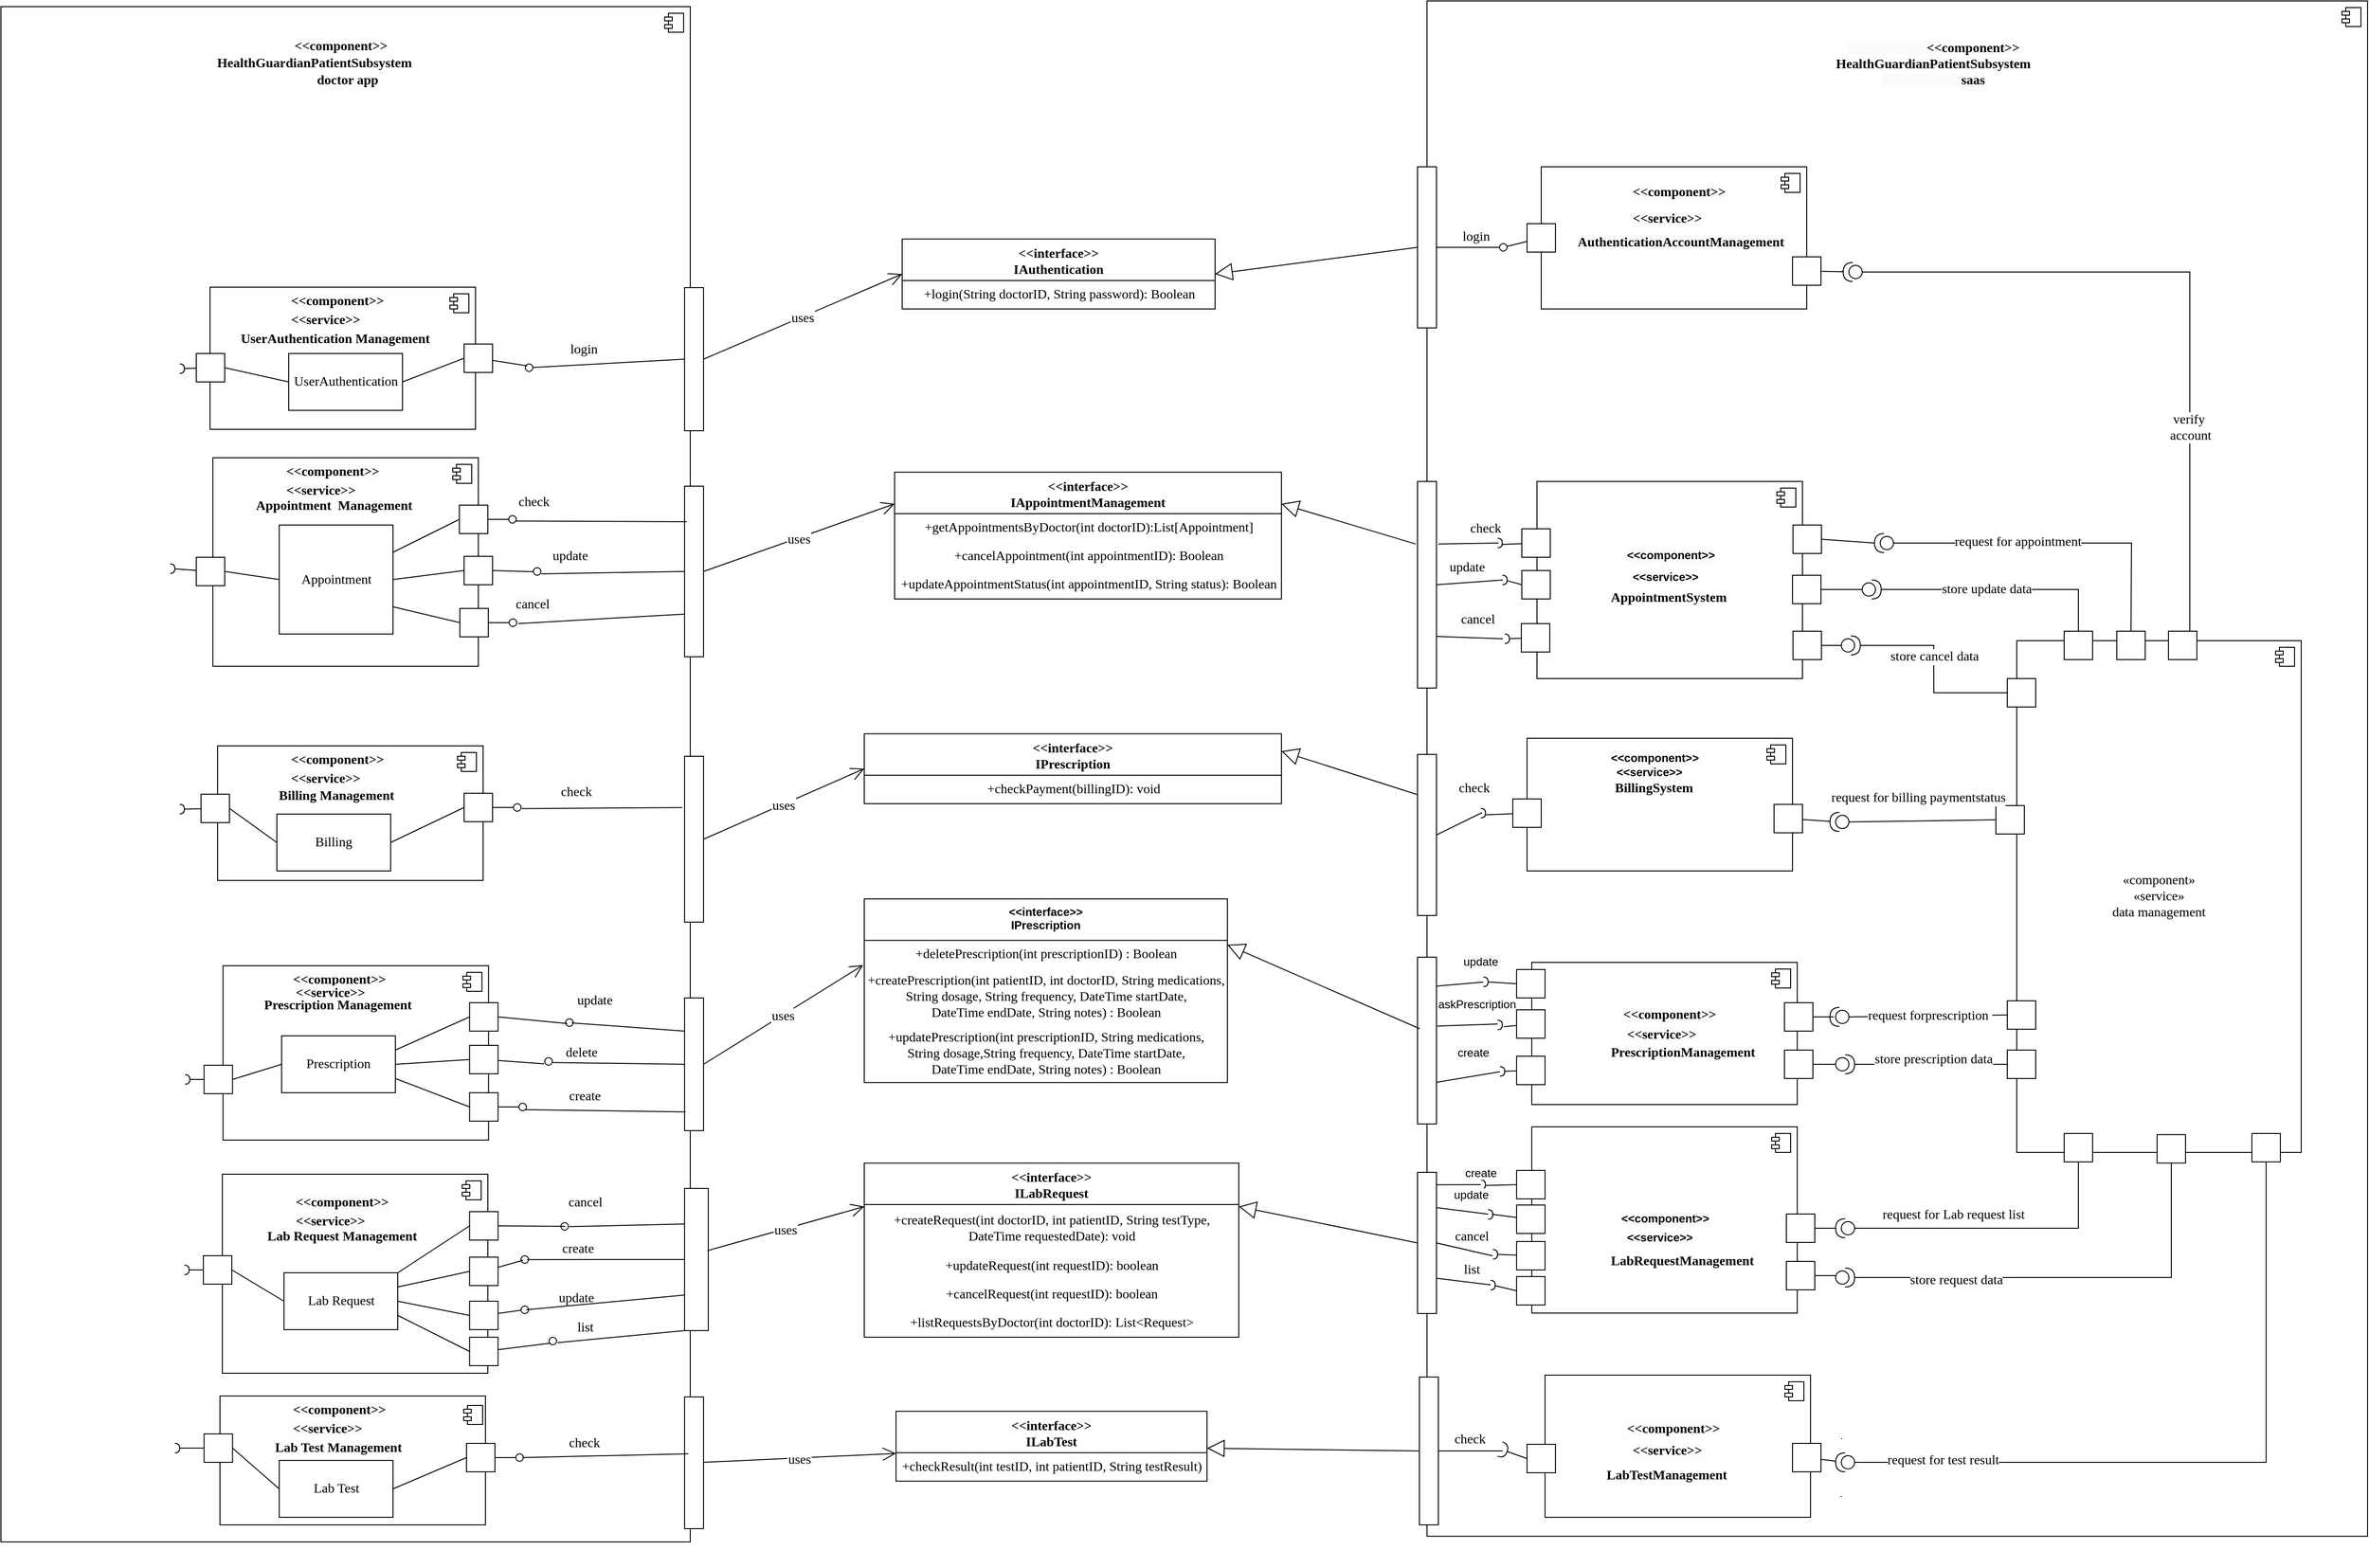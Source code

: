 <mxfile version="22.1.11" type="github">
  <diagram name="第 1 页" id="69Trldqz50zGUkP1dT_B">
    <mxGraphModel dx="1172" dy="1496" grid="1" gridSize="10" guides="1" tooltips="1" connect="1" arrows="1" fold="1" page="1" pageScale="1" pageWidth="1169" pageHeight="827" math="0" shadow="0">
      <root>
        <mxCell id="0" />
        <mxCell id="1" parent="0" />
        <mxCell id="dcP0o4OyxMGxx7FM1IKd-57" value="" style="fontStyle=1;align=center;verticalAlign=top;childLayout=stackLayout;horizontal=1;horizontalStack=0;resizeParent=1;resizeParentMax=0;resizeLast=0;marginBottom=0;" parent="1" vertex="1">
          <mxGeometry x="840" y="720" width="170" height="88.298" as="geometry" />
        </mxCell>
        <mxCell id="dcP0o4OyxMGxx7FM1IKd-58" value="&lt;font style=&quot;font-size: 14px;&quot; face=&quot;Times New Roman&quot;&gt;《Component》&lt;br&gt;《》&lt;/font&gt;" style="html=1;align=center;spacingLeft=4;verticalAlign=top;strokeColor=none;fillColor=none;whiteSpace=wrap;" parent="dcP0o4OyxMGxx7FM1IKd-57" vertex="1">
          <mxGeometry width="170" height="88.298" as="geometry" />
        </mxCell>
        <mxCell id="dcP0o4OyxMGxx7FM1IKd-59" value="" style="shape=module;jettyWidth=10;jettyHeight=4;" parent="dcP0o4OyxMGxx7FM1IKd-58" vertex="1">
          <mxGeometry x="1" width="16" height="20" relative="1" as="geometry">
            <mxPoint x="-25" y="9" as="offset" />
          </mxGeometry>
        </mxCell>
        <mxCell id="Dxrn4xaeTAbZIls_48V2-1" value="" style="html=1;dropTarget=0;whiteSpace=wrap;" vertex="1" parent="1">
          <mxGeometry x="676" y="-62" width="727" height="1620" as="geometry" />
        </mxCell>
        <mxCell id="Dxrn4xaeTAbZIls_48V2-2" value="" style="shape=module;jettyWidth=8;jettyHeight=4;" vertex="1" parent="Dxrn4xaeTAbZIls_48V2-1">
          <mxGeometry x="1" width="20" height="20" relative="1" as="geometry">
            <mxPoint x="-27" y="7" as="offset" />
          </mxGeometry>
        </mxCell>
        <mxCell id="Dxrn4xaeTAbZIls_48V2-3" value="&lt;div style=&quot;text-align: center;&quot;&gt;&lt;b style=&quot;background-color: initial; font-size: 14px;&quot;&gt;&lt;font face=&quot;Times New Roman&quot;&gt;&lt;span style=&quot;white-space: pre;&quot;&gt;&#x9;&lt;/span&gt;&lt;span style=&quot;white-space: pre;&quot;&gt;&#x9;&lt;/span&gt;&amp;lt;&amp;lt;component&amp;gt;&amp;gt;&lt;/font&gt;&lt;/b&gt;&lt;/div&gt;&lt;span style=&quot;color: rgb(0, 0, 0); font-style: normal; font-variant-ligatures: normal; font-variant-caps: normal; letter-spacing: normal; orphans: 2; text-indent: 0px; text-transform: none; widows: 2; word-spacing: 0px; -webkit-text-stroke-width: 0px; background-color: rgb(251, 251, 251); text-decoration-thickness: initial; text-decoration-style: initial; text-decoration-color: initial; float: none; font-size: 14px; display: inline !important;&quot;&gt;&lt;div style=&quot;text-align: center;&quot;&gt;&lt;b&gt;&lt;font face=&quot;dH-Tx6-WBFWHPtGhCHw1&quot;&gt;HealthGuardianPatientSubsystem&lt;/font&gt;&lt;/b&gt;&lt;/div&gt;&lt;b style=&quot;&quot;&gt;&lt;div style=&quot;text-align: center;&quot;&gt;&lt;b&gt;&lt;font face=&quot;dH-Tx6-WBFWHPtGhCHw1&quot;&gt;&lt;span style=&quot;white-space: pre;&quot;&gt;&#x9;&lt;/span&gt;&lt;span style=&quot;white-space: pre;&quot;&gt;&#x9;&lt;/span&gt;&amp;nbsp; &amp;nbsp; doctor app&lt;/font&gt;&lt;/b&gt;&lt;/div&gt;&lt;/b&gt;&lt;/span&gt;" style="text;whiteSpace=wrap;html=1;" vertex="1" parent="1">
          <mxGeometry x="902" y="-36" width="265" height="50" as="geometry" />
        </mxCell>
        <mxCell id="Dxrn4xaeTAbZIls_48V2-4" value="&lt;div style=&quot;text-align: justify;&quot;&gt;&lt;/div&gt;" style="html=1;dropTarget=0;whiteSpace=wrap;align=left;" vertex="1" parent="1">
          <mxGeometry x="896.5" y="234" width="280" height="150" as="geometry" />
        </mxCell>
        <mxCell id="Dxrn4xaeTAbZIls_48V2-5" value="" style="shape=module;jettyWidth=8;jettyHeight=4;" vertex="1" parent="Dxrn4xaeTAbZIls_48V2-4">
          <mxGeometry x="1" width="20" height="20" relative="1" as="geometry">
            <mxPoint x="-27" y="7" as="offset" />
          </mxGeometry>
        </mxCell>
        <mxCell id="Dxrn4xaeTAbZIls_48V2-9" value="&lt;b style=&quot;border-color: var(--border-color); color: rgb(0, 0, 0); font-style: normal; font-variant-ligatures: normal; font-variant-caps: normal; letter-spacing: normal; orphans: 2; text-align: left; text-indent: 0px; text-transform: none; widows: 2; word-spacing: 0px; -webkit-text-stroke-width: 0px; background-color: rgb(251, 251, 251); text-decoration-thickness: initial; text-decoration-style: initial; text-decoration-color: initial;&quot;&gt;&lt;span style=&quot;border-color: var(--border-color); color: rgb(0, 0, 0); font-style: normal; font-variant-ligatures: normal; font-variant-caps: normal; letter-spacing: normal; orphans: 2; text-align: center; text-indent: 0px; text-transform: none; widows: 2; word-spacing: 0px; -webkit-text-stroke-width: 0px; background-color: rgb(251, 251, 251); text-decoration-thickness: initial; text-decoration-style: initial; text-decoration-color: initial; display: inline !important;&quot;&gt;&lt;font style=&quot;font-size: 14px;&quot; face=&quot;Times New Roman&quot;&gt;&amp;lt;&amp;lt;component&amp;gt;&amp;gt;&lt;/font&gt;&lt;/span&gt;&lt;/b&gt;" style="text;whiteSpace=wrap;html=1;" vertex="1" parent="1">
          <mxGeometry x="979.5" y="234" width="95" height="20" as="geometry" />
        </mxCell>
        <mxCell id="Dxrn4xaeTAbZIls_48V2-10" value="" style="html=1;rounded=0;" vertex="1" parent="1">
          <mxGeometry x="1164.5" y="294" width="30" height="30" as="geometry" />
        </mxCell>
        <mxCell id="Dxrn4xaeTAbZIls_48V2-12" value="" style="html=1;rounded=0;direction=south;" vertex="1" parent="1">
          <mxGeometry x="882" y="304" width="30" height="30" as="geometry" />
        </mxCell>
        <mxCell id="Dxrn4xaeTAbZIls_48V2-13" value="" style="endArrow=none;html=1;rounded=0;align=center;verticalAlign=top;endFill=0;labelBackgroundColor=none;endSize=2;" edge="1" parent="1" source="Dxrn4xaeTAbZIls_48V2-12" target="Dxrn4xaeTAbZIls_48V2-14">
          <mxGeometry relative="1" as="geometry" />
        </mxCell>
        <mxCell id="Dxrn4xaeTAbZIls_48V2-14" value="" style="shape=requiredInterface;html=1;fontSize=11;align=center;fillColor=none;points=[];aspect=fixed;resizable=0;verticalAlign=bottom;labelPosition=center;verticalLabelPosition=top;flipH=1;direction=west;" vertex="1" parent="1">
          <mxGeometry x="864.5" y="315" width="5" height="10" as="geometry" />
        </mxCell>
        <mxCell id="Dxrn4xaeTAbZIls_48V2-15" value="UserAuthentication Management" style="text;whiteSpace=wrap;html=1;fontFamily=Times New Roman;fontSize=14;fontStyle=1" vertex="1" parent="1">
          <mxGeometry x="926.5" y="274" width="233" height="20" as="geometry" />
        </mxCell>
        <mxCell id="Dxrn4xaeTAbZIls_48V2-16" value="&lt;b style=&quot;border-color: var(--border-color); color: rgb(0, 0, 0); font-style: normal; font-variant-ligatures: normal; font-variant-caps: normal; letter-spacing: normal; orphans: 2; text-align: left; text-indent: 0px; text-transform: none; widows: 2; word-spacing: 0px; -webkit-text-stroke-width: 0px; background-color: rgb(251, 251, 251); text-decoration-thickness: initial; text-decoration-style: initial; text-decoration-color: initial;&quot;&gt;&lt;span style=&quot;border-color: var(--border-color); color: rgb(0, 0, 0); font-style: normal; font-variant-ligatures: normal; font-variant-caps: normal; letter-spacing: normal; orphans: 2; text-align: center; text-indent: 0px; text-transform: none; widows: 2; word-spacing: 0px; -webkit-text-stroke-width: 0px; background-color: rgb(251, 251, 251); text-decoration-thickness: initial; text-decoration-style: initial; text-decoration-color: initial; display: inline !important;&quot;&gt;&lt;font style=&quot;font-size: 14px;&quot; face=&quot;Times New Roman&quot;&gt;&amp;lt;&amp;lt;service&amp;gt;&amp;gt;&lt;/font&gt;&lt;/span&gt;&lt;/b&gt;" style="text;whiteSpace=wrap;html=1;" vertex="1" parent="1">
          <mxGeometry x="979.5" y="254" width="95" height="20" as="geometry" />
        </mxCell>
        <mxCell id="Dxrn4xaeTAbZIls_48V2-17" value="&lt;div style=&quot;text-align: justify;&quot;&gt;&lt;/div&gt;" style="html=1;dropTarget=0;whiteSpace=wrap;align=left;fontFamily=Times New Roman;" vertex="1" parent="1">
          <mxGeometry x="899.5" y="414" width="280" height="220" as="geometry" />
        </mxCell>
        <mxCell id="Dxrn4xaeTAbZIls_48V2-18" value="" style="shape=module;jettyWidth=8;jettyHeight=4;" vertex="1" parent="Dxrn4xaeTAbZIls_48V2-17">
          <mxGeometry x="1" width="20" height="20" relative="1" as="geometry">
            <mxPoint x="-27" y="7" as="offset" />
          </mxGeometry>
        </mxCell>
        <mxCell id="Dxrn4xaeTAbZIls_48V2-19" value="" style="html=1;rounded=0;" vertex="1" parent="1">
          <mxGeometry x="1159.5" y="464" width="30" height="30" as="geometry" />
        </mxCell>
        <mxCell id="Dxrn4xaeTAbZIls_48V2-20" value="" style="endArrow=none;html=1;rounded=0;align=center;verticalAlign=top;endFill=0;labelBackgroundColor=none;endSize=2;" edge="1" parent="1" source="Dxrn4xaeTAbZIls_48V2-19" target="Dxrn4xaeTAbZIls_48V2-21">
          <mxGeometry relative="1" as="geometry" />
        </mxCell>
        <mxCell id="Dxrn4xaeTAbZIls_48V2-21" value="" style="ellipse;html=1;fontSize=11;align=center;fillColor=none;points=[];aspect=fixed;resizable=0;verticalAlign=bottom;labelPosition=center;verticalLabelPosition=top;flipH=1;" vertex="1" parent="1">
          <mxGeometry x="1211.5" y="475" width="8" height="8" as="geometry" />
        </mxCell>
        <mxCell id="Dxrn4xaeTAbZIls_48V2-22" value="&lt;b style=&quot;border-color: var(--border-color); color: rgb(0, 0, 0); font-size: 14px; font-style: normal; font-variant-ligatures: normal; font-variant-caps: normal; letter-spacing: normal; orphans: 2; text-align: left; text-indent: 0px; text-transform: none; widows: 2; word-spacing: 0px; -webkit-text-stroke-width: 0px; background-color: rgb(251, 251, 251); text-decoration-thickness: initial; text-decoration-style: initial; text-decoration-color: initial;&quot;&gt;&lt;span style=&quot;border-color: var(--border-color); color: rgb(0, 0, 0); font-size: 14px; font-style: normal; font-variant-ligatures: normal; font-variant-caps: normal; letter-spacing: normal; orphans: 2; text-align: center; text-indent: 0px; text-transform: none; widows: 2; word-spacing: 0px; -webkit-text-stroke-width: 0px; background-color: rgb(251, 251, 251); text-decoration-thickness: initial; text-decoration-style: initial; text-decoration-color: initial; display: inline !important;&quot;&gt;&amp;lt;&amp;lt;component&amp;gt;&amp;gt;&lt;/span&gt;&lt;/b&gt;" style="text;whiteSpace=wrap;html=1;fontFamily=Times New Roman;fontSize=14;" vertex="1" parent="1">
          <mxGeometry x="974.5" y="414" width="95" height="20" as="geometry" />
        </mxCell>
        <mxCell id="Dxrn4xaeTAbZIls_48V2-26" value="" style="html=1;rounded=0;direction=south;" vertex="1" parent="1">
          <mxGeometry x="882" y="519" width="30" height="30" as="geometry" />
        </mxCell>
        <mxCell id="Dxrn4xaeTAbZIls_48V2-27" value="" style="endArrow=none;html=1;rounded=0;align=center;verticalAlign=top;endFill=0;labelBackgroundColor=none;endSize=2;" edge="1" parent="1" source="Dxrn4xaeTAbZIls_48V2-26" target="Dxrn4xaeTAbZIls_48V2-28">
          <mxGeometry relative="1" as="geometry" />
        </mxCell>
        <mxCell id="Dxrn4xaeTAbZIls_48V2-28" value="" style="shape=requiredInterface;html=1;fontSize=11;align=center;fillColor=none;points=[];aspect=fixed;resizable=0;verticalAlign=bottom;labelPosition=center;verticalLabelPosition=top;flipH=1;direction=west;" vertex="1" parent="1">
          <mxGeometry x="854.5" y="526" width="5" height="10" as="geometry" />
        </mxCell>
        <mxCell id="Dxrn4xaeTAbZIls_48V2-29" value="Appointment&amp;nbsp; Management" style="text;whiteSpace=wrap;html=1;fontFamily=Times New Roman;fontSize=14;fontStyle=1;align=center;" vertex="1" parent="1">
          <mxGeometry x="905.5" y="450" width="243" height="20" as="geometry" />
        </mxCell>
        <mxCell id="Dxrn4xaeTAbZIls_48V2-30" value="&lt;b style=&quot;border-color: var(--border-color); color: rgb(0, 0, 0); font-size: 14px; font-style: normal; font-variant-ligatures: normal; font-variant-caps: normal; letter-spacing: normal; orphans: 2; text-align: left; text-indent: 0px; text-transform: none; widows: 2; word-spacing: 0px; -webkit-text-stroke-width: 0px; background-color: rgb(251, 251, 251); text-decoration-thickness: initial; text-decoration-style: initial; text-decoration-color: initial;&quot;&gt;&lt;span style=&quot;border-color: var(--border-color); color: rgb(0, 0, 0); font-size: 14px; font-style: normal; font-variant-ligatures: normal; font-variant-caps: normal; letter-spacing: normal; orphans: 2; text-align: center; text-indent: 0px; text-transform: none; widows: 2; word-spacing: 0px; -webkit-text-stroke-width: 0px; background-color: rgb(251, 251, 251); text-decoration-thickness: initial; text-decoration-style: initial; text-decoration-color: initial; display: inline !important;&quot;&gt;&amp;lt;&amp;lt;service&amp;gt;&amp;gt;&lt;/span&gt;&lt;/b&gt;" style="text;whiteSpace=wrap;html=1;fontFamily=Times New Roman;fontSize=14;" vertex="1" parent="1">
          <mxGeometry x="974.5" y="434" width="95" height="20" as="geometry" />
        </mxCell>
        <mxCell id="Dxrn4xaeTAbZIls_48V2-31" value="&lt;div style=&quot;text-align: justify;&quot;&gt;&lt;/div&gt;" style="html=1;dropTarget=0;whiteSpace=wrap;align=left;" vertex="1" parent="1">
          <mxGeometry x="904.5" y="718" width="280" height="142" as="geometry" />
        </mxCell>
        <mxCell id="Dxrn4xaeTAbZIls_48V2-32" value="" style="shape=module;jettyWidth=8;jettyHeight=4;" vertex="1" parent="Dxrn4xaeTAbZIls_48V2-31">
          <mxGeometry x="1" width="20" height="20" relative="1" as="geometry">
            <mxPoint x="-27" y="7" as="offset" />
          </mxGeometry>
        </mxCell>
        <mxCell id="Dxrn4xaeTAbZIls_48V2-33" value="" style="html=1;rounded=0;" vertex="1" parent="1">
          <mxGeometry x="1164.5" y="768" width="30" height="30" as="geometry" />
        </mxCell>
        <mxCell id="Dxrn4xaeTAbZIls_48V2-34" value="" style="endArrow=none;html=1;rounded=0;align=center;verticalAlign=top;endFill=0;labelBackgroundColor=none;endSize=2;" edge="1" parent="1" source="Dxrn4xaeTAbZIls_48V2-33" target="Dxrn4xaeTAbZIls_48V2-35">
          <mxGeometry relative="1" as="geometry" />
        </mxCell>
        <mxCell id="Dxrn4xaeTAbZIls_48V2-35" value="" style="ellipse;html=1;fontSize=11;align=center;fillColor=none;points=[];aspect=fixed;resizable=0;verticalAlign=bottom;labelPosition=center;verticalLabelPosition=top;flipH=1;" vertex="1" parent="1">
          <mxGeometry x="1216.5" y="779" width="8" height="8" as="geometry" />
        </mxCell>
        <mxCell id="Dxrn4xaeTAbZIls_48V2-36" value="&lt;b style=&quot;border-color: var(--border-color); color: rgb(0, 0, 0); font-size: 14px; font-style: normal; font-variant-ligatures: normal; font-variant-caps: normal; letter-spacing: normal; orphans: 2; text-align: left; text-indent: 0px; text-transform: none; widows: 2; word-spacing: 0px; -webkit-text-stroke-width: 0px; background-color: rgb(251, 251, 251); text-decoration-thickness: initial; text-decoration-style: initial; text-decoration-color: initial;&quot;&gt;&lt;span style=&quot;border-color: var(--border-color); color: rgb(0, 0, 0); font-size: 14px; font-style: normal; font-variant-ligatures: normal; font-variant-caps: normal; letter-spacing: normal; orphans: 2; text-align: center; text-indent: 0px; text-transform: none; widows: 2; word-spacing: 0px; -webkit-text-stroke-width: 0px; background-color: rgb(251, 251, 251); text-decoration-thickness: initial; text-decoration-style: initial; text-decoration-color: initial; display: inline !important;&quot;&gt;&amp;lt;&amp;lt;component&amp;gt;&amp;gt;&lt;/span&gt;&lt;/b&gt;" style="text;whiteSpace=wrap;html=1;fontFamily=Times New Roman;fontSize=14;" vertex="1" parent="1">
          <mxGeometry x="979.5" y="718" width="95" height="20" as="geometry" />
        </mxCell>
        <mxCell id="Dxrn4xaeTAbZIls_48V2-38" value="" style="endArrow=none;html=1;rounded=0;align=center;verticalAlign=top;endFill=0;labelBackgroundColor=none;endSize=2;" edge="1" parent="1">
          <mxGeometry relative="1" as="geometry">
            <mxPoint x="1216.5" y="833" as="targetPoint" />
            <mxPoint x="1217.0" y="833" as="sourcePoint" />
          </mxGeometry>
        </mxCell>
        <mxCell id="Dxrn4xaeTAbZIls_48V2-39" value="" style="html=1;rounded=0;direction=south;" vertex="1" parent="1">
          <mxGeometry x="887" y="769" width="30" height="30" as="geometry" />
        </mxCell>
        <mxCell id="Dxrn4xaeTAbZIls_48V2-40" value="" style="endArrow=none;html=1;rounded=0;align=center;verticalAlign=top;endFill=0;labelBackgroundColor=none;endSize=2;" edge="1" parent="1" source="Dxrn4xaeTAbZIls_48V2-39" target="Dxrn4xaeTAbZIls_48V2-41">
          <mxGeometry relative="1" as="geometry" />
        </mxCell>
        <mxCell id="Dxrn4xaeTAbZIls_48V2-41" value="" style="shape=requiredInterface;html=1;fontSize=11;align=center;fillColor=none;points=[];aspect=fixed;resizable=0;verticalAlign=bottom;labelPosition=center;verticalLabelPosition=top;flipH=1;direction=west;" vertex="1" parent="1">
          <mxGeometry x="864.5" y="779.75" width="5" height="10" as="geometry" />
        </mxCell>
        <mxCell id="Dxrn4xaeTAbZIls_48V2-42" value="&lt;b style=&quot;border-color: var(--border-color); color: rgb(0, 0, 0); font-size: 14px; font-style: normal; font-variant-ligatures: normal; font-variant-caps: normal; letter-spacing: normal; orphans: 2; text-align: left; text-indent: 0px; text-transform: none; widows: 2; word-spacing: 0px; -webkit-text-stroke-width: 0px; background-color: rgb(251, 251, 251); text-decoration-thickness: initial; text-decoration-style: initial; text-decoration-color: initial;&quot;&gt;&lt;span style=&quot;border-color: var(--border-color); color: rgb(0, 0, 0); font-size: 14px; font-style: normal; font-variant-ligatures: normal; font-variant-caps: normal; letter-spacing: normal; orphans: 2; text-align: center; text-indent: 0px; text-transform: none; widows: 2; word-spacing: 0px; -webkit-text-stroke-width: 0px; background-color: rgb(251, 251, 251); text-decoration-thickness: initial; text-decoration-style: initial; text-decoration-color: initial; display: inline !important;&quot;&gt;&amp;lt;&amp;lt;service&amp;gt;&amp;gt;&lt;/span&gt;&lt;/b&gt;" style="text;whiteSpace=wrap;html=1;fontFamily=Times New Roman;fontSize=14;" vertex="1" parent="1">
          <mxGeometry x="979.5" y="738" width="95" height="20" as="geometry" />
        </mxCell>
        <mxCell id="Dxrn4xaeTAbZIls_48V2-43" value="&lt;div style=&quot;text-align: justify;&quot;&gt;&lt;/div&gt;" style="html=1;dropTarget=0;whiteSpace=wrap;align=left;" vertex="1" parent="1">
          <mxGeometry x="907" y="1404" width="280" height="136" as="geometry" />
        </mxCell>
        <mxCell id="Dxrn4xaeTAbZIls_48V2-44" value="" style="shape=module;jettyWidth=8;jettyHeight=4;" vertex="1" parent="Dxrn4xaeTAbZIls_48V2-43">
          <mxGeometry x="1" width="20" height="20" relative="1" as="geometry">
            <mxPoint x="-23" y="10" as="offset" />
          </mxGeometry>
        </mxCell>
        <mxCell id="Dxrn4xaeTAbZIls_48V2-45" value="" style="html=1;rounded=0;" vertex="1" parent="1">
          <mxGeometry x="1167" y="1454" width="30" height="30" as="geometry" />
        </mxCell>
        <mxCell id="Dxrn4xaeTAbZIls_48V2-46" value="" style="endArrow=none;html=1;rounded=0;align=center;verticalAlign=top;endFill=0;labelBackgroundColor=none;endSize=2;" edge="1" parent="1" source="Dxrn4xaeTAbZIls_48V2-45" target="Dxrn4xaeTAbZIls_48V2-47">
          <mxGeometry relative="1" as="geometry" />
        </mxCell>
        <mxCell id="Dxrn4xaeTAbZIls_48V2-47" value="" style="ellipse;html=1;fontSize=11;align=center;fillColor=none;points=[];aspect=fixed;resizable=0;verticalAlign=bottom;labelPosition=center;verticalLabelPosition=top;flipH=1;" vertex="1" parent="1">
          <mxGeometry x="1219" y="1465" width="8" height="8" as="geometry" />
        </mxCell>
        <mxCell id="Dxrn4xaeTAbZIls_48V2-48" value="&lt;b style=&quot;border-color: var(--border-color); color: rgb(0, 0, 0); font-size: 14px; font-style: normal; font-variant-ligatures: normal; font-variant-caps: normal; letter-spacing: normal; orphans: 2; text-align: left; text-indent: 0px; text-transform: none; widows: 2; word-spacing: 0px; -webkit-text-stroke-width: 0px; background-color: rgb(251, 251, 251); text-decoration-thickness: initial; text-decoration-style: initial; text-decoration-color: initial;&quot;&gt;&lt;span style=&quot;border-color: var(--border-color); color: rgb(0, 0, 0); font-size: 14px; font-style: normal; font-variant-ligatures: normal; font-variant-caps: normal; letter-spacing: normal; orphans: 2; text-align: center; text-indent: 0px; text-transform: none; widows: 2; word-spacing: 0px; -webkit-text-stroke-width: 0px; background-color: rgb(251, 251, 251); text-decoration-thickness: initial; text-decoration-style: initial; text-decoration-color: initial; display: inline !important;&quot;&gt;&amp;lt;&amp;lt;component&amp;gt;&amp;gt;&lt;/span&gt;&lt;/b&gt;" style="text;whiteSpace=wrap;html=1;fontFamily=Times New Roman;fontSize=14;" vertex="1" parent="1">
          <mxGeometry x="982" y="1404" width="95" height="20" as="geometry" />
        </mxCell>
        <mxCell id="Dxrn4xaeTAbZIls_48V2-51" value="" style="html=1;rounded=0;direction=south;" vertex="1" parent="1">
          <mxGeometry x="890.25" y="1444" width="30" height="30" as="geometry" />
        </mxCell>
        <mxCell id="Dxrn4xaeTAbZIls_48V2-52" value="" style="endArrow=none;html=1;rounded=0;align=center;verticalAlign=top;endFill=0;labelBackgroundColor=none;endSize=2;" edge="1" parent="1" source="Dxrn4xaeTAbZIls_48V2-51" target="Dxrn4xaeTAbZIls_48V2-53">
          <mxGeometry relative="1" as="geometry" />
        </mxCell>
        <mxCell id="Dxrn4xaeTAbZIls_48V2-53" value="" style="shape=requiredInterface;html=1;fontSize=11;align=center;fillColor=none;points=[];aspect=fixed;resizable=0;verticalAlign=bottom;labelPosition=center;verticalLabelPosition=top;flipH=1;direction=west;" vertex="1" parent="1">
          <mxGeometry x="859.5" y="1454" width="5" height="10" as="geometry" />
        </mxCell>
        <mxCell id="Dxrn4xaeTAbZIls_48V2-54" value="Lab Test Management" style="text;whiteSpace=wrap;html=1;fontSize=14;fontFamily=Times New Roman;align=center;fontStyle=1" vertex="1" parent="1">
          <mxGeometry x="958" y="1444" width="148" height="20" as="geometry" />
        </mxCell>
        <mxCell id="Dxrn4xaeTAbZIls_48V2-55" value="&lt;b style=&quot;border-color: var(--border-color); color: rgb(0, 0, 0); font-size: 14px; font-style: normal; font-variant-ligatures: normal; font-variant-caps: normal; letter-spacing: normal; orphans: 2; text-align: left; text-indent: 0px; text-transform: none; widows: 2; word-spacing: 0px; -webkit-text-stroke-width: 0px; background-color: rgb(251, 251, 251); text-decoration-thickness: initial; text-decoration-style: initial; text-decoration-color: initial;&quot;&gt;&lt;span style=&quot;border-color: var(--border-color); color: rgb(0, 0, 0); font-size: 14px; font-style: normal; font-variant-ligatures: normal; font-variant-caps: normal; letter-spacing: normal; orphans: 2; text-align: center; text-indent: 0px; text-transform: none; widows: 2; word-spacing: 0px; -webkit-text-stroke-width: 0px; background-color: rgb(251, 251, 251); text-decoration-thickness: initial; text-decoration-style: initial; text-decoration-color: initial; display: inline !important;&quot;&gt;&amp;lt;&amp;lt;service&amp;gt;&amp;gt;&lt;/span&gt;&lt;/b&gt;" style="text;whiteSpace=wrap;html=1;fontFamily=Times New Roman;fontSize=14;" vertex="1" parent="1">
          <mxGeometry x="982" y="1424" width="95" height="20" as="geometry" />
        </mxCell>
        <mxCell id="Dxrn4xaeTAbZIls_48V2-56" value="&lt;div style=&quot;text-align: justify;&quot;&gt;&lt;/div&gt;" style="html=1;dropTarget=0;whiteSpace=wrap;align=left;" vertex="1" parent="1">
          <mxGeometry x="910.25" y="950" width="280" height="184" as="geometry" />
        </mxCell>
        <mxCell id="Dxrn4xaeTAbZIls_48V2-57" value="" style="shape=module;jettyWidth=8;jettyHeight=4;" vertex="1" parent="Dxrn4xaeTAbZIls_48V2-56">
          <mxGeometry x="1" width="20" height="20" relative="1" as="geometry">
            <mxPoint x="-27" y="7" as="offset" />
          </mxGeometry>
        </mxCell>
        <mxCell id="Dxrn4xaeTAbZIls_48V2-58" value="" style="html=1;rounded=0;" vertex="1" parent="1">
          <mxGeometry x="1170.25" y="1034" width="30" height="30" as="geometry" />
        </mxCell>
        <mxCell id="Dxrn4xaeTAbZIls_48V2-59" value="" style="endArrow=none;html=1;rounded=0;align=center;verticalAlign=top;endFill=0;labelBackgroundColor=none;endSize=2;" edge="1" parent="1">
          <mxGeometry relative="1" as="geometry">
            <mxPoint x="1222.25" y="1049" as="targetPoint" />
            <mxPoint x="1222" y="1049.026" as="sourcePoint" />
          </mxGeometry>
        </mxCell>
        <mxCell id="Dxrn4xaeTAbZIls_48V2-60" value="&lt;b style=&quot;border-color: var(--border-color); color: rgb(0, 0, 0); font-size: 14px; font-style: normal; font-variant-ligatures: normal; font-variant-caps: normal; letter-spacing: normal; orphans: 2; text-align: left; text-indent: 0px; text-transform: none; widows: 2; word-spacing: 0px; -webkit-text-stroke-width: 0px; background-color: rgb(251, 251, 251); text-decoration-thickness: initial; text-decoration-style: initial; text-decoration-color: initial;&quot;&gt;&lt;span style=&quot;border-color: var(--border-color); color: rgb(0, 0, 0); font-size: 14px; font-style: normal; font-variant-ligatures: normal; font-variant-caps: normal; letter-spacing: normal; orphans: 2; text-align: center; text-indent: 0px; text-transform: none; widows: 2; word-spacing: 0px; -webkit-text-stroke-width: 0px; background-color: rgb(251, 251, 251); text-decoration-thickness: initial; text-decoration-style: initial; text-decoration-color: initial; display: inline !important;&quot;&gt;&amp;lt;&amp;lt;component&amp;gt;&amp;gt;&lt;/span&gt;&lt;/b&gt;" style="text;whiteSpace=wrap;html=1;fontFamily=Times New Roman;fontSize=14;" vertex="1" parent="1">
          <mxGeometry x="982" y="950" width="95" height="20" as="geometry" />
        </mxCell>
        <mxCell id="Dxrn4xaeTAbZIls_48V2-61" value="" style="html=1;rounded=0;" vertex="1" parent="1">
          <mxGeometry x="1170.25" y="1084" width="30" height="30" as="geometry" />
        </mxCell>
        <mxCell id="Dxrn4xaeTAbZIls_48V2-62" value="" style="endArrow=none;html=1;rounded=0;align=center;verticalAlign=top;endFill=0;labelBackgroundColor=none;endSize=2;" edge="1" parent="1" source="Dxrn4xaeTAbZIls_48V2-61" target="Dxrn4xaeTAbZIls_48V2-63">
          <mxGeometry relative="1" as="geometry" />
        </mxCell>
        <mxCell id="Dxrn4xaeTAbZIls_48V2-63" value="" style="ellipse;html=1;fontSize=11;align=center;fillColor=none;points=[];aspect=fixed;resizable=0;verticalAlign=bottom;labelPosition=center;verticalLabelPosition=top;flipH=1;" vertex="1" parent="1">
          <mxGeometry x="1222.25" y="1095" width="8" height="8" as="geometry" />
        </mxCell>
        <mxCell id="Dxrn4xaeTAbZIls_48V2-64" value="" style="html=1;rounded=0;direction=south;" vertex="1" parent="1">
          <mxGeometry x="890.25" y="1055" width="30" height="30" as="geometry" />
        </mxCell>
        <mxCell id="Dxrn4xaeTAbZIls_48V2-65" value="" style="endArrow=none;html=1;rounded=0;align=center;verticalAlign=top;endFill=0;labelBackgroundColor=none;endSize=2;" edge="1" parent="1" source="Dxrn4xaeTAbZIls_48V2-64" target="Dxrn4xaeTAbZIls_48V2-66">
          <mxGeometry relative="1" as="geometry" />
        </mxCell>
        <mxCell id="Dxrn4xaeTAbZIls_48V2-66" value="" style="shape=requiredInterface;html=1;fontSize=11;align=center;fillColor=none;points=[];aspect=fixed;resizable=0;verticalAlign=bottom;labelPosition=center;verticalLabelPosition=top;flipH=1;direction=west;" vertex="1" parent="1">
          <mxGeometry x="870.25" y="1065" width="5" height="10" as="geometry" />
        </mxCell>
        <mxCell id="Dxrn4xaeTAbZIls_48V2-67" value="&lt;b&gt;Prescription Management&lt;/b&gt;" style="text;whiteSpace=wrap;html=1;align=center;fontFamily=Times New Roman;fontSize=14;" vertex="1" parent="1">
          <mxGeometry x="938.38" y="977" width="187.25" height="20" as="geometry" />
        </mxCell>
        <mxCell id="Dxrn4xaeTAbZIls_48V2-68" value="&lt;b style=&quot;border-color: var(--border-color); color: rgb(0, 0, 0); font-size: 14px; font-style: normal; font-variant-ligatures: normal; font-variant-caps: normal; letter-spacing: normal; orphans: 2; text-align: left; text-indent: 0px; text-transform: none; widows: 2; word-spacing: 0px; -webkit-text-stroke-width: 0px; background-color: rgb(251, 251, 251); text-decoration-thickness: initial; text-decoration-style: initial; text-decoration-color: initial;&quot;&gt;&lt;span style=&quot;border-color: var(--border-color); color: rgb(0, 0, 0); font-size: 14px; font-style: normal; font-variant-ligatures: normal; font-variant-caps: normal; letter-spacing: normal; orphans: 2; text-align: center; text-indent: 0px; text-transform: none; widows: 2; word-spacing: 0px; -webkit-text-stroke-width: 0px; background-color: rgb(251, 251, 251); text-decoration-thickness: initial; text-decoration-style: initial; text-decoration-color: initial; display: inline !important;&quot;&gt;&amp;lt;&amp;lt;service&amp;gt;&amp;gt;&lt;/span&gt;&lt;/b&gt;" style="text;whiteSpace=wrap;html=1;fontFamily=Times New Roman;fontSize=14;" vertex="1" parent="1">
          <mxGeometry x="984.5" y="964" width="95" height="20" as="geometry" />
        </mxCell>
        <mxCell id="Dxrn4xaeTAbZIls_48V2-69" value="&lt;div style=&quot;text-align: justify;&quot;&gt;&lt;/div&gt;" style="html=1;dropTarget=0;whiteSpace=wrap;align=left;" vertex="1" parent="1">
          <mxGeometry x="909.5" y="1170" width="280" height="210" as="geometry" />
        </mxCell>
        <mxCell id="Dxrn4xaeTAbZIls_48V2-70" value="" style="shape=module;jettyWidth=8;jettyHeight=4;" vertex="1" parent="Dxrn4xaeTAbZIls_48V2-69">
          <mxGeometry x="1" width="20" height="20" relative="1" as="geometry">
            <mxPoint x="-27" y="7" as="offset" />
          </mxGeometry>
        </mxCell>
        <mxCell id="Dxrn4xaeTAbZIls_48V2-71" value="" style="html=1;rounded=0;" vertex="1" parent="1">
          <mxGeometry x="1170.25" y="1257.5" width="30" height="30" as="geometry" />
        </mxCell>
        <mxCell id="Dxrn4xaeTAbZIls_48V2-72" value="" style="endArrow=none;html=1;rounded=0;align=center;verticalAlign=top;endFill=0;labelBackgroundColor=none;endSize=2;entryX=0.726;entryY=0.598;entryDx=0;entryDy=0;entryPerimeter=0;" edge="1" parent="1" source="Dxrn4xaeTAbZIls_48V2-71" target="Dxrn4xaeTAbZIls_48V2-453">
          <mxGeometry relative="1" as="geometry">
            <mxPoint x="1220" y="1257" as="targetPoint" />
          </mxGeometry>
        </mxCell>
        <mxCell id="Dxrn4xaeTAbZIls_48V2-73" value="&lt;b style=&quot;border-color: var(--border-color); color: rgb(0, 0, 0); font-size: 14px; font-style: normal; font-variant-ligatures: normal; font-variant-caps: normal; letter-spacing: normal; orphans: 2; text-align: left; text-indent: 0px; text-transform: none; widows: 2; word-spacing: 0px; -webkit-text-stroke-width: 0px; background-color: rgb(251, 251, 251); text-decoration-thickness: initial; text-decoration-style: initial; text-decoration-color: initial;&quot;&gt;&lt;span style=&quot;border-color: var(--border-color); color: rgb(0, 0, 0); font-size: 14px; font-style: normal; font-variant-ligatures: normal; font-variant-caps: normal; letter-spacing: normal; orphans: 2; text-align: center; text-indent: 0px; text-transform: none; widows: 2; word-spacing: 0px; -webkit-text-stroke-width: 0px; background-color: rgb(251, 251, 251); text-decoration-thickness: initial; text-decoration-style: initial; text-decoration-color: initial; display: inline !important;&quot;&gt;&amp;lt;&amp;lt;component&amp;gt;&amp;gt;&lt;/span&gt;&lt;/b&gt;" style="text;whiteSpace=wrap;html=1;fontFamily=Times New Roman;fontSize=14;" vertex="1" parent="1">
          <mxGeometry x="984.5" y="1185" width="95" height="20" as="geometry" />
        </mxCell>
        <mxCell id="Dxrn4xaeTAbZIls_48V2-74" value="" style="html=1;rounded=0;" vertex="1" parent="1">
          <mxGeometry x="1170.25" y="1304" width="30" height="30" as="geometry" />
        </mxCell>
        <mxCell id="Dxrn4xaeTAbZIls_48V2-75" value="" style="endArrow=none;html=1;rounded=0;align=center;verticalAlign=top;endFill=0;labelBackgroundColor=none;endSize=2;" edge="1" parent="1" source="Dxrn4xaeTAbZIls_48V2-74" target="Dxrn4xaeTAbZIls_48V2-76">
          <mxGeometry relative="1" as="geometry" />
        </mxCell>
        <mxCell id="Dxrn4xaeTAbZIls_48V2-76" value="" style="ellipse;html=1;fontSize=11;align=center;fillColor=none;points=[];aspect=fixed;resizable=0;verticalAlign=bottom;labelPosition=center;verticalLabelPosition=top;flipH=1;" vertex="1" parent="1">
          <mxGeometry x="1224.5" y="1309" width="8" height="8" as="geometry" />
        </mxCell>
        <mxCell id="Dxrn4xaeTAbZIls_48V2-77" value="" style="html=1;rounded=0;direction=south;" vertex="1" parent="1">
          <mxGeometry x="889.5" y="1256" width="30" height="30" as="geometry" />
        </mxCell>
        <mxCell id="Dxrn4xaeTAbZIls_48V2-78" value="" style="endArrow=none;html=1;rounded=0;align=center;verticalAlign=top;endFill=0;labelBackgroundColor=none;endSize=2;" edge="1" parent="1" source="Dxrn4xaeTAbZIls_48V2-77" target="Dxrn4xaeTAbZIls_48V2-79">
          <mxGeometry relative="1" as="geometry" />
        </mxCell>
        <mxCell id="Dxrn4xaeTAbZIls_48V2-79" value="" style="shape=requiredInterface;html=1;fontSize=11;align=center;fillColor=none;points=[];aspect=fixed;resizable=0;verticalAlign=bottom;labelPosition=center;verticalLabelPosition=top;flipH=1;direction=west;" vertex="1" parent="1">
          <mxGeometry x="869.5" y="1266" width="5" height="10" as="geometry" />
        </mxCell>
        <mxCell id="Dxrn4xaeTAbZIls_48V2-80" value="Lab Request&amp;nbsp;Management" style="text;whiteSpace=wrap;html=1;fontFamily=Times New Roman;fontSize=14;fontStyle=1" vertex="1" parent="1">
          <mxGeometry x="955.13" y="1221" width="170.5" height="18.5" as="geometry" />
        </mxCell>
        <mxCell id="Dxrn4xaeTAbZIls_48V2-81" value="&lt;b style=&quot;border-color: var(--border-color); color: rgb(0, 0, 0); font-size: 14px; font-style: normal; font-variant-ligatures: normal; font-variant-caps: normal; letter-spacing: normal; orphans: 2; text-align: left; text-indent: 0px; text-transform: none; widows: 2; word-spacing: 0px; -webkit-text-stroke-width: 0px; background-color: rgb(251, 251, 251); text-decoration-thickness: initial; text-decoration-style: initial; text-decoration-color: initial;&quot;&gt;&lt;span style=&quot;border-color: var(--border-color); color: rgb(0, 0, 0); font-size: 14px; font-style: normal; font-variant-ligatures: normal; font-variant-caps: normal; letter-spacing: normal; orphans: 2; text-align: center; text-indent: 0px; text-transform: none; widows: 2; word-spacing: 0px; -webkit-text-stroke-width: 0px; background-color: rgb(251, 251, 251); text-decoration-thickness: initial; text-decoration-style: initial; text-decoration-color: initial; display: inline !important;&quot;&gt;&amp;lt;&amp;lt;service&amp;gt;&amp;gt;&lt;/span&gt;&lt;/b&gt;" style="text;whiteSpace=wrap;html=1;fontFamily=Times New Roman;fontSize=14;" vertex="1" parent="1">
          <mxGeometry x="984.5" y="1205" width="95" height="20" as="geometry" />
        </mxCell>
        <mxCell id="Dxrn4xaeTAbZIls_48V2-82" value="Billing Management" style="text;whiteSpace=wrap;html=1;fontFamily=Times New Roman;fontSize=14;align=center;fontStyle=1" vertex="1" parent="1">
          <mxGeometry x="960" y="756" width="139.5" height="25" as="geometry" />
        </mxCell>
        <mxCell id="Dxrn4xaeTAbZIls_48V2-83" value="" style="html=1;dropTarget=0;whiteSpace=wrap;" vertex="1" parent="1">
          <mxGeometry x="2180" y="-68" width="992" height="1620" as="geometry" />
        </mxCell>
        <mxCell id="Dxrn4xaeTAbZIls_48V2-84" value="" style="shape=module;jettyWidth=8;jettyHeight=4;" vertex="1" parent="Dxrn4xaeTAbZIls_48V2-83">
          <mxGeometry x="1" width="20" height="20" relative="1" as="geometry">
            <mxPoint x="-27" y="7" as="offset" />
          </mxGeometry>
        </mxCell>
        <mxCell id="Dxrn4xaeTAbZIls_48V2-85" value="&lt;div style=&quot;text-align: justify;&quot;&gt;&lt;/div&gt;" style="html=1;dropTarget=0;whiteSpace=wrap;align=left;" vertex="1" parent="1">
          <mxGeometry x="2300.5" y="107" width="280" height="150" as="geometry" />
        </mxCell>
        <mxCell id="Dxrn4xaeTAbZIls_48V2-86" value="" style="shape=module;jettyWidth=8;jettyHeight=4;" vertex="1" parent="Dxrn4xaeTAbZIls_48V2-85">
          <mxGeometry x="1" width="20" height="20" relative="1" as="geometry">
            <mxPoint x="-27" y="7" as="offset" />
          </mxGeometry>
        </mxCell>
        <mxCell id="Dxrn4xaeTAbZIls_48V2-88" value="" style="endArrow=none;html=1;rounded=0;align=center;verticalAlign=top;endFill=0;labelBackgroundColor=none;endSize=2;" edge="1" parent="1">
          <mxGeometry relative="1" as="geometry">
            <mxPoint x="2617" y="167.053" as="sourcePoint" />
            <mxPoint x="2617.5" y="167" as="targetPoint" />
          </mxGeometry>
        </mxCell>
        <mxCell id="Dxrn4xaeTAbZIls_48V2-89" value="&lt;b style=&quot;border-color: var(--border-color); color: rgb(0, 0, 0); font-size: 14px; font-style: normal; font-variant-ligatures: normal; font-variant-caps: normal; letter-spacing: normal; orphans: 2; text-align: left; text-indent: 0px; text-transform: none; widows: 2; word-spacing: 0px; -webkit-text-stroke-width: 0px; background-color: rgb(251, 251, 251); text-decoration-thickness: initial; text-decoration-style: initial; text-decoration-color: initial;&quot;&gt;&lt;span style=&quot;border-color: var(--border-color); color: rgb(0, 0, 0); font-size: 14px; font-style: normal; font-variant-ligatures: normal; font-variant-caps: normal; letter-spacing: normal; orphans: 2; text-align: center; text-indent: 0px; text-transform: none; widows: 2; word-spacing: 0px; -webkit-text-stroke-width: 0px; background-color: rgb(251, 251, 251); text-decoration-thickness: initial; text-decoration-style: initial; text-decoration-color: initial; display: inline !important;&quot;&gt;&amp;lt;&amp;lt;component&amp;gt;&amp;gt;&lt;/span&gt;&lt;/b&gt;" style="text;whiteSpace=wrap;html=1;fontFamily=Times New Roman;fontSize=14;" vertex="1" parent="1">
          <mxGeometry x="2395" y="119" width="95" height="20" as="geometry" />
        </mxCell>
        <mxCell id="Dxrn4xaeTAbZIls_48V2-90" value="" style="html=1;rounded=0;" vertex="1" parent="1">
          <mxGeometry x="2565.5" y="202" width="30" height="30" as="geometry" />
        </mxCell>
        <mxCell id="Dxrn4xaeTAbZIls_48V2-91" value="" style="endArrow=none;html=1;rounded=0;align=center;verticalAlign=top;endFill=0;labelBackgroundColor=none;endSize=2;" edge="1" parent="1" source="Dxrn4xaeTAbZIls_48V2-252">
          <mxGeometry relative="1" as="geometry">
            <mxPoint x="2617.5" y="217" as="targetPoint" />
          </mxGeometry>
        </mxCell>
        <mxCell id="Dxrn4xaeTAbZIls_48V2-95" value="&lt;span style=&quot;border-color: var(--border-color); color: rgb(0, 0, 0); font-size: 14px; font-variant-ligatures: normal; font-variant-caps: normal; letter-spacing: normal; orphans: 2; text-align: left; text-indent: 0px; text-transform: none; widows: 2; word-spacing: 0px; -webkit-text-stroke-width: 0px; background-color: rgb(251, 251, 251); text-decoration-thickness: initial; text-decoration-style: initial; text-decoration-color: initial;&quot;&gt;&lt;span style=&quot;border-color: var(--border-color); color: rgb(0, 0, 0); font-size: 14px; font-variant-ligatures: normal; font-variant-caps: normal; letter-spacing: normal; orphans: 2; text-align: center; text-indent: 0px; text-transform: none; widows: 2; word-spacing: 0px; -webkit-text-stroke-width: 0px; background-color: rgb(251, 251, 251); text-decoration-thickness: initial; text-decoration-style: initial; text-decoration-color: initial; display: inline !important;&quot;&gt;&amp;lt;&amp;lt;service&amp;gt;&amp;gt;&lt;/span&gt;&lt;/span&gt;" style="text;whiteSpace=wrap;html=1;fontFamily=Times New Roman;fontSize=14;fontStyle=1" vertex="1" parent="1">
          <mxGeometry x="2395" y="147" width="95" height="20" as="geometry" />
        </mxCell>
        <mxCell id="Dxrn4xaeTAbZIls_48V2-96" value="&lt;br style=&quot;border-color: var(--border-color); padding: 0px; margin: 0px; color: rgb(0, 0, 0); font-size: 14px; font-style: normal; font-variant-ligatures: normal; font-variant-caps: normal; letter-spacing: normal; orphans: 2; text-align: center; text-indent: 0px; text-transform: none; widows: 2; word-spacing: 0px; -webkit-text-stroke-width: 0px; background-color: rgb(251, 251, 251); text-decoration-thickness: initial; text-decoration-style: initial; text-decoration-color: initial;&quot;&gt;&lt;span style=&quot;color: rgb(0, 0, 0); font-size: 14px; font-style: normal; font-variant-ligatures: normal; font-variant-caps: normal; letter-spacing: normal; orphans: 2; text-align: center; text-indent: 0px; text-transform: none; widows: 2; word-spacing: 0px; -webkit-text-stroke-width: 0px; background-color: rgb(251, 251, 251); text-decoration-thickness: initial; text-decoration-style: initial; text-decoration-color: initial; float: none; display: inline !important;&quot;&gt;AuthenticationAccountManagement&lt;/span&gt;" style="text;whiteSpace=wrap;html=1;fontStyle=1;fontSize=14;fontFamily=Times New Roman;" vertex="1" parent="1">
          <mxGeometry x="2337" y="155" width="210" height="41" as="geometry" />
        </mxCell>
        <mxCell id="Dxrn4xaeTAbZIls_48V2-97" value="" style="html=1;rounded=0;direction=south;" vertex="1" parent="1">
          <mxGeometry x="2285.5" y="167" width="30" height="30" as="geometry" />
        </mxCell>
        <mxCell id="Dxrn4xaeTAbZIls_48V2-98" value="" style="endArrow=none;html=1;rounded=0;align=center;verticalAlign=top;endFill=0;labelBackgroundColor=none;endSize=2;entryX=1;entryY=0.5;entryDx=0;entryDy=0;" edge="1" parent="1" source="Dxrn4xaeTAbZIls_48V2-312" target="Dxrn4xaeTAbZIls_48V2-187">
          <mxGeometry relative="1" as="geometry">
            <mxPoint x="2272" y="221.917" as="targetPoint" />
          </mxGeometry>
        </mxCell>
        <mxCell id="Dxrn4xaeTAbZIls_48V2-99" value="&lt;div style=&quot;text-align: justify;&quot;&gt;&lt;/div&gt;" style="html=1;dropTarget=0;whiteSpace=wrap;align=left;" vertex="1" parent="1">
          <mxGeometry x="2296" y="439" width="280" height="208" as="geometry" />
        </mxCell>
        <mxCell id="Dxrn4xaeTAbZIls_48V2-100" value="" style="shape=module;jettyWidth=8;jettyHeight=4;" vertex="1" parent="Dxrn4xaeTAbZIls_48V2-99">
          <mxGeometry x="1" width="20" height="20" relative="1" as="geometry">
            <mxPoint x="-27" y="7" as="offset" />
          </mxGeometry>
        </mxCell>
        <mxCell id="Dxrn4xaeTAbZIls_48V2-102" value="" style="endArrow=none;html=1;rounded=0;align=center;verticalAlign=top;endFill=0;labelBackgroundColor=none;endSize=2;" edge="1" parent="1">
          <mxGeometry relative="1" as="geometry">
            <mxPoint x="2617" y="507.646" as="sourcePoint" />
            <mxPoint x="2617.507" y="507.765" as="targetPoint" />
          </mxGeometry>
        </mxCell>
        <mxCell id="Dxrn4xaeTAbZIls_48V2-103" value="&lt;b style=&quot;border-color: var(--border-color); color: rgb(0, 0, 0); font-family: Helvetica; font-size: 12px; font-style: normal; font-variant-ligatures: normal; font-variant-caps: normal; letter-spacing: normal; orphans: 2; text-align: left; text-indent: 0px; text-transform: none; widows: 2; word-spacing: 0px; -webkit-text-stroke-width: 0px; background-color: rgb(251, 251, 251); text-decoration-thickness: initial; text-decoration-style: initial; text-decoration-color: initial;&quot;&gt;&lt;span style=&quot;border-color: var(--border-color); color: rgb(0, 0, 0); font-family: Helvetica; font-size: 12px; font-style: normal; font-variant-ligatures: normal; font-variant-caps: normal; letter-spacing: normal; orphans: 2; text-align: center; text-indent: 0px; text-transform: none; widows: 2; word-spacing: 0px; -webkit-text-stroke-width: 0px; background-color: rgb(251, 251, 251); text-decoration-thickness: initial; text-decoration-style: initial; text-decoration-color: initial; display: inline !important;&quot;&gt;&amp;lt;&amp;lt;component&amp;gt;&amp;gt;&lt;/span&gt;&lt;/b&gt;" style="text;whiteSpace=wrap;html=1;" vertex="1" parent="1">
          <mxGeometry x="2388.5" y="503" width="95" height="20" as="geometry" />
        </mxCell>
        <mxCell id="Dxrn4xaeTAbZIls_48V2-105" value="" style="endArrow=none;html=1;rounded=0;align=center;verticalAlign=top;endFill=0;labelBackgroundColor=none;endSize=2;" edge="1" parent="1">
          <mxGeometry relative="1" as="geometry">
            <mxPoint x="2617.507" y="557.765" as="targetPoint" />
            <mxPoint x="2617" y="557.753" as="sourcePoint" />
          </mxGeometry>
        </mxCell>
        <mxCell id="Dxrn4xaeTAbZIls_48V2-106" value="" style="html=1;rounded=0;direction=south;" vertex="1" parent="1">
          <mxGeometry x="2280" y="489" width="30" height="30" as="geometry" />
        </mxCell>
        <mxCell id="Dxrn4xaeTAbZIls_48V2-107" value="" style="endArrow=none;html=1;rounded=0;align=center;verticalAlign=top;endFill=0;labelBackgroundColor=none;endSize=2;entryX=0.82;entryY=0.35;entryDx=0;entryDy=0;entryPerimeter=0;" edge="1" parent="1" source="Dxrn4xaeTAbZIls_48V2-106" target="Dxrn4xaeTAbZIls_48V2-463">
          <mxGeometry relative="1" as="geometry">
            <mxPoint x="2263.5" y="504.0" as="targetPoint" />
          </mxGeometry>
        </mxCell>
        <mxCell id="Dxrn4xaeTAbZIls_48V2-109" value="&lt;b style=&quot;border-color: var(--border-color); color: rgb(0, 0, 0); font-family: Helvetica; font-size: 12px; font-style: normal; font-variant-ligatures: normal; font-variant-caps: normal; letter-spacing: normal; orphans: 2; text-align: left; text-indent: 0px; text-transform: none; widows: 2; word-spacing: 0px; -webkit-text-stroke-width: 0px; background-color: rgb(251, 251, 251); text-decoration-thickness: initial; text-decoration-style: initial; text-decoration-color: initial;&quot;&gt;&lt;span style=&quot;border-color: var(--border-color); color: rgb(0, 0, 0); font-family: Helvetica; font-size: 12px; font-style: normal; font-variant-ligatures: normal; font-variant-caps: normal; letter-spacing: normal; orphans: 2; text-align: center; text-indent: 0px; text-transform: none; widows: 2; word-spacing: 0px; -webkit-text-stroke-width: 0px; background-color: rgb(251, 251, 251); text-decoration-thickness: initial; text-decoration-style: initial; text-decoration-color: initial; display: inline !important;&quot;&gt;&amp;lt;&amp;lt;service&amp;gt;&amp;gt;&lt;/span&gt;&lt;/b&gt;" style="text;whiteSpace=wrap;html=1;" vertex="1" parent="1">
          <mxGeometry x="2394.5" y="526" width="95" height="20" as="geometry" />
        </mxCell>
        <mxCell id="Dxrn4xaeTAbZIls_48V2-110" value="AppointmentSystem" style="text;whiteSpace=wrap;html=1;fontStyle=1;fontFamily=Times New Roman;fontSize=14;" vertex="1" parent="1">
          <mxGeometry x="2372" y="547" width="175" height="31" as="geometry" />
        </mxCell>
        <mxCell id="Dxrn4xaeTAbZIls_48V2-114" value="&lt;div style=&quot;text-align: justify;&quot;&gt;&lt;/div&gt;" style="html=1;dropTarget=0;whiteSpace=wrap;align=left;" vertex="1" parent="1">
          <mxGeometry x="2285.5" y="710" width="280" height="140" as="geometry" />
        </mxCell>
        <mxCell id="Dxrn4xaeTAbZIls_48V2-115" value="" style="shape=module;jettyWidth=8;jettyHeight=4;" vertex="1" parent="Dxrn4xaeTAbZIls_48V2-114">
          <mxGeometry x="1" width="20" height="20" relative="1" as="geometry">
            <mxPoint x="-27" y="7" as="offset" />
          </mxGeometry>
        </mxCell>
        <mxCell id="Dxrn4xaeTAbZIls_48V2-118" value="&lt;b style=&quot;border-color: var(--border-color); color: rgb(0, 0, 0); font-family: Helvetica; font-size: 12px; font-style: normal; font-variant-ligatures: normal; font-variant-caps: normal; letter-spacing: normal; orphans: 2; text-align: left; text-indent: 0px; text-transform: none; widows: 2; word-spacing: 0px; -webkit-text-stroke-width: 0px; background-color: rgb(251, 251, 251); text-decoration-thickness: initial; text-decoration-style: initial; text-decoration-color: initial;&quot;&gt;&lt;span style=&quot;border-color: var(--border-color); color: rgb(0, 0, 0); font-family: Helvetica; font-size: 12px; font-style: normal; font-variant-ligatures: normal; font-variant-caps: normal; letter-spacing: normal; orphans: 2; text-align: center; text-indent: 0px; text-transform: none; widows: 2; word-spacing: 0px; -webkit-text-stroke-width: 0px; background-color: rgb(251, 251, 251); text-decoration-thickness: initial; text-decoration-style: initial; text-decoration-color: initial; display: inline !important;&quot;&gt;&amp;lt;&amp;lt;component&amp;gt;&amp;gt;&lt;/span&gt;&lt;/b&gt;" style="text;whiteSpace=wrap;html=1;" vertex="1" parent="1">
          <mxGeometry x="2372" y="717" width="95" height="20" as="geometry" />
        </mxCell>
        <mxCell id="Dxrn4xaeTAbZIls_48V2-119" value="" style="html=1;rounded=0;" vertex="1" parent="1">
          <mxGeometry x="2546" y="779.75" width="30" height="30" as="geometry" />
        </mxCell>
        <mxCell id="Dxrn4xaeTAbZIls_48V2-124" value="&lt;b style=&quot;border-color: var(--border-color); color: rgb(0, 0, 0); font-family: Helvetica; font-size: 12px; font-style: normal; font-variant-ligatures: normal; font-variant-caps: normal; letter-spacing: normal; orphans: 2; text-align: left; text-indent: 0px; text-transform: none; widows: 2; word-spacing: 0px; -webkit-text-stroke-width: 0px; background-color: rgb(251, 251, 251); text-decoration-thickness: initial; text-decoration-style: initial; text-decoration-color: initial;&quot;&gt;&lt;span style=&quot;border-color: var(--border-color); color: rgb(0, 0, 0); font-family: Helvetica; font-size: 12px; font-style: normal; font-variant-ligatures: normal; font-variant-caps: normal; letter-spacing: normal; orphans: 2; text-align: center; text-indent: 0px; text-transform: none; widows: 2; word-spacing: 0px; -webkit-text-stroke-width: 0px; background-color: rgb(251, 251, 251); text-decoration-thickness: initial; text-decoration-style: initial; text-decoration-color: initial; display: inline !important;&quot;&gt;&amp;lt;&amp;lt;service&amp;gt;&amp;gt;&lt;/span&gt;&lt;/b&gt;" style="text;whiteSpace=wrap;html=1;" vertex="1" parent="1">
          <mxGeometry x="2378" y="732" width="95" height="20" as="geometry" />
        </mxCell>
        <mxCell id="Dxrn4xaeTAbZIls_48V2-125" value="BillingSystem" style="text;whiteSpace=wrap;html=1;fontFamily=Times New Roman;fontSize=14;align=center;fontStyle=1" vertex="1" parent="1">
          <mxGeometry x="2332" y="748" width="175" height="31" as="geometry" />
        </mxCell>
        <mxCell id="Dxrn4xaeTAbZIls_48V2-126" value="" style="html=1;rounded=0;direction=south;" vertex="1" parent="1">
          <mxGeometry x="2270.5" y="774" width="30" height="30" as="geometry" />
        </mxCell>
        <mxCell id="Dxrn4xaeTAbZIls_48V2-128" value="&lt;div style=&quot;text-align: justify;&quot;&gt;&lt;/div&gt;" style="html=1;dropTarget=0;whiteSpace=wrap;align=left;" vertex="1" parent="1">
          <mxGeometry x="2290.5" y="946.5" width="280" height="150" as="geometry" />
        </mxCell>
        <mxCell id="Dxrn4xaeTAbZIls_48V2-129" value="" style="shape=module;jettyWidth=8;jettyHeight=4;" vertex="1" parent="Dxrn4xaeTAbZIls_48V2-128">
          <mxGeometry x="1" width="20" height="20" relative="1" as="geometry">
            <mxPoint x="-27" y="7" as="offset" />
          </mxGeometry>
        </mxCell>
        <mxCell id="Dxrn4xaeTAbZIls_48V2-130" value="" style="html=1;rounded=0;" vertex="1" parent="1">
          <mxGeometry x="2557" y="989" width="30" height="30" as="geometry" />
        </mxCell>
        <mxCell id="Dxrn4xaeTAbZIls_48V2-131" value="" style="endArrow=none;html=1;rounded=0;align=center;verticalAlign=top;endFill=0;labelBackgroundColor=none;endSize=2;" edge="1" parent="1" source="Dxrn4xaeTAbZIls_48V2-271">
          <mxGeometry relative="1" as="geometry">
            <mxPoint x="2609.0" y="1004" as="targetPoint" />
          </mxGeometry>
        </mxCell>
        <mxCell id="Dxrn4xaeTAbZIls_48V2-132" value="&lt;b style=&quot;border-color: var(--border-color); color: rgb(0, 0, 0); font-size: 14px; font-variant-ligatures: normal; font-variant-caps: normal; letter-spacing: normal; orphans: 2; text-align: left; text-indent: 0px; text-transform: none; widows: 2; word-spacing: 0px; -webkit-text-stroke-width: 0px; background-color: rgb(251, 251, 251); text-decoration-thickness: initial; text-decoration-style: initial; text-decoration-color: initial;&quot;&gt;&lt;span style=&quot;border-color: var(--border-color); color: rgb(0, 0, 0); font-size: 14px; font-variant-ligatures: normal; font-variant-caps: normal; letter-spacing: normal; orphans: 2; text-align: center; text-indent: 0px; text-transform: none; widows: 2; word-spacing: 0px; -webkit-text-stroke-width: 0px; background-color: rgb(251, 251, 251); text-decoration-thickness: initial; text-decoration-style: initial; text-decoration-color: initial; display: inline !important;&quot;&gt;&amp;lt;&amp;lt;component&amp;gt;&amp;gt;&lt;/span&gt;&lt;/b&gt;" style="text;whiteSpace=wrap;html=1;fontStyle=0;fontFamily=Times New Roman;fontSize=14;" vertex="1" parent="1">
          <mxGeometry x="2385" y="986.5" width="95" height="20" as="geometry" />
        </mxCell>
        <mxCell id="Dxrn4xaeTAbZIls_48V2-133" value="" style="html=1;rounded=0;" vertex="1" parent="1">
          <mxGeometry x="2557" y="1039" width="30" height="30" as="geometry" />
        </mxCell>
        <mxCell id="Dxrn4xaeTAbZIls_48V2-134" value="" style="endArrow=none;html=1;rounded=0;align=center;verticalAlign=top;endFill=0;labelBackgroundColor=none;endSize=2;" edge="1" parent="1" source="Dxrn4xaeTAbZIls_48V2-275">
          <mxGeometry relative="1" as="geometry">
            <mxPoint x="2609.0" y="1054" as="targetPoint" />
          </mxGeometry>
        </mxCell>
        <mxCell id="Dxrn4xaeTAbZIls_48V2-135" value="" style="html=1;rounded=0;direction=south;" vertex="1" parent="1">
          <mxGeometry x="2274.5" y="996.5" width="30" height="30" as="geometry" />
        </mxCell>
        <mxCell id="Dxrn4xaeTAbZIls_48V2-136" value="" style="endArrow=none;html=1;rounded=0;align=center;verticalAlign=top;endFill=0;labelBackgroundColor=none;endSize=2;" edge="1" parent="1">
          <mxGeometry relative="1" as="geometry">
            <mxPoint x="2262" y="1012.417" as="targetPoint" />
            <mxPoint x="2262.46" y="1012.066" as="sourcePoint" />
          </mxGeometry>
        </mxCell>
        <mxCell id="Dxrn4xaeTAbZIls_48V2-137" value="&lt;b style=&quot;border-color: var(--border-color); color: rgb(0, 0, 0); font-size: 14px; font-style: normal; font-variant-ligatures: normal; font-variant-caps: normal; letter-spacing: normal; orphans: 2; text-align: left; text-indent: 0px; text-transform: none; widows: 2; word-spacing: 0px; -webkit-text-stroke-width: 0px; background-color: rgb(251, 251, 251); text-decoration-thickness: initial; text-decoration-style: initial; text-decoration-color: initial;&quot;&gt;&lt;span style=&quot;border-color: var(--border-color); color: rgb(0, 0, 0); font-size: 14px; font-style: normal; font-variant-ligatures: normal; font-variant-caps: normal; letter-spacing: normal; orphans: 2; text-align: center; text-indent: 0px; text-transform: none; widows: 2; word-spacing: 0px; -webkit-text-stroke-width: 0px; background-color: rgb(251, 251, 251); text-decoration-thickness: initial; text-decoration-style: initial; text-decoration-color: initial; display: inline !important;&quot;&gt;&amp;lt;&amp;lt;service&amp;gt;&amp;gt;&lt;/span&gt;&lt;/b&gt;" style="text;whiteSpace=wrap;html=1;fontFamily=Times New Roman;fontSize=14;" vertex="1" parent="1">
          <mxGeometry x="2388.5" y="1007.5" width="95" height="20" as="geometry" />
        </mxCell>
        <mxCell id="Dxrn4xaeTAbZIls_48V2-138" value="PrescriptionManagement" style="text;whiteSpace=wrap;html=1;fontFamily=Times New Roman;fontSize=14;fontStyle=1" vertex="1" parent="1">
          <mxGeometry x="2372" y="1027" width="175" height="31" as="geometry" />
        </mxCell>
        <mxCell id="Dxrn4xaeTAbZIls_48V2-139" value="" style="html=1;rounded=0;direction=south;" vertex="1" parent="1">
          <mxGeometry x="2274.5" y="1045.5" width="30" height="30" as="geometry" />
        </mxCell>
        <mxCell id="Dxrn4xaeTAbZIls_48V2-140" value="" style="endArrow=none;html=1;rounded=0;align=center;verticalAlign=top;endFill=0;labelBackgroundColor=none;endSize=2;" edge="1" parent="1" source="Dxrn4xaeTAbZIls_48V2-139" target="Dxrn4xaeTAbZIls_48V2-141">
          <mxGeometry relative="1" as="geometry" />
        </mxCell>
        <mxCell id="Dxrn4xaeTAbZIls_48V2-141" value="" style="shape=requiredInterface;html=1;fontSize=11;align=center;fillColor=none;points=[];aspect=fixed;resizable=0;verticalAlign=bottom;labelPosition=center;verticalLabelPosition=top;flipH=1;direction=west;" vertex="1" parent="1">
          <mxGeometry x="2257" y="1056.5" width="5" height="10" as="geometry" />
        </mxCell>
        <mxCell id="Dxrn4xaeTAbZIls_48V2-142" value="&lt;div style=&quot;text-align: justify;&quot;&gt;&lt;/div&gt;" style="html=1;dropTarget=0;whiteSpace=wrap;align=left;" vertex="1" parent="1">
          <mxGeometry x="2290.5" y="1120" width="280" height="196.5" as="geometry" />
        </mxCell>
        <mxCell id="Dxrn4xaeTAbZIls_48V2-143" value="" style="shape=module;jettyWidth=8;jettyHeight=4;" vertex="1" parent="Dxrn4xaeTAbZIls_48V2-142">
          <mxGeometry x="1" width="20" height="20" relative="1" as="geometry">
            <mxPoint x="-27" y="7" as="offset" />
          </mxGeometry>
        </mxCell>
        <mxCell id="Dxrn4xaeTAbZIls_48V2-144" value="" style="html=1;rounded=0;" vertex="1" parent="1">
          <mxGeometry x="2559" y="1212" width="30" height="30" as="geometry" />
        </mxCell>
        <mxCell id="Dxrn4xaeTAbZIls_48V2-145" value="" style="endArrow=none;html=1;rounded=0;align=center;verticalAlign=top;endFill=0;labelBackgroundColor=none;endSize=2;" edge="1" parent="1" source="Dxrn4xaeTAbZIls_48V2-144">
          <mxGeometry relative="1" as="geometry">
            <mxPoint x="2611.0" y="1227" as="targetPoint" />
          </mxGeometry>
        </mxCell>
        <mxCell id="Dxrn4xaeTAbZIls_48V2-146" value="&lt;b style=&quot;border-color: var(--border-color); color: rgb(0, 0, 0); font-family: Helvetica; font-size: 12px; font-style: normal; font-variant-ligatures: normal; font-variant-caps: normal; letter-spacing: normal; orphans: 2; text-align: left; text-indent: 0px; text-transform: none; widows: 2; word-spacing: 0px; -webkit-text-stroke-width: 0px; background-color: rgb(251, 251, 251); text-decoration-thickness: initial; text-decoration-style: initial; text-decoration-color: initial;&quot;&gt;&lt;span style=&quot;border-color: var(--border-color); color: rgb(0, 0, 0); font-family: Helvetica; font-size: 12px; font-style: normal; font-variant-ligatures: normal; font-variant-caps: normal; letter-spacing: normal; orphans: 2; text-align: center; text-indent: 0px; text-transform: none; widows: 2; word-spacing: 0px; -webkit-text-stroke-width: 0px; background-color: rgb(251, 251, 251); text-decoration-thickness: initial; text-decoration-style: initial; text-decoration-color: initial; display: inline !important;&quot;&gt;&amp;lt;&amp;lt;component&amp;gt;&amp;gt;&lt;/span&gt;&lt;/b&gt;" style="text;whiteSpace=wrap;html=1;" vertex="1" parent="1">
          <mxGeometry x="2383" y="1202.5" width="95" height="20" as="geometry" />
        </mxCell>
        <mxCell id="Dxrn4xaeTAbZIls_48V2-147" value="" style="html=1;rounded=0;" vertex="1" parent="1">
          <mxGeometry x="2559" y="1262" width="30" height="30" as="geometry" />
        </mxCell>
        <mxCell id="Dxrn4xaeTAbZIls_48V2-148" value="" style="endArrow=none;html=1;rounded=0;align=center;verticalAlign=top;endFill=0;labelBackgroundColor=none;endSize=2;" edge="1" parent="1" source="Dxrn4xaeTAbZIls_48V2-147">
          <mxGeometry relative="1" as="geometry">
            <mxPoint x="2611.0" y="1277" as="targetPoint" />
          </mxGeometry>
        </mxCell>
        <mxCell id="Dxrn4xaeTAbZIls_48V2-149" value="" style="html=1;rounded=0;direction=south;" vertex="1" parent="1">
          <mxGeometry x="2274.5" y="1202.5" width="30" height="30" as="geometry" />
        </mxCell>
        <mxCell id="Dxrn4xaeTAbZIls_48V2-150" value="" style="endArrow=none;html=1;rounded=0;align=center;verticalAlign=top;endFill=0;labelBackgroundColor=none;endSize=2;entryX=0.8;entryY=0.52;entryDx=0;entryDy=0;entryPerimeter=0;" edge="1" parent="1" source="Dxrn4xaeTAbZIls_48V2-149" target="Dxrn4xaeTAbZIls_48V2-470">
          <mxGeometry relative="1" as="geometry">
            <mxPoint x="2262" y="1232.417" as="targetPoint" />
          </mxGeometry>
        </mxCell>
        <mxCell id="Dxrn4xaeTAbZIls_48V2-151" value="&lt;b style=&quot;border-color: var(--border-color); color: rgb(0, 0, 0); font-family: Helvetica; font-size: 12px; font-style: normal; font-variant-ligatures: normal; font-variant-caps: normal; letter-spacing: normal; orphans: 2; text-align: left; text-indent: 0px; text-transform: none; widows: 2; word-spacing: 0px; -webkit-text-stroke-width: 0px; background-color: rgb(251, 251, 251); text-decoration-thickness: initial; text-decoration-style: initial; text-decoration-color: initial;&quot;&gt;&lt;span style=&quot;border-color: var(--border-color); color: rgb(0, 0, 0); font-family: Helvetica; font-size: 12px; font-style: normal; font-variant-ligatures: normal; font-variant-caps: normal; letter-spacing: normal; orphans: 2; text-align: center; text-indent: 0px; text-transform: none; widows: 2; word-spacing: 0px; -webkit-text-stroke-width: 0px; background-color: rgb(251, 251, 251); text-decoration-thickness: initial; text-decoration-style: initial; text-decoration-color: initial; display: inline !important;&quot;&gt;&amp;lt;&amp;lt;service&amp;gt;&amp;gt;&lt;/span&gt;&lt;/b&gt;" style="text;whiteSpace=wrap;html=1;" vertex="1" parent="1">
          <mxGeometry x="2388.5" y="1222.5" width="95" height="20" as="geometry" />
        </mxCell>
        <mxCell id="Dxrn4xaeTAbZIls_48V2-152" value="LabRequestManagement" style="text;whiteSpace=wrap;html=1;fontFamily=Times New Roman;fontSize=14;fontStyle=1" vertex="1" parent="1">
          <mxGeometry x="2372" y="1247" width="175" height="31" as="geometry" />
        </mxCell>
        <mxCell id="Dxrn4xaeTAbZIls_48V2-153" value="" style="html=1;rounded=0;direction=south;" vertex="1" parent="1">
          <mxGeometry x="2274.5" y="1241" width="30" height="30" as="geometry" />
        </mxCell>
        <mxCell id="Dxrn4xaeTAbZIls_48V2-154" value="" style="endArrow=none;html=1;rounded=0;align=center;verticalAlign=top;endFill=0;labelBackgroundColor=none;endSize=2;" edge="1" parent="1" source="Dxrn4xaeTAbZIls_48V2-153" target="Dxrn4xaeTAbZIls_48V2-155">
          <mxGeometry relative="1" as="geometry" />
        </mxCell>
        <mxCell id="Dxrn4xaeTAbZIls_48V2-155" value="" style="shape=requiredInterface;html=1;fontSize=11;align=center;fillColor=none;points=[];aspect=fixed;resizable=0;verticalAlign=bottom;labelPosition=center;verticalLabelPosition=top;flipH=1;direction=west;" vertex="1" parent="1">
          <mxGeometry x="2249.5" y="1249.5" width="5" height="10" as="geometry" />
        </mxCell>
        <mxCell id="Dxrn4xaeTAbZIls_48V2-156" value="" style="rounded=0;whiteSpace=wrap;html=1;" vertex="1" parent="1">
          <mxGeometry x="1397" y="234.5" width="20" height="151" as="geometry" />
        </mxCell>
        <mxCell id="Dxrn4xaeTAbZIls_48V2-158" value="" style="endArrow=none;html=1;rounded=0;entryX=0;entryY=0.5;entryDx=0;entryDy=0;" edge="1" parent="1" target="Dxrn4xaeTAbZIls_48V2-156">
          <mxGeometry width="50" height="50" relative="1" as="geometry">
            <mxPoint x="1237" y="318.727" as="sourcePoint" />
            <mxPoint x="1537" y="454" as="targetPoint" />
          </mxGeometry>
        </mxCell>
        <mxCell id="Dxrn4xaeTAbZIls_48V2-160" value="login" style="text;html=1;strokeColor=none;fillColor=none;align=center;verticalAlign=middle;whiteSpace=wrap;rounded=0;fontFamily=Times New Roman;fontSize=14;" vertex="1" parent="1">
          <mxGeometry x="1272" y="285" width="37.5" height="30" as="geometry" />
        </mxCell>
        <mxCell id="Dxrn4xaeTAbZIls_48V2-161" value="" style="html=1;rounded=0;" vertex="1" parent="1">
          <mxGeometry x="1160" y="573" width="30" height="30" as="geometry" />
        </mxCell>
        <mxCell id="Dxrn4xaeTAbZIls_48V2-162" value="" style="endArrow=none;html=1;rounded=0;align=center;verticalAlign=top;endFill=0;labelBackgroundColor=none;endSize=2;" edge="1" parent="1" source="Dxrn4xaeTAbZIls_48V2-161" target="Dxrn4xaeTAbZIls_48V2-163">
          <mxGeometry relative="1" as="geometry" />
        </mxCell>
        <mxCell id="Dxrn4xaeTAbZIls_48V2-163" value="" style="ellipse;html=1;fontSize=11;align=center;fillColor=none;points=[];aspect=fixed;resizable=0;verticalAlign=bottom;labelPosition=center;verticalLabelPosition=top;flipH=1;" vertex="1" parent="1">
          <mxGeometry x="1212" y="584" width="8" height="8" as="geometry" />
        </mxCell>
        <mxCell id="Dxrn4xaeTAbZIls_48V2-164" value="" style="rounded=0;whiteSpace=wrap;html=1;" vertex="1" parent="1">
          <mxGeometry x="1397" y="444" width="20" height="180" as="geometry" />
        </mxCell>
        <mxCell id="Dxrn4xaeTAbZIls_48V2-165" value="" style="endArrow=none;html=1;rounded=0;exitX=0.165;exitY=0.713;exitDx=0;exitDy=0;exitPerimeter=0;entryX=0.12;entryY=0.208;entryDx=0;entryDy=0;entryPerimeter=0;" edge="1" parent="1" source="Dxrn4xaeTAbZIls_48V2-21" target="Dxrn4xaeTAbZIls_48V2-164">
          <mxGeometry width="50" height="50" relative="1" as="geometry">
            <mxPoint x="1497" y="664" as="sourcePoint" />
            <mxPoint x="1547" y="614" as="targetPoint" />
          </mxGeometry>
        </mxCell>
        <mxCell id="Dxrn4xaeTAbZIls_48V2-167" value="" style="endArrow=none;html=1;rounded=0;exitX=-0.213;exitY=0.618;exitDx=0;exitDy=0;exitPerimeter=0;entryX=0;entryY=0.75;entryDx=0;entryDy=0;" edge="1" parent="1" source="Dxrn4xaeTAbZIls_48V2-163" target="Dxrn4xaeTAbZIls_48V2-164">
          <mxGeometry width="50" height="50" relative="1" as="geometry">
            <mxPoint x="1477" y="604" as="sourcePoint" />
            <mxPoint x="1527" y="554" as="targetPoint" />
          </mxGeometry>
        </mxCell>
        <mxCell id="Dxrn4xaeTAbZIls_48V2-168" value="check" style="text;whiteSpace=wrap;html=1;fontFamily=Times New Roman;fontSize=14;" vertex="1" parent="1">
          <mxGeometry x="1220" y="446" width="70" height="28" as="geometry" />
        </mxCell>
        <mxCell id="Dxrn4xaeTAbZIls_48V2-170" value="&lt;span style=&quot;color: rgb(0, 0, 0); font-size: 14px; font-style: normal; font-variant-ligatures: normal; font-variant-caps: normal; font-weight: 400; letter-spacing: normal; orphans: 2; text-align: left; text-indent: 0px; text-transform: none; widows: 2; word-spacing: 0px; -webkit-text-stroke-width: 0px; background-color: rgb(251, 251, 251); text-decoration-thickness: initial; text-decoration-style: initial; text-decoration-color: initial; float: none; display: inline !important;&quot;&gt;cancel&lt;/span&gt;" style="text;whiteSpace=wrap;html=1;fontFamily=Times New Roman;fontSize=14;" vertex="1" parent="1">
          <mxGeometry x="1216.5" y="554" width="50" height="30" as="geometry" />
        </mxCell>
        <mxCell id="Dxrn4xaeTAbZIls_48V2-171" value="" style="rounded=0;whiteSpace=wrap;html=1;" vertex="1" parent="1">
          <mxGeometry x="1397" y="729" width="20" height="175" as="geometry" />
        </mxCell>
        <mxCell id="Dxrn4xaeTAbZIls_48V2-172" value="check" style="text;whiteSpace=wrap;html=1;fontFamily=Times New Roman;align=center;fontSize=14;" vertex="1" parent="1">
          <mxGeometry x="1237.5" y="752" width="90" height="27" as="geometry" />
        </mxCell>
        <mxCell id="Dxrn4xaeTAbZIls_48V2-173" value="" style="endArrow=none;html=1;rounded=0;exitX=-0.092;exitY=0.654;exitDx=0;exitDy=0;exitPerimeter=0;entryX=-0.118;entryY=0.309;entryDx=0;entryDy=0;entryPerimeter=0;" edge="1" parent="1" source="Dxrn4xaeTAbZIls_48V2-35" target="Dxrn4xaeTAbZIls_48V2-171">
          <mxGeometry width="50" height="50" relative="1" as="geometry">
            <mxPoint x="1537" y="784" as="sourcePoint" />
            <mxPoint x="1587" y="734" as="targetPoint" />
          </mxGeometry>
        </mxCell>
        <mxCell id="Dxrn4xaeTAbZIls_48V2-176" value="" style="rounded=0;whiteSpace=wrap;html=1;" vertex="1" parent="1">
          <mxGeometry x="1397" y="984" width="20" height="140" as="geometry" />
        </mxCell>
        <mxCell id="Dxrn4xaeTAbZIls_48V2-177" value="" style="endArrow=none;html=1;rounded=0;entryX=0;entryY=0.5;entryDx=0;entryDy=0;exitX=-0.063;exitY=0.636;exitDx=0;exitDy=0;exitPerimeter=0;" edge="1" parent="1" source="Dxrn4xaeTAbZIls_48V2-445" target="Dxrn4xaeTAbZIls_48V2-176">
          <mxGeometry width="50" height="50" relative="1" as="geometry">
            <mxPoint x="1270" y="1050" as="sourcePoint" />
            <mxPoint x="1487" y="1124" as="targetPoint" />
          </mxGeometry>
        </mxCell>
        <mxCell id="Dxrn4xaeTAbZIls_48V2-178" value="" style="endArrow=none;html=1;rounded=0;exitX=0.186;exitY=0.86;exitDx=0;exitDy=0;exitPerimeter=0;entryX=0.059;entryY=0.859;entryDx=0;entryDy=0;entryPerimeter=0;" edge="1" parent="1" source="Dxrn4xaeTAbZIls_48V2-63" target="Dxrn4xaeTAbZIls_48V2-176">
          <mxGeometry width="50" height="50" relative="1" as="geometry">
            <mxPoint x="1487" y="1164" as="sourcePoint" />
            <mxPoint x="1537" y="1114" as="targetPoint" />
          </mxGeometry>
        </mxCell>
        <mxCell id="Dxrn4xaeTAbZIls_48V2-180" value="&lt;span style=&quot;color: rgb(0, 0, 0); font-style: normal; font-variant-ligatures: normal; font-variant-caps: normal; font-weight: 400; letter-spacing: normal; orphans: 2; text-indent: 0px; text-transform: none; widows: 2; word-spacing: 0px; -webkit-text-stroke-width: 0px; background-color: rgb(251, 251, 251); text-decoration-thickness: initial; text-decoration-style: initial; text-decoration-color: initial; float: none; font-size: 14px; display: inline !important;&quot;&gt;&lt;font style=&quot;font-size: 14px;&quot;&gt;create&lt;/font&gt;&lt;/span&gt;" style="text;whiteSpace=wrap;html=1;fontFamily=Times New Roman;fontSize=14;align=center;" vertex="1" parent="1">
          <mxGeometry x="1237" y="1073" width="110" height="30" as="geometry" />
        </mxCell>
        <mxCell id="Dxrn4xaeTAbZIls_48V2-181" value="" style="rounded=0;whiteSpace=wrap;html=1;" vertex="1" parent="1">
          <mxGeometry x="1397" y="1185" width="25" height="150" as="geometry" />
        </mxCell>
        <mxCell id="Dxrn4xaeTAbZIls_48V2-182" value="" style="endArrow=none;html=1;rounded=0;entryX=0;entryY=0.5;entryDx=0;entryDy=0;exitX=0.204;exitY=0.511;exitDx=0;exitDy=0;exitPerimeter=0;" edge="1" parent="1" source="Dxrn4xaeTAbZIls_48V2-453" target="Dxrn4xaeTAbZIls_48V2-181">
          <mxGeometry width="50" height="50" relative="1" as="geometry">
            <mxPoint x="1230" y="1260" as="sourcePoint" />
            <mxPoint x="1532" y="1305" as="targetPoint" />
          </mxGeometry>
        </mxCell>
        <mxCell id="Dxrn4xaeTAbZIls_48V2-183" value="" style="endArrow=none;html=1;rounded=0;entryX=0;entryY=0.75;entryDx=0;entryDy=0;" edge="1" parent="1" target="Dxrn4xaeTAbZIls_48V2-181">
          <mxGeometry width="50" height="50" relative="1" as="geometry">
            <mxPoint x="1230" y="1313" as="sourcePoint" />
            <mxPoint x="1400" y="1302" as="targetPoint" />
          </mxGeometry>
        </mxCell>
        <mxCell id="Dxrn4xaeTAbZIls_48V2-184" value="create" style="text;whiteSpace=wrap;html=1;fontStyle=0;fontSize=14;fontFamily=Times New Roman;" vertex="1" parent="1">
          <mxGeometry x="1265.75" y="1233.5" width="50" height="16" as="geometry" />
        </mxCell>
        <mxCell id="Dxrn4xaeTAbZIls_48V2-185" value="update" style="text;whiteSpace=wrap;html=1;align=center;fontFamily=Times New Roman;fontSize=14;" vertex="1" parent="1">
          <mxGeometry x="1232.5" y="1286" width="100" height="21" as="geometry" />
        </mxCell>
        <mxCell id="Dxrn4xaeTAbZIls_48V2-186" value="" style="rounded=0;whiteSpace=wrap;html=1;" vertex="1" parent="1">
          <mxGeometry x="1397" y="1405" width="20" height="139" as="geometry" />
        </mxCell>
        <mxCell id="Dxrn4xaeTAbZIls_48V2-187" value="" style="rounded=0;whiteSpace=wrap;html=1;" vertex="1" parent="1">
          <mxGeometry x="2170" y="107" width="20" height="170" as="geometry" />
        </mxCell>
        <mxCell id="Dxrn4xaeTAbZIls_48V2-191" value="login" style="text;html=1;strokeColor=none;fillColor=none;align=center;verticalAlign=middle;whiteSpace=wrap;rounded=0;fontFamily=Times New Roman;fontSize=14;" vertex="1" parent="1">
          <mxGeometry x="2213.25" y="166" width="37.5" height="30" as="geometry" />
        </mxCell>
        <mxCell id="Dxrn4xaeTAbZIls_48V2-192" value="" style="html=1;rounded=0;direction=south;" vertex="1" parent="1">
          <mxGeometry x="2279.5" y="589" width="30" height="30" as="geometry" />
        </mxCell>
        <mxCell id="Dxrn4xaeTAbZIls_48V2-193" value="" style="endArrow=none;html=1;rounded=0;align=center;verticalAlign=top;endFill=0;labelBackgroundColor=none;endSize=2;" edge="1" parent="1" source="Dxrn4xaeTAbZIls_48V2-192" target="Dxrn4xaeTAbZIls_48V2-194">
          <mxGeometry relative="1" as="geometry" />
        </mxCell>
        <mxCell id="Dxrn4xaeTAbZIls_48V2-194" value="" style="shape=requiredInterface;html=1;fontSize=11;align=center;fillColor=none;points=[];aspect=fixed;resizable=0;verticalAlign=bottom;labelPosition=center;verticalLabelPosition=top;flipH=1;direction=west;" vertex="1" parent="1">
          <mxGeometry x="2262" y="600" width="5" height="10" as="geometry" />
        </mxCell>
        <mxCell id="Dxrn4xaeTAbZIls_48V2-195" value="" style="rounded=0;whiteSpace=wrap;html=1;" vertex="1" parent="1">
          <mxGeometry x="2170" y="439" width="20" height="218" as="geometry" />
        </mxCell>
        <mxCell id="Dxrn4xaeTAbZIls_48V2-196" value="" style="endArrow=none;html=1;rounded=0;entryX=0;entryY=0.5;entryDx=0;entryDy=0;" edge="1" parent="1">
          <mxGeometry width="50" height="50" relative="1" as="geometry">
            <mxPoint x="2192" y="505" as="sourcePoint" />
            <mxPoint x="2255.5" y="504.0" as="targetPoint" />
          </mxGeometry>
        </mxCell>
        <mxCell id="Dxrn4xaeTAbZIls_48V2-198" value="" style="endArrow=none;html=1;rounded=0;exitX=1;exitY=0.75;exitDx=0;exitDy=0;" edge="1" parent="1" source="Dxrn4xaeTAbZIls_48V2-195">
          <mxGeometry width="50" height="50" relative="1" as="geometry">
            <mxPoint x="2002" y="707" as="sourcePoint" />
            <mxPoint x="2260" y="605" as="targetPoint" />
          </mxGeometry>
        </mxCell>
        <mxCell id="Dxrn4xaeTAbZIls_48V2-199" value="check" style="text;whiteSpace=wrap;html=1;fontFamily=Times New Roman;fontSize=14;align=center;" vertex="1" parent="1">
          <mxGeometry x="2207" y="474" width="70" height="28" as="geometry" />
        </mxCell>
        <mxCell id="Dxrn4xaeTAbZIls_48V2-201" value="&lt;span style=&quot;color: rgb(0, 0, 0); font-size: 14px; font-style: normal; font-variant-ligatures: normal; font-variant-caps: normal; font-weight: 400; letter-spacing: normal; orphans: 2; text-align: left; text-indent: 0px; text-transform: none; widows: 2; word-spacing: 0px; -webkit-text-stroke-width: 0px; background-color: rgb(251, 251, 251); text-decoration-thickness: initial; text-decoration-style: initial; text-decoration-color: initial; float: none; display: inline !important;&quot;&gt;cancel&lt;/span&gt;" style="text;whiteSpace=wrap;html=1;fontFamily=Times New Roman;fontSize=14;" vertex="1" parent="1">
          <mxGeometry x="2213.5" y="570" width="50" height="30" as="geometry" />
        </mxCell>
        <mxCell id="Dxrn4xaeTAbZIls_48V2-202" value="" style="rounded=0;whiteSpace=wrap;html=1;" vertex="1" parent="1">
          <mxGeometry x="2170" y="727" width="20" height="170" as="geometry" />
        </mxCell>
        <mxCell id="Dxrn4xaeTAbZIls_48V2-204" value="" style="endArrow=none;html=1;rounded=0;exitX=1;exitY=0.5;exitDx=0;exitDy=0;entryX=0;entryY=0.5;entryDx=0;entryDy=0;" edge="1" parent="1" source="Dxrn4xaeTAbZIls_48V2-202">
          <mxGeometry width="50" height="50" relative="1" as="geometry">
            <mxPoint x="2032" y="947" as="sourcePoint" />
            <mxPoint x="2238.0" y="788.5" as="targetPoint" />
          </mxGeometry>
        </mxCell>
        <mxCell id="Dxrn4xaeTAbZIls_48V2-207" value="" style="rounded=0;whiteSpace=wrap;html=1;" vertex="1" parent="1">
          <mxGeometry x="2170" y="941" width="20" height="176" as="geometry" />
        </mxCell>
        <mxCell id="Dxrn4xaeTAbZIls_48V2-208" value="" style="endArrow=none;html=1;rounded=0;exitX=1.041;exitY=0.413;exitDx=0;exitDy=0;exitPerimeter=0;entryX=0;entryY=0.5;entryDx=0;entryDy=0;" edge="1" parent="1" source="Dxrn4xaeTAbZIls_48V2-207">
          <mxGeometry width="50" height="50" relative="1" as="geometry">
            <mxPoint x="2092" y="1157" as="sourcePoint" />
            <mxPoint x="2254.5" y="1011.5" as="targetPoint" />
          </mxGeometry>
        </mxCell>
        <mxCell id="Dxrn4xaeTAbZIls_48V2-209" value="" style="endArrow=none;html=1;rounded=0;exitX=1;exitY=0.75;exitDx=0;exitDy=0;" edge="1" parent="1" source="Dxrn4xaeTAbZIls_48V2-207" target="Dxrn4xaeTAbZIls_48V2-141">
          <mxGeometry width="50" height="50" relative="1" as="geometry">
            <mxPoint x="2092" y="1187" as="sourcePoint" />
            <mxPoint x="2250" y="1062" as="targetPoint" />
          </mxGeometry>
        </mxCell>
        <mxCell id="Dxrn4xaeTAbZIls_48V2-210" value="askPrescription&lt;br&gt;" style="text;whiteSpace=wrap;html=1;" vertex="1" parent="1">
          <mxGeometry x="2189.5" y="976.5" width="90" height="20.5" as="geometry" />
        </mxCell>
        <mxCell id="Dxrn4xaeTAbZIls_48V2-211" value="&lt;span style=&quot;color: rgb(0, 0, 0); font-style: normal; font-variant-ligatures: normal; font-variant-caps: normal; font-weight: 400; letter-spacing: normal; orphans: 2; text-indent: 0px; text-transform: none; widows: 2; word-spacing: 0px; -webkit-text-stroke-width: 0px; background-color: rgb(251, 251, 251); text-decoration-thickness: initial; text-decoration-style: initial; text-decoration-color: initial; float: none; display: inline !important;&quot;&gt;&lt;font style=&quot;font-size: 12px;&quot; face=&quot;Helvetica&quot;&gt;create&lt;br&gt;&lt;/font&gt;&lt;/span&gt;" style="text;whiteSpace=wrap;html=1;align=center;" vertex="1" parent="1">
          <mxGeometry x="2194.5" y="1027.5" width="67.5" height="30" as="geometry" />
        </mxCell>
        <mxCell id="Dxrn4xaeTAbZIls_48V2-213" value="" style="rounded=0;whiteSpace=wrap;html=1;" vertex="1" parent="1">
          <mxGeometry x="2170" y="1168" width="20" height="149" as="geometry" />
        </mxCell>
        <mxCell id="Dxrn4xaeTAbZIls_48V2-214" value="" style="endArrow=none;html=1;rounded=0;exitX=1;exitY=0.25;exitDx=0;exitDy=0;" edge="1" parent="1" source="Dxrn4xaeTAbZIls_48V2-213" target="Dxrn4xaeTAbZIls_48V2-470">
          <mxGeometry width="50" height="50" relative="1" as="geometry">
            <mxPoint x="2102" y="1477" as="sourcePoint" />
            <mxPoint x="2230" y="1234" as="targetPoint" />
          </mxGeometry>
        </mxCell>
        <mxCell id="Dxrn4xaeTAbZIls_48V2-215" value="" style="endArrow=none;html=1;rounded=0;entryX=-0.059;entryY=0.338;entryDx=0;entryDy=0;entryPerimeter=0;exitX=1;exitY=0.5;exitDx=0;exitDy=0;" edge="1" parent="1" source="Dxrn4xaeTAbZIls_48V2-213" target="Dxrn4xaeTAbZIls_48V2-155">
          <mxGeometry width="50" height="50" relative="1" as="geometry">
            <mxPoint x="1982" y="1447" as="sourcePoint" />
            <mxPoint x="2032" y="1397" as="targetPoint" />
          </mxGeometry>
        </mxCell>
        <mxCell id="Dxrn4xaeTAbZIls_48V2-217" value="&lt;font style=&quot;font-size: 14px;&quot; face=&quot;Times New Roman&quot;&gt;«component»&lt;br&gt;«service»&lt;br&gt;data management&lt;/font&gt;" style="html=1;dropTarget=0;whiteSpace=wrap;" vertex="1" parent="1">
          <mxGeometry x="2802" y="607" width="300" height="540" as="geometry" />
        </mxCell>
        <mxCell id="Dxrn4xaeTAbZIls_48V2-218" value="" style="shape=module;jettyWidth=8;jettyHeight=4;" vertex="1" parent="Dxrn4xaeTAbZIls_48V2-217">
          <mxGeometry x="1" width="20" height="20" relative="1" as="geometry">
            <mxPoint x="-27" y="7" as="offset" />
          </mxGeometry>
        </mxCell>
        <mxCell id="Dxrn4xaeTAbZIls_48V2-220" value="" style="whiteSpace=wrap;html=1;aspect=fixed;" vertex="1" parent="1">
          <mxGeometry x="2792" y="647" width="30" height="30" as="geometry" />
        </mxCell>
        <mxCell id="Dxrn4xaeTAbZIls_48V2-222" value="" style="whiteSpace=wrap;html=1;aspect=fixed;" vertex="1" parent="1">
          <mxGeometry x="2780" y="781" width="30" height="30" as="geometry" />
        </mxCell>
        <mxCell id="Dxrn4xaeTAbZIls_48V2-223" value="" style="whiteSpace=wrap;html=1;aspect=fixed;" vertex="1" parent="1">
          <mxGeometry x="2792" y="987" width="30" height="30" as="geometry" />
        </mxCell>
        <mxCell id="Dxrn4xaeTAbZIls_48V2-224" value="" style="html=1;rounded=0;" vertex="1" parent="1">
          <mxGeometry x="2566" y="597" width="30" height="30" as="geometry" />
        </mxCell>
        <mxCell id="Dxrn4xaeTAbZIls_48V2-225" value="" style="endArrow=none;html=1;rounded=0;align=center;verticalAlign=top;endFill=0;labelBackgroundColor=none;endSize=2;" edge="1" parent="1">
          <mxGeometry relative="1" as="geometry">
            <mxPoint x="2619" y="612.182" as="sourcePoint" />
            <mxPoint x="2618.0" y="612" as="targetPoint" />
          </mxGeometry>
        </mxCell>
        <mxCell id="Dxrn4xaeTAbZIls_48V2-226" value="" style="ellipse;whiteSpace=wrap;html=1;align=center;aspect=fixed;fillColor=none;strokeColor=none;resizable=0;perimeter=centerPerimeter;rotatable=0;allowArrows=0;points=[];outlineConnect=1;" vertex="1" parent="1">
          <mxGeometry x="2652" y="617" width="10" height="10" as="geometry" />
        </mxCell>
        <mxCell id="Dxrn4xaeTAbZIls_48V2-227" value="" style="ellipse;whiteSpace=wrap;html=1;align=center;aspect=fixed;fillColor=none;strokeColor=none;resizable=0;perimeter=centerPerimeter;rotatable=0;allowArrows=0;points=[];outlineConnect=1;" vertex="1" parent="1">
          <mxGeometry x="2652" y="727" width="10" height="10" as="geometry" />
        </mxCell>
        <mxCell id="Dxrn4xaeTAbZIls_48V2-228" value="" style="ellipse;whiteSpace=wrap;html=1;align=center;aspect=fixed;fillColor=none;strokeColor=none;resizable=0;perimeter=centerPerimeter;rotatable=0;allowArrows=0;points=[];outlineConnect=1;" vertex="1" parent="1">
          <mxGeometry x="2652" y="727" width="10" height="10" as="geometry" />
        </mxCell>
        <mxCell id="Dxrn4xaeTAbZIls_48V2-229" value="" style="ellipse;whiteSpace=wrap;html=1;align=center;aspect=fixed;fillColor=none;strokeColor=none;resizable=0;perimeter=centerPerimeter;rotatable=0;allowArrows=0;points=[];outlineConnect=1;" vertex="1" parent="1">
          <mxGeometry x="2652" y="727" width="10" height="10" as="geometry" />
        </mxCell>
        <mxCell id="Dxrn4xaeTAbZIls_48V2-230" value="" style="ellipse;whiteSpace=wrap;html=1;align=center;aspect=fixed;fillColor=none;strokeColor=none;resizable=0;perimeter=centerPerimeter;rotatable=0;allowArrows=0;points=[];outlineConnect=1;" vertex="1" parent="1">
          <mxGeometry x="2652" y="257" width="10" height="10" as="geometry" />
        </mxCell>
        <mxCell id="Dxrn4xaeTAbZIls_48V2-231" value="" style="ellipse;whiteSpace=wrap;html=1;align=center;aspect=fixed;fillColor=none;strokeColor=none;resizable=0;perimeter=centerPerimeter;rotatable=0;allowArrows=0;points=[];outlineConnect=1;" vertex="1" parent="1">
          <mxGeometry x="2652" y="257" width="10" height="10" as="geometry" />
        </mxCell>
        <mxCell id="Dxrn4xaeTAbZIls_48V2-232" value="" style="ellipse;whiteSpace=wrap;html=1;align=center;aspect=fixed;fillColor=none;strokeColor=none;resizable=0;perimeter=centerPerimeter;rotatable=0;allowArrows=0;points=[];outlineConnect=1;" vertex="1" parent="1">
          <mxGeometry x="1710" y="331" width="10" height="10" as="geometry" />
        </mxCell>
        <mxCell id="Dxrn4xaeTAbZIls_48V2-234" value="" style="whiteSpace=wrap;html=1;aspect=fixed;" vertex="1" parent="1">
          <mxGeometry x="2962" y="597" width="30" height="30" as="geometry" />
        </mxCell>
        <mxCell id="Dxrn4xaeTAbZIls_48V2-236" value="" style="endArrow=none;html=1;rounded=0;align=center;verticalAlign=top;endFill=0;labelBackgroundColor=none;endSize=2;" edge="1" parent="1">
          <mxGeometry relative="1" as="geometry">
            <mxPoint x="2617" y="166.215" as="sourcePoint" />
            <mxPoint x="2617" y="166.215" as="targetPoint" />
          </mxGeometry>
        </mxCell>
        <mxCell id="Dxrn4xaeTAbZIls_48V2-237" value="" style="endArrow=none;html=1;rounded=0;align=center;verticalAlign=top;endFill=0;labelBackgroundColor=none;endSize=2;" edge="1" parent="1">
          <mxGeometry relative="1" as="geometry">
            <mxPoint x="2617" y="509.57" as="sourcePoint" />
            <mxPoint x="2617" y="509.57" as="targetPoint" />
          </mxGeometry>
        </mxCell>
        <mxCell id="Dxrn4xaeTAbZIls_48V2-238" value="" style="endArrow=none;html=1;rounded=0;align=center;verticalAlign=top;endFill=0;labelBackgroundColor=none;endSize=2;" edge="1" parent="1" source="Dxrn4xaeTAbZIls_48V2-260">
          <mxGeometry relative="1" as="geometry">
            <mxPoint x="2596" y="612" as="sourcePoint" />
            <mxPoint x="2619" y="613.583" as="targetPoint" />
          </mxGeometry>
        </mxCell>
        <mxCell id="Dxrn4xaeTAbZIls_48V2-239" value="" style="endArrow=none;html=1;rounded=0;align=center;verticalAlign=top;endFill=0;labelBackgroundColor=none;endSize=2;" edge="1" parent="1">
          <mxGeometry relative="1" as="geometry">
            <mxPoint x="2617" y="166.215" as="sourcePoint" />
            <mxPoint x="2617" y="166.215" as="targetPoint" />
          </mxGeometry>
        </mxCell>
        <mxCell id="Dxrn4xaeTAbZIls_48V2-243" value="" style="endArrow=none;html=1;rounded=0;entryX=0.75;entryY=0;entryDx=0;entryDy=0;edgeStyle=orthogonalEdgeStyle;exitX=0;exitY=0.5;exitDx=0;exitDy=0;exitPerimeter=0;" edge="1" parent="1" source="Dxrn4xaeTAbZIls_48V2-252" target="Dxrn4xaeTAbZIls_48V2-234">
          <mxGeometry width="50" height="50" relative="1" as="geometry">
            <mxPoint x="2662" y="217" as="sourcePoint" />
            <mxPoint x="2842" y="277" as="targetPoint" />
          </mxGeometry>
        </mxCell>
        <mxCell id="Dxrn4xaeTAbZIls_48V2-244" value="verify&amp;nbsp;&lt;br style=&quot;font-size: 14px;&quot;&gt;account" style="edgeLabel;html=1;align=center;verticalAlign=middle;resizable=0;points=[];fontSize=14;fontFamily=Times New Roman;" vertex="1" connectable="0" parent="Dxrn4xaeTAbZIls_48V2-243">
          <mxGeometry x="0.406" relative="1" as="geometry">
            <mxPoint as="offset" />
          </mxGeometry>
        </mxCell>
        <mxCell id="Dxrn4xaeTAbZIls_48V2-249" value="" style="endArrow=none;html=1;rounded=0;entryX=0;entryY=0.5;entryDx=0;entryDy=0;edgeStyle=orthogonalEdgeStyle;exitX=1;exitY=0.5;exitDx=0;exitDy=0;exitPerimeter=0;" edge="1" parent="1" source="Dxrn4xaeTAbZIls_48V2-260" target="Dxrn4xaeTAbZIls_48V2-220">
          <mxGeometry width="50" height="50" relative="1" as="geometry">
            <mxPoint x="2662" y="615" as="sourcePoint" />
            <mxPoint x="2742" y="617" as="targetPoint" />
          </mxGeometry>
        </mxCell>
        <mxCell id="Dxrn4xaeTAbZIls_48V2-250" value="store cancel data" style="edgeLabel;html=1;align=center;verticalAlign=middle;resizable=0;points=[];fontSize=14;fontFamily=Times New Roman;" vertex="1" connectable="0" parent="Dxrn4xaeTAbZIls_48V2-249">
          <mxGeometry x="-0.125" relative="1" as="geometry">
            <mxPoint as="offset" />
          </mxGeometry>
        </mxCell>
        <mxCell id="Dxrn4xaeTAbZIls_48V2-251" value="" style="endArrow=none;html=1;rounded=0;align=center;verticalAlign=top;endFill=0;labelBackgroundColor=none;endSize=2;" edge="1" parent="1" source="Dxrn4xaeTAbZIls_48V2-90" target="Dxrn4xaeTAbZIls_48V2-252">
          <mxGeometry relative="1" as="geometry">
            <mxPoint x="2596" y="217" as="sourcePoint" />
            <mxPoint x="2617.5" y="217" as="targetPoint" />
          </mxGeometry>
        </mxCell>
        <mxCell id="Dxrn4xaeTAbZIls_48V2-252" value="" style="shape=providedRequiredInterface;html=1;verticalLabelPosition=bottom;sketch=0;direction=west;" vertex="1" parent="1">
          <mxGeometry x="2619" y="208" width="20" height="20" as="geometry" />
        </mxCell>
        <mxCell id="Dxrn4xaeTAbZIls_48V2-259" value="" style="endArrow=none;html=1;rounded=0;align=center;verticalAlign=top;endFill=0;labelBackgroundColor=none;endSize=2;" edge="1" parent="1" source="Dxrn4xaeTAbZIls_48V2-224" target="Dxrn4xaeTAbZIls_48V2-260">
          <mxGeometry relative="1" as="geometry">
            <mxPoint x="2596" y="613" as="sourcePoint" />
            <mxPoint x="2619" y="613.583" as="targetPoint" />
          </mxGeometry>
        </mxCell>
        <mxCell id="Dxrn4xaeTAbZIls_48V2-260" value="" style="shape=providedRequiredInterface;html=1;verticalLabelPosition=bottom;sketch=0;" vertex="1" parent="1">
          <mxGeometry x="2617" y="602" width="20" height="20" as="geometry" />
        </mxCell>
        <mxCell id="Dxrn4xaeTAbZIls_48V2-265" value="" style="endArrow=none;html=1;rounded=0;align=center;verticalAlign=top;endFill=0;labelBackgroundColor=none;endSize=2;" edge="1" parent="1" source="Dxrn4xaeTAbZIls_48V2-119" target="Dxrn4xaeTAbZIls_48V2-266">
          <mxGeometry relative="1" as="geometry">
            <mxPoint x="2582" y="842" as="sourcePoint" />
            <mxPoint x="2604.0" y="842" as="targetPoint" />
          </mxGeometry>
        </mxCell>
        <mxCell id="Dxrn4xaeTAbZIls_48V2-266" value="" style="shape=providedRequiredInterface;html=1;verticalLabelPosition=bottom;sketch=0;direction=west;" vertex="1" parent="1">
          <mxGeometry x="2605" y="788.3" width="20" height="20" as="geometry" />
        </mxCell>
        <mxCell id="Dxrn4xaeTAbZIls_48V2-267" value="" style="endArrow=none;html=1;rounded=0;exitX=0;exitY=0.5;exitDx=0;exitDy=0;exitPerimeter=0;entryX=0;entryY=0.5;entryDx=0;entryDy=0;" edge="1" parent="1" source="Dxrn4xaeTAbZIls_48V2-266" target="Dxrn4xaeTAbZIls_48V2-222">
          <mxGeometry width="50" height="50" relative="1" as="geometry">
            <mxPoint x="2672" y="897" as="sourcePoint" />
            <mxPoint x="2722" y="847" as="targetPoint" />
          </mxGeometry>
        </mxCell>
        <mxCell id="Dxrn4xaeTAbZIls_48V2-268" value="request for billing paymentstatus" style="edgeLabel;html=1;align=center;verticalAlign=middle;resizable=0;points=[];fontFamily=Times New Roman;fontSize=14;" vertex="1" connectable="0" parent="Dxrn4xaeTAbZIls_48V2-267">
          <mxGeometry x="-0.287" y="2" relative="1" as="geometry">
            <mxPoint x="17" y="-23" as="offset" />
          </mxGeometry>
        </mxCell>
        <mxCell id="Dxrn4xaeTAbZIls_48V2-269" value="" style="whiteSpace=wrap;html=1;aspect=fixed;" vertex="1" parent="1">
          <mxGeometry x="2792" y="1039" width="30" height="30" as="geometry" />
        </mxCell>
        <mxCell id="Dxrn4xaeTAbZIls_48V2-270" value="" style="endArrow=none;html=1;rounded=0;align=center;verticalAlign=top;endFill=0;labelBackgroundColor=none;endSize=2;" edge="1" parent="1" source="Dxrn4xaeTAbZIls_48V2-130" target="Dxrn4xaeTAbZIls_48V2-271">
          <mxGeometry relative="1" as="geometry">
            <mxPoint x="2587" y="1004" as="sourcePoint" />
            <mxPoint x="2609.0" y="1004" as="targetPoint" />
          </mxGeometry>
        </mxCell>
        <mxCell id="Dxrn4xaeTAbZIls_48V2-271" value="" style="shape=providedRequiredInterface;html=1;verticalLabelPosition=bottom;sketch=0;direction=west;" vertex="1" parent="1">
          <mxGeometry x="2605" y="994" width="20" height="20" as="geometry" />
        </mxCell>
        <mxCell id="Dxrn4xaeTAbZIls_48V2-272" value="" style="endArrow=none;html=1;rounded=0;exitX=0;exitY=0.5;exitDx=0;exitDy=0;exitPerimeter=0;entryX=0;entryY=0.5;entryDx=0;entryDy=0;" edge="1" parent="1" source="Dxrn4xaeTAbZIls_48V2-271" target="Dxrn4xaeTAbZIls_48V2-223">
          <mxGeometry width="50" height="50" relative="1" as="geometry">
            <mxPoint x="2712" y="1047" as="sourcePoint" />
            <mxPoint x="2762" y="997" as="targetPoint" />
          </mxGeometry>
        </mxCell>
        <mxCell id="Dxrn4xaeTAbZIls_48V2-273" value="request forprescription&amp;nbsp;" style="edgeLabel;html=1;align=center;verticalAlign=middle;resizable=0;points=[];fontFamily=Times New Roman;fontSize=14;" vertex="1" connectable="0" parent="Dxrn4xaeTAbZIls_48V2-272">
          <mxGeometry x="-0.502" y="1" relative="1" as="geometry">
            <mxPoint x="43" as="offset" />
          </mxGeometry>
        </mxCell>
        <mxCell id="Dxrn4xaeTAbZIls_48V2-274" value="" style="endArrow=none;html=1;rounded=0;align=center;verticalAlign=top;endFill=0;labelBackgroundColor=none;endSize=2;" edge="1" parent="1" source="Dxrn4xaeTAbZIls_48V2-133" target="Dxrn4xaeTAbZIls_48V2-275">
          <mxGeometry relative="1" as="geometry">
            <mxPoint x="2587" y="1054" as="sourcePoint" />
            <mxPoint x="2609.0" y="1054" as="targetPoint" />
          </mxGeometry>
        </mxCell>
        <mxCell id="Dxrn4xaeTAbZIls_48V2-275" value="" style="shape=providedRequiredInterface;html=1;verticalLabelPosition=bottom;sketch=0;" vertex="1" parent="1">
          <mxGeometry x="2611" y="1044" width="20" height="20" as="geometry" />
        </mxCell>
        <mxCell id="Dxrn4xaeTAbZIls_48V2-276" value="" style="endArrow=none;html=1;rounded=0;exitX=1;exitY=0.5;exitDx=0;exitDy=0;exitPerimeter=0;entryX=0;entryY=0.5;entryDx=0;entryDy=0;" edge="1" parent="1" source="Dxrn4xaeTAbZIls_48V2-275" target="Dxrn4xaeTAbZIls_48V2-269">
          <mxGeometry width="50" height="50" relative="1" as="geometry">
            <mxPoint x="2662" y="1087" as="sourcePoint" />
            <mxPoint x="2712" y="1037" as="targetPoint" />
          </mxGeometry>
        </mxCell>
        <mxCell id="Dxrn4xaeTAbZIls_48V2-277" value="store prescription data" style="edgeLabel;html=1;align=center;verticalAlign=middle;resizable=0;points=[];fontSize=14;fontFamily=Times New Roman;" vertex="1" connectable="0" parent="Dxrn4xaeTAbZIls_48V2-276">
          <mxGeometry x="-0.23" y="1" relative="1" as="geometry">
            <mxPoint x="21" y="-4" as="offset" />
          </mxGeometry>
        </mxCell>
        <mxCell id="Dxrn4xaeTAbZIls_48V2-278" value="" style="whiteSpace=wrap;html=1;aspect=fixed;" vertex="1" parent="1">
          <mxGeometry x="2852" y="1127" width="30" height="30" as="geometry" />
        </mxCell>
        <mxCell id="Dxrn4xaeTAbZIls_48V2-279" value="" style="whiteSpace=wrap;html=1;aspect=fixed;" vertex="1" parent="1">
          <mxGeometry x="2950" y="1128.2" width="30" height="30" as="geometry" />
        </mxCell>
        <mxCell id="Dxrn4xaeTAbZIls_48V2-280" value="" style="shape=providedRequiredInterface;html=1;verticalLabelPosition=bottom;sketch=0;direction=west;" vertex="1" parent="1">
          <mxGeometry x="2611" y="1217" width="20" height="20" as="geometry" />
        </mxCell>
        <mxCell id="Dxrn4xaeTAbZIls_48V2-281" value="" style="endArrow=none;html=1;rounded=0;exitX=0;exitY=0.5;exitDx=0;exitDy=0;exitPerimeter=0;entryX=0.5;entryY=1;entryDx=0;entryDy=0;edgeStyle=orthogonalEdgeStyle;" edge="1" parent="1" source="Dxrn4xaeTAbZIls_48V2-280" target="Dxrn4xaeTAbZIls_48V2-278">
          <mxGeometry width="50" height="50" relative="1" as="geometry">
            <mxPoint x="2772" y="1257" as="sourcePoint" />
            <mxPoint x="2822" y="1207" as="targetPoint" />
          </mxGeometry>
        </mxCell>
        <mxCell id="Dxrn4xaeTAbZIls_48V2-282" value="" style="shape=providedRequiredInterface;html=1;verticalLabelPosition=bottom;sketch=0;" vertex="1" parent="1">
          <mxGeometry x="2611" y="1269" width="20" height="20" as="geometry" />
        </mxCell>
        <mxCell id="Dxrn4xaeTAbZIls_48V2-283" value="" style="endArrow=none;html=1;rounded=0;exitX=1;exitY=0.5;exitDx=0;exitDy=0;exitPerimeter=0;entryX=0.5;entryY=1;entryDx=0;entryDy=0;edgeStyle=orthogonalEdgeStyle;" edge="1" parent="1" source="Dxrn4xaeTAbZIls_48V2-282" target="Dxrn4xaeTAbZIls_48V2-279">
          <mxGeometry width="50" height="50" relative="1" as="geometry">
            <mxPoint x="2692" y="1297" as="sourcePoint" />
            <mxPoint x="2742" y="1247" as="targetPoint" />
          </mxGeometry>
        </mxCell>
        <mxCell id="Dxrn4xaeTAbZIls_48V2-284" value="&lt;font style=&quot;font-size: 14px;&quot;&gt;store request data&lt;/font&gt;" style="edgeLabel;html=1;align=center;verticalAlign=middle;resizable=0;points=[];fontFamily=Times New Roman;fontSize=14;" vertex="1" connectable="0" parent="Dxrn4xaeTAbZIls_48V2-283">
          <mxGeometry x="-0.532" y="-3" relative="1" as="geometry">
            <mxPoint as="offset" />
          </mxGeometry>
        </mxCell>
        <mxCell id="Dxrn4xaeTAbZIls_48V2-285" value="&lt;span style=&quot;font-size: 14px;&quot;&gt;&lt;span style=&quot;color: rgb(0, 0, 0); font-style: normal; font-variant-ligatures: normal; font-variant-caps: normal; letter-spacing: normal; orphans: 2; text-indent: 0px; text-transform: none; widows: 2; word-spacing: 0px; -webkit-text-stroke-width: 0px; background-color: rgb(251, 251, 251); text-decoration-thickness: initial; text-decoration-style: initial; text-decoration-color: initial; float: none; font-size: 14px; display: inline !important;&quot;&gt;&lt;span style=&quot;white-space: pre; font-size: 14px;&quot;&gt;&lt;span style=&quot;font-size: 14px;&quot;&gt;&#x9;&lt;/span&gt;&lt;span style=&quot;white-space: pre; font-size: 14px;&quot;&gt;&lt;font style=&quot;font-size: 14px;&quot;&gt;&#x9;&lt;span style=&quot;white-space: pre; font-size: 14px;&quot;&gt;&#x9;&lt;/span&gt;&lt;/font&gt;&lt;/span&gt;&lt;/span&gt;&lt;font style=&quot;font-size: 14px;&quot;&gt;&amp;lt;&amp;lt;component&amp;gt;&amp;gt;&lt;/font&gt;&lt;/span&gt;&lt;font style=&quot;font-size: 14px;&quot;&gt;&lt;br style=&quot;border-color: var(--border-color); padding: 0px; margin: 0px; color: rgb(0, 0, 0); font-style: normal; font-variant-ligatures: normal; font-variant-caps: normal; letter-spacing: normal; orphans: 2; text-indent: 0px; text-transform: none; widows: 2; word-spacing: 0px; -webkit-text-stroke-width: 0px; background-color: rgb(251, 251, 251); text-decoration-thickness: initial; text-decoration-style: initial; text-decoration-color: initial; font-size: 14px;&quot;&gt;&lt;/font&gt;&lt;/span&gt;&lt;span style=&quot;color: rgb(0, 0, 0); font-style: normal; font-variant-ligatures: normal; font-variant-caps: normal; letter-spacing: normal; orphans: 2; text-indent: 0px; text-transform: none; widows: 2; word-spacing: 0px; -webkit-text-stroke-width: 0px; background-color: rgb(251, 251, 251); text-decoration-thickness: initial; text-decoration-style: initial; text-decoration-color: initial; float: none; font-size: 14px; display: inline !important;&quot;&gt;&lt;span style=&quot;font-size: 14px;&quot;&gt;&lt;font style=&quot;font-size: 14px;&quot;&gt;HealthGuardianPatientSubsystem&lt;br style=&quot;font-size: 14px;&quot;&gt;&lt;span style=&quot;white-space: pre; font-size: 14px;&quot;&gt;&#x9;&lt;/span&gt;&lt;span style=&quot;white-space: pre; font-size: 14px;&quot;&gt;&#x9;&lt;span style=&quot;white-space: pre; font-size: 14px;&quot;&gt;&#x9;&lt;/span&gt;s&lt;/span&gt;aas&lt;/font&gt;&lt;/span&gt;&lt;br style=&quot;font-size: 14px;&quot;&gt;&lt;/span&gt;" style="text;whiteSpace=wrap;html=1;fontFamily=Times New Roman;fontSize=14;fontStyle=1;align=center;" vertex="1" parent="1">
          <mxGeometry x="2599" y="-33" width="230" height="50" as="geometry" />
        </mxCell>
        <mxCell id="Dxrn4xaeTAbZIls_48V2-286" value="&lt;&lt;interface&gt;&gt;&#xa;IAuthentication" style="swimlane;fontStyle=1;align=center;verticalAlign=top;childLayout=stackLayout;horizontal=1;startSize=43.8;horizontalStack=0;resizeParent=1;resizeParentMax=0;resizeLast=0;collapsible=0;marginBottom=0;fontFamily=Times New Roman;fontSize=14;" vertex="1" parent="1">
          <mxGeometry x="1626.5" y="183.2" width="330" height="73.8" as="geometry" />
        </mxCell>
        <mxCell id="Dxrn4xaeTAbZIls_48V2-288" value="&lt;font style=&quot;font-size: 14px;&quot; face=&quot;Times New Roman&quot;&gt;+login(String doctorID, String password): Boolean&lt;/font&gt;" style="text;html=1;align=center;verticalAlign=middle;resizable=0;points=[];autosize=1;strokeColor=none;fillColor=none;" vertex="1" parent="Dxrn4xaeTAbZIls_48V2-286">
          <mxGeometry y="43.8" width="330" height="30" as="geometry" />
        </mxCell>
        <mxCell id="Dxrn4xaeTAbZIls_48V2-289" value="&lt;&lt;interface&gt;&gt;&#xa;IAppointmentManagement" style="swimlane;fontStyle=1;align=center;verticalAlign=top;childLayout=stackLayout;horizontal=1;startSize=43.8;horizontalStack=0;resizeParent=1;resizeParentMax=0;resizeLast=0;collapsible=0;marginBottom=0;swimlaneFillColor=none;swimlaneLine=1;fontFamily=Times New Roman;fontSize=14;" vertex="1" parent="1">
          <mxGeometry x="1618.5" y="429.2" width="408" height="133.8" as="geometry" />
        </mxCell>
        <mxCell id="Dxrn4xaeTAbZIls_48V2-291" value="+getAppointmentsByDoctor(int doctorID):List[Appointment]" style="text;html=1;align=center;verticalAlign=middle;resizable=0;points=[];autosize=1;strokeColor=none;fillColor=none;fontFamily=Times New Roman;fontSize=14;" vertex="1" parent="Dxrn4xaeTAbZIls_48V2-289">
          <mxGeometry y="43.8" width="408" height="30" as="geometry" />
        </mxCell>
        <mxCell id="Dxrn4xaeTAbZIls_48V2-370" value="+cancelAppointment(int appointmentID):&amp;nbsp;Boolean" style="text;html=1;align=center;verticalAlign=middle;resizable=0;points=[];autosize=1;strokeColor=none;fillColor=none;fontFamily=Times New Roman;fontSize=14;" vertex="1" parent="Dxrn4xaeTAbZIls_48V2-289">
          <mxGeometry y="73.8" width="408" height="30" as="geometry" />
        </mxCell>
        <mxCell id="Dxrn4xaeTAbZIls_48V2-369" value="+updateAppointmentStatus(int appointmentID, String status):&amp;nbsp;Boolean" style="text;html=1;align=center;verticalAlign=middle;resizable=0;points=[];autosize=1;strokeColor=none;fillColor=none;fontFamily=Times New Roman;fontSize=14;" vertex="1" parent="Dxrn4xaeTAbZIls_48V2-289">
          <mxGeometry y="103.8" width="408" height="30" as="geometry" />
        </mxCell>
        <mxCell id="Dxrn4xaeTAbZIls_48V2-293" value="&lt;&lt;interface&gt;&gt;&#xa;IPrescription" style="swimlane;fontStyle=1;align=center;verticalAlign=top;childLayout=stackLayout;horizontal=1;startSize=43.8;horizontalStack=0;resizeParent=1;resizeParentMax=0;resizeLast=0;collapsible=0;marginBottom=0;fontFamily=Times New Roman;fontSize=14;" vertex="1" parent="1">
          <mxGeometry x="1586.5" y="705.2" width="440" height="73.8" as="geometry" />
        </mxCell>
        <mxCell id="Dxrn4xaeTAbZIls_48V2-294" value="+checkPayment(billingID): void" style="text;html=1;align=center;verticalAlign=middle;resizable=0;points=[];autosize=1;strokeColor=none;fillColor=none;fontFamily=Times New Roman;fontSize=14;" vertex="1" parent="Dxrn4xaeTAbZIls_48V2-293">
          <mxGeometry y="43.8" width="440" height="30" as="geometry" />
        </mxCell>
        <mxCell id="Dxrn4xaeTAbZIls_48V2-296" value="&lt;&lt;interface&gt;&gt;&#xa;ILabTest" style="swimlane;fontStyle=1;align=center;verticalAlign=top;childLayout=stackLayout;horizontal=1;startSize=43.8;horizontalStack=0;resizeParent=1;resizeParentMax=0;resizeLast=0;collapsible=0;marginBottom=0;fontFamily=Times New Roman;fontSize=14;" vertex="1" parent="1">
          <mxGeometry x="1620" y="1420.1" width="328" height="73.8" as="geometry" />
        </mxCell>
        <mxCell id="Dxrn4xaeTAbZIls_48V2-297" value="+checkResult(int testID, int patientID, String testResult)" style="text;html=1;align=center;verticalAlign=middle;resizable=0;points=[];autosize=1;strokeColor=none;fillColor=none;fontFamily=Times New Roman;fontSize=14;" vertex="1" parent="Dxrn4xaeTAbZIls_48V2-296">
          <mxGeometry y="43.8" width="328" height="30" as="geometry" />
        </mxCell>
        <mxCell id="Dxrn4xaeTAbZIls_48V2-299" value="&lt;&lt;interface&gt;&gt;&#xa;ILabRequest" style="swimlane;fontStyle=1;align=center;verticalAlign=top;childLayout=stackLayout;horizontal=1;startSize=43.8;horizontalStack=0;resizeParent=1;resizeParentMax=0;resizeLast=0;collapsible=0;marginBottom=0;fontFamily=Times New Roman;fontSize=14;" vertex="1" parent="1">
          <mxGeometry x="1586.5" y="1158.2" width="395" height="183.8" as="geometry" />
        </mxCell>
        <mxCell id="Dxrn4xaeTAbZIls_48V2-300" value="+createRequest(int&amp;nbsp;doctorID, int patientID, String testType, &lt;br&gt;DateTime requestedDate): void" style="text;html=1;align=center;verticalAlign=middle;resizable=0;points=[];autosize=1;strokeColor=none;fillColor=none;fontFamily=Times New Roman;fontSize=14;" vertex="1" parent="Dxrn4xaeTAbZIls_48V2-299">
          <mxGeometry y="43.8" width="395" height="50" as="geometry" />
        </mxCell>
        <mxCell id="Dxrn4xaeTAbZIls_48V2-301" value="&lt;font face=&quot;Times New Roman&quot;&gt;&lt;span style=&quot;color: rgb(0, 0, 0); font-size: 14px; font-style: normal; font-variant-ligatures: normal; font-variant-caps: normal; font-weight: 400; letter-spacing: normal; orphans: 2; text-align: left; text-indent: 0px; text-transform: none; widows: 2; word-spacing: 0px; -webkit-text-stroke-width: 0px; background-color: rgb(251, 251, 251); text-decoration-thickness: initial; text-decoration-style: initial; text-decoration-color: initial; float: none; display: inline !important;&quot;&gt;+updateRequest(int requestID): boolean&lt;/span&gt;&lt;br&gt;&lt;/font&gt;" style="text;html=1;align=center;verticalAlign=top;resizable=0;points=[];autosize=1;strokeColor=none;fillColor=none;" vertex="1" parent="Dxrn4xaeTAbZIls_48V2-299">
          <mxGeometry y="93.8" width="395" height="30" as="geometry" />
        </mxCell>
        <mxCell id="Dxrn4xaeTAbZIls_48V2-428" value="+cancelRequest(int&amp;nbsp;requestID): boolean&lt;font style=&quot;font-size: 14px;&quot;&gt;&lt;br style=&quot;font-size: 14px;&quot;&gt;&lt;/font&gt;" style="text;html=1;align=center;verticalAlign=top;resizable=0;points=[];autosize=1;strokeColor=none;fillColor=none;fontFamily=Times New Roman;fontSize=14;" vertex="1" parent="Dxrn4xaeTAbZIls_48V2-299">
          <mxGeometry y="123.8" width="395" height="30" as="geometry" />
        </mxCell>
        <mxCell id="Dxrn4xaeTAbZIls_48V2-435" value="&lt;font style=&quot;font-size: 14px;&quot;&gt;+listRequestsByDoctor(int&amp;nbsp;doctorID): List&amp;lt;Request&amp;gt;&lt;br style=&quot;border-color: var(--border-color); text-align: left;&quot;&gt;&lt;/font&gt;" style="text;html=1;align=center;verticalAlign=top;resizable=0;points=[];autosize=1;strokeColor=none;fillColor=none;fontFamily=Times New Roman;fontSize=14;" vertex="1" parent="Dxrn4xaeTAbZIls_48V2-299">
          <mxGeometry y="153.8" width="395" height="30" as="geometry" />
        </mxCell>
        <mxCell id="Dxrn4xaeTAbZIls_48V2-302" value="&lt;&lt;interface&gt;&gt;&#xa;IPrescription" style="swimlane;fontStyle=1;align=center;verticalAlign=top;childLayout=stackLayout;horizontal=1;startSize=43.8;horizontalStack=0;resizeParent=1;resizeParentMax=0;resizeLast=0;collapsible=0;marginBottom=0;" vertex="1" parent="1">
          <mxGeometry x="1586.5" y="879.5" width="383" height="193.8" as="geometry" />
        </mxCell>
        <mxCell id="Dxrn4xaeTAbZIls_48V2-303" value="+deletePrescription(int prescriptionID) : Boolean" style="text;html=1;align=center;verticalAlign=middle;resizable=0;points=[];autosize=1;strokeColor=none;fillColor=none;fontFamily=Times New Roman;fontSize=14;" vertex="1" parent="Dxrn4xaeTAbZIls_48V2-302">
          <mxGeometry y="43.8" width="383" height="30" as="geometry" />
        </mxCell>
        <mxCell id="Dxrn4xaeTAbZIls_48V2-304" value="+createPrescription(int patientID, int doctorID, String medications, &lt;br style=&quot;font-size: 14px;&quot;&gt;String dosage, String frequency, DateTime startDate, &lt;br style=&quot;font-size: 14px;&quot;&gt;DateTime endDate, String notes) : Boolean" style="text;html=1;align=center;verticalAlign=middle;resizable=0;points=[];autosize=1;strokeColor=none;fillColor=none;fontFamily=Times New Roman;fontSize=14;" vertex="1" parent="Dxrn4xaeTAbZIls_48V2-302">
          <mxGeometry y="73.8" width="383" height="60" as="geometry" />
        </mxCell>
        <mxCell id="Dxrn4xaeTAbZIls_48V2-420" value="+updatePrescription(int prescriptionID, String medications, &lt;br style=&quot;font-size: 14px;&quot;&gt;String dosage,String frequency, DateTime startDate, &lt;br style=&quot;font-size: 14px;&quot;&gt;DateTime endDate, String notes) : Boolean" style="text;html=1;align=center;verticalAlign=middle;resizable=0;points=[];autosize=1;strokeColor=none;fillColor=none;fontFamily=Times New Roman;fontSize=14;" vertex="1" parent="Dxrn4xaeTAbZIls_48V2-302">
          <mxGeometry y="133.8" width="383" height="60" as="geometry" />
        </mxCell>
        <mxCell id="Dxrn4xaeTAbZIls_48V2-308" value="" style="endArrow=none;html=1;rounded=0;align=center;verticalAlign=top;endFill=0;labelBackgroundColor=none;endSize=2;entryX=1.068;entryY=0.81;entryDx=0;entryDy=0;entryPerimeter=0;" edge="1" parent="1" source="Dxrn4xaeTAbZIls_48V2-58" target="Dxrn4xaeTAbZIls_48V2-445">
          <mxGeometry relative="1" as="geometry">
            <mxPoint x="1200" y="1049" as="sourcePoint" />
            <mxPoint x="1222" y="1048.56" as="targetPoint" />
          </mxGeometry>
        </mxCell>
        <mxCell id="Dxrn4xaeTAbZIls_48V2-311" value="" style="endArrow=none;html=1;rounded=0;align=center;verticalAlign=top;endFill=0;labelBackgroundColor=none;endSize=2;" edge="1" parent="1" source="Dxrn4xaeTAbZIls_48V2-97" target="Dxrn4xaeTAbZIls_48V2-312">
          <mxGeometry relative="1" as="geometry">
            <mxPoint x="2285" y="222" as="sourcePoint" />
            <mxPoint x="2272" y="221.917" as="targetPoint" />
          </mxGeometry>
        </mxCell>
        <mxCell id="Dxrn4xaeTAbZIls_48V2-312" value="" style="ellipse;whiteSpace=wrap;html=1;aspect=fixed;" vertex="1" parent="1">
          <mxGeometry x="2256.5" y="188" width="8" height="8" as="geometry" />
        </mxCell>
        <mxCell id="Dxrn4xaeTAbZIls_48V2-313" value="" style="endArrow=none;html=1;rounded=0;align=center;verticalAlign=top;endFill=0;labelBackgroundColor=none;endSize=2;entryX=1.1;entryY=0.33;entryDx=0;entryDy=0;entryPerimeter=0;" edge="1" parent="1" source="Dxrn4xaeTAbZIls_48V2-126" target="Dxrn4xaeTAbZIls_48V2-464">
          <mxGeometry relative="1" as="geometry">
            <mxPoint x="2270" y="844" as="sourcePoint" />
            <mxPoint x="2246.0" y="788.5" as="targetPoint" />
          </mxGeometry>
        </mxCell>
        <mxCell id="Dxrn4xaeTAbZIls_48V2-315" value="" style="endArrow=none;html=1;rounded=0;align=center;verticalAlign=top;endFill=0;labelBackgroundColor=none;endSize=2;entryX=1.28;entryY=0.31;entryDx=0;entryDy=0;entryPerimeter=0;" edge="1" parent="1" source="Dxrn4xaeTAbZIls_48V2-135" target="Dxrn4xaeTAbZIls_48V2-465">
          <mxGeometry relative="1" as="geometry">
            <mxPoint x="2275" y="1012" as="sourcePoint" />
            <mxPoint x="2262.5" y="1011.5" as="targetPoint" />
          </mxGeometry>
        </mxCell>
        <mxCell id="Dxrn4xaeTAbZIls_48V2-318" value="uses" style="startArrow=none;endArrow=open;endSize=12;exitX=1;exitY=0.5;entryX=0;entryY=0.5;rounded=0;exitDx=0;exitDy=0;entryDx=0;entryDy=0;fontFamily=Times New Roman;fontSize=14;" edge="1" parent="1" source="Dxrn4xaeTAbZIls_48V2-156" target="Dxrn4xaeTAbZIls_48V2-286">
          <mxGeometry relative="1" as="geometry">
            <mxPoint x="1534" y="1321" as="sourcePoint" />
            <mxPoint x="1620.13" y="180.02" as="targetPoint" />
          </mxGeometry>
        </mxCell>
        <mxCell id="Dxrn4xaeTAbZIls_48V2-319" value="" style="startArrow=none;endArrow=block;endSize=16;endFill=0;exitX=0;exitY=0.5;entryX=1;entryY=0.5;rounded=0;exitDx=0;exitDy=0;entryDx=0;entryDy=0;" edge="1" parent="1" source="Dxrn4xaeTAbZIls_48V2-187" target="Dxrn4xaeTAbZIls_48V2-286">
          <mxGeometry relative="1" as="geometry">
            <mxPoint x="2173" y="1297" as="sourcePoint" />
            <mxPoint x="1946.83" y="165.02" as="targetPoint" />
          </mxGeometry>
        </mxCell>
        <mxCell id="Dxrn4xaeTAbZIls_48V2-320" value="uses" style="startArrow=none;endArrow=open;endSize=12;entryX=0;entryY=0.25;rounded=0;entryDx=0;entryDy=0;exitX=1;exitY=0.5;exitDx=0;exitDy=0;fontFamily=Times New Roman;fontSize=14;" edge="1" parent="1" source="Dxrn4xaeTAbZIls_48V2-164" target="Dxrn4xaeTAbZIls_48V2-289">
          <mxGeometry relative="1" as="geometry">
            <mxPoint x="1410" y="510" as="sourcePoint" />
            <mxPoint x="1627.986" y="431.2" as="targetPoint" />
          </mxGeometry>
        </mxCell>
        <mxCell id="Dxrn4xaeTAbZIls_48V2-321" value="" style="startArrow=none;endArrow=block;endSize=16;endFill=0;exitX=-0.093;exitY=0.303;entryX=1;entryY=0.25;rounded=0;exitDx=0;exitDy=0;exitPerimeter=0;entryDx=0;entryDy=0;" edge="1" parent="1" source="Dxrn4xaeTAbZIls_48V2-195" target="Dxrn4xaeTAbZIls_48V2-289">
          <mxGeometry relative="1" as="geometry">
            <mxPoint x="2180" y="171" as="sourcePoint" />
            <mxPoint x="1957" y="175" as="targetPoint" />
          </mxGeometry>
        </mxCell>
        <mxCell id="Dxrn4xaeTAbZIls_48V2-322" value="" style="startArrow=none;endArrow=block;endSize=16;endFill=0;exitX=0;exitY=0.25;rounded=0;exitDx=0;exitDy=0;entryX=1;entryY=0.25;entryDx=0;entryDy=0;" edge="1" parent="1" source="Dxrn4xaeTAbZIls_48V2-202" target="Dxrn4xaeTAbZIls_48V2-293">
          <mxGeometry relative="1" as="geometry">
            <mxPoint x="2178" y="515" as="sourcePoint" />
            <mxPoint x="1937" y="438" as="targetPoint" />
          </mxGeometry>
        </mxCell>
        <mxCell id="Dxrn4xaeTAbZIls_48V2-323" value="uses" style="startArrow=none;endArrow=open;endSize=12;entryX=0;entryY=0.5;rounded=0;entryDx=0;entryDy=0;exitX=1;exitY=0.5;exitDx=0;exitDy=0;fontFamily=Times New Roman;fontSize=14;" edge="1" parent="1" source="Dxrn4xaeTAbZIls_48V2-171" target="Dxrn4xaeTAbZIls_48V2-293">
          <mxGeometry relative="1" as="geometry">
            <mxPoint x="1427" y="544" as="sourcePoint" />
            <mxPoint x="1638" y="432" as="targetPoint" />
          </mxGeometry>
        </mxCell>
        <mxCell id="Dxrn4xaeTAbZIls_48V2-324" value="uses" style="startArrow=none;endArrow=open;endSize=12;entryX=-0.003;entryY=0.866;rounded=0;entryDx=0;entryDy=0;entryPerimeter=0;exitX=1;exitY=0.5;exitDx=0;exitDy=0;fontFamily=Times New Roman;fontSize=14;" edge="1" parent="1" source="Dxrn4xaeTAbZIls_48V2-176" target="Dxrn4xaeTAbZIls_48V2-303">
          <mxGeometry relative="1" as="geometry">
            <mxPoint x="1427" y="827" as="sourcePoint" />
            <mxPoint x="1641" y="694" as="targetPoint" />
          </mxGeometry>
        </mxCell>
        <mxCell id="Dxrn4xaeTAbZIls_48V2-325" value="" style="startArrow=none;endArrow=block;endSize=16;endFill=0;entryX=1;entryY=0.25;rounded=0;entryDx=0;entryDy=0;exitX=0.121;exitY=0.429;exitDx=0;exitDy=0;exitPerimeter=0;" edge="1" parent="1" source="Dxrn4xaeTAbZIls_48V2-207" target="Dxrn4xaeTAbZIls_48V2-302">
          <mxGeometry relative="1" as="geometry">
            <mxPoint x="2140" y="930" as="sourcePoint" />
            <mxPoint x="1921" y="685" as="targetPoint" />
          </mxGeometry>
        </mxCell>
        <mxCell id="Dxrn4xaeTAbZIls_48V2-326" value="uses" style="startArrow=none;endArrow=open;endSize=12;entryX=0;entryY=0.25;rounded=0;entryDx=0;entryDy=0;exitX=0.96;exitY=0.438;exitDx=0;exitDy=0;exitPerimeter=0;fontFamily=Times New Roman;fontSize=14;" edge="1" parent="1" source="Dxrn4xaeTAbZIls_48V2-181" target="Dxrn4xaeTAbZIls_48V2-299">
          <mxGeometry relative="1" as="geometry">
            <mxPoint x="1427" y="1064" as="sourcePoint" />
            <mxPoint x="1595" y="959" as="targetPoint" />
          </mxGeometry>
        </mxCell>
        <mxCell id="Dxrn4xaeTAbZIls_48V2-327" value="" style="startArrow=none;endArrow=block;endSize=16;endFill=0;entryX=1;entryY=0.25;rounded=0;entryDx=0;entryDy=0;exitX=0;exitY=0.5;exitDx=0;exitDy=0;" edge="1" parent="1" source="Dxrn4xaeTAbZIls_48V2-213" target="Dxrn4xaeTAbZIls_48V2-299">
          <mxGeometry relative="1" as="geometry">
            <mxPoint x="2182" y="1027" as="sourcePoint" />
            <mxPoint x="1957" y="923" as="targetPoint" />
          </mxGeometry>
        </mxCell>
        <mxCell id="Dxrn4xaeTAbZIls_48V2-328" value="" style="endArrow=none;html=1;rounded=0;entryX=0.2;entryY=0.432;entryDx=0;entryDy=0;entryPerimeter=0;exitX=0.138;exitY=0.493;exitDx=0;exitDy=0;exitPerimeter=0;" edge="1" parent="1" source="Dxrn4xaeTAbZIls_48V2-47" target="Dxrn4xaeTAbZIls_48V2-186">
          <mxGeometry width="50" height="50" relative="1" as="geometry">
            <mxPoint x="1250" y="1469" as="sourcePoint" />
            <mxPoint x="1350" y="1450" as="targetPoint" />
          </mxGeometry>
        </mxCell>
        <mxCell id="Dxrn4xaeTAbZIls_48V2-332" value="uses" style="startArrow=none;endArrow=open;endSize=12;rounded=0;fontFamily=Times New Roman;fontSize=14;" edge="1" parent="1" source="Dxrn4xaeTAbZIls_48V2-186" target="Dxrn4xaeTAbZIls_48V2-296">
          <mxGeometry relative="1" as="geometry">
            <mxPoint x="1431" y="1261" as="sourcePoint" />
            <mxPoint x="1654" y="1238" as="targetPoint" />
          </mxGeometry>
        </mxCell>
        <mxCell id="Dxrn4xaeTAbZIls_48V2-333" value="" style="startArrow=none;endArrow=block;endSize=16;endFill=0;rounded=0;exitX=0;exitY=0.5;exitDx=0;exitDy=0;" edge="1" parent="1" source="Dxrn4xaeTAbZIls_48V2-334" target="Dxrn4xaeTAbZIls_48V2-296">
          <mxGeometry relative="1" as="geometry">
            <mxPoint x="2180" y="1253" as="sourcePoint" />
            <mxPoint x="1920" y="1219" as="targetPoint" />
          </mxGeometry>
        </mxCell>
        <mxCell id="Dxrn4xaeTAbZIls_48V2-334" value="" style="rounded=0;whiteSpace=wrap;html=1;" vertex="1" parent="1">
          <mxGeometry x="2172" y="1384" width="20" height="156" as="geometry" />
        </mxCell>
        <mxCell id="Dxrn4xaeTAbZIls_48V2-335" value="&lt;div style=&quot;text-align: justify;&quot;&gt;&lt;/div&gt;" style="html=1;dropTarget=0;whiteSpace=wrap;align=left;" vertex="1" parent="1">
          <mxGeometry x="2304.5" y="1382" width="280" height="150" as="geometry" />
        </mxCell>
        <mxCell id="Dxrn4xaeTAbZIls_48V2-336" value="" style="shape=module;jettyWidth=8;jettyHeight=4;" vertex="1" parent="Dxrn4xaeTAbZIls_48V2-335">
          <mxGeometry x="1" width="20" height="20" relative="1" as="geometry">
            <mxPoint x="-27" y="7" as="offset" />
          </mxGeometry>
        </mxCell>
        <mxCell id="Dxrn4xaeTAbZIls_48V2-337" value="&lt;b style=&quot;border-color: var(--border-color); color: rgb(0, 0, 0); font-size: 14px; font-style: normal; font-variant-ligatures: normal; font-variant-caps: normal; letter-spacing: normal; orphans: 2; text-align: left; text-indent: 0px; text-transform: none; widows: 2; word-spacing: 0px; -webkit-text-stroke-width: 0px; background-color: rgb(251, 251, 251); text-decoration-thickness: initial; text-decoration-style: initial; text-decoration-color: initial;&quot;&gt;&lt;span style=&quot;border-color: var(--border-color); color: rgb(0, 0, 0); font-size: 14px; font-style: normal; font-variant-ligatures: normal; font-variant-caps: normal; letter-spacing: normal; orphans: 2; text-align: center; text-indent: 0px; text-transform: none; widows: 2; word-spacing: 0px; -webkit-text-stroke-width: 0px; background-color: rgb(251, 251, 251); text-decoration-thickness: initial; text-decoration-style: initial; text-decoration-color: initial; display: inline !important;&quot;&gt;&amp;lt;&amp;lt;component&amp;gt;&amp;gt;&lt;/span&gt;&lt;/b&gt;" style="text;whiteSpace=wrap;html=1;fontFamily=Times New Roman;fontSize=14;" vertex="1" parent="1">
          <mxGeometry x="2388.5" y="1424" width="95" height="20" as="geometry" />
        </mxCell>
        <mxCell id="Dxrn4xaeTAbZIls_48V2-338" value="&lt;b style=&quot;border-color: var(--border-color); color: rgb(0, 0, 0); font-size: 14px; font-style: normal; font-variant-ligatures: normal; font-variant-caps: normal; letter-spacing: normal; orphans: 2; text-align: left; text-indent: 0px; text-transform: none; widows: 2; word-spacing: 0px; -webkit-text-stroke-width: 0px; background-color: rgb(251, 251, 251); text-decoration-thickness: initial; text-decoration-style: initial; text-decoration-color: initial;&quot;&gt;&lt;span style=&quot;border-color: var(--border-color); color: rgb(0, 0, 0); font-size: 14px; font-style: normal; font-variant-ligatures: normal; font-variant-caps: normal; letter-spacing: normal; orphans: 2; text-align: center; text-indent: 0px; text-transform: none; widows: 2; word-spacing: 0px; -webkit-text-stroke-width: 0px; background-color: rgb(251, 251, 251); text-decoration-thickness: initial; text-decoration-style: initial; text-decoration-color: initial; display: inline !important;&quot;&gt;&amp;lt;&amp;lt;service&amp;gt;&amp;gt;&lt;/span&gt;&lt;/b&gt;" style="text;whiteSpace=wrap;html=1;fontFamily=Times New Roman;fontSize=14;" vertex="1" parent="1">
          <mxGeometry x="2395" y="1447" width="95" height="20" as="geometry" />
        </mxCell>
        <mxCell id="Dxrn4xaeTAbZIls_48V2-339" value="LabTestManagement" style="text;html=1;strokeColor=none;fillColor=none;align=center;verticalAlign=middle;whiteSpace=wrap;rounded=0;fontFamily=Times New Roman;fontSize=14;fontStyle=1" vertex="1" parent="1">
          <mxGeometry x="2402.5" y="1473" width="60" height="30" as="geometry" />
        </mxCell>
        <mxCell id="Dxrn4xaeTAbZIls_48V2-341" value="" style="ellipse;whiteSpace=wrap;html=1;align=center;aspect=fixed;fillColor=none;strokeColor=none;resizable=0;perimeter=centerPerimeter;rotatable=0;allowArrows=0;points=[];outlineConnect=1;" vertex="1" parent="1">
          <mxGeometry x="1970" y="1574.5" width="10" height="10" as="geometry" />
        </mxCell>
        <mxCell id="Dxrn4xaeTAbZIls_48V2-343" value="" style="rounded=0;orthogonalLoop=1;jettySize=auto;html=1;endArrow=halfCircle;endFill=0;endSize=6;strokeWidth=1;sketch=0;fontSize=12;curved=1;exitX=0.5;exitY=1;exitDx=0;exitDy=0;" edge="1" parent="1" source="Dxrn4xaeTAbZIls_48V2-438">
          <mxGeometry relative="1" as="geometry">
            <mxPoint x="2277" y="1445.5" as="sourcePoint" />
            <mxPoint x="2257" y="1460" as="targetPoint" />
          </mxGeometry>
        </mxCell>
        <mxCell id="Dxrn4xaeTAbZIls_48V2-344" value="" style="endArrow=none;html=1;rounded=0;exitX=1;exitY=0.5;exitDx=0;exitDy=0;" edge="1" parent="1" source="Dxrn4xaeTAbZIls_48V2-334">
          <mxGeometry width="50" height="50" relative="1" as="geometry">
            <mxPoint x="2070" y="1580" as="sourcePoint" />
            <mxPoint x="2260" y="1462" as="targetPoint" />
          </mxGeometry>
        </mxCell>
        <mxCell id="Dxrn4xaeTAbZIls_48V2-346" value="" style="html=1;rounded=0;" vertex="1" parent="1">
          <mxGeometry x="2565.5" y="1454" width="30" height="30" as="geometry" />
        </mxCell>
        <mxCell id="Dxrn4xaeTAbZIls_48V2-347" value="" style="endArrow=none;html=1;rounded=0;align=center;verticalAlign=top;endFill=0;labelBackgroundColor=none;endSize=2;" edge="1" parent="1">
          <mxGeometry relative="1" as="geometry">
            <mxPoint x="2616.5" y="1510" as="sourcePoint" />
            <mxPoint x="2617.5" y="1510" as="targetPoint" />
          </mxGeometry>
        </mxCell>
        <mxCell id="Dxrn4xaeTAbZIls_48V2-350" value="" style="endArrow=none;html=1;rounded=0;align=center;verticalAlign=top;endFill=0;labelBackgroundColor=none;endSize=2;" edge="1" parent="1">
          <mxGeometry relative="1" as="geometry">
            <mxPoint x="2618" y="1449" as="targetPoint" />
            <mxPoint x="2617" y="1449" as="sourcePoint" />
          </mxGeometry>
        </mxCell>
        <mxCell id="Dxrn4xaeTAbZIls_48V2-354" value="" style="whiteSpace=wrap;html=1;aspect=fixed;" vertex="1" parent="1">
          <mxGeometry x="3050" y="1127" width="30" height="30" as="geometry" />
        </mxCell>
        <mxCell id="Dxrn4xaeTAbZIls_48V2-357" value="" style="endArrow=none;html=1;rounded=0;exitX=0;exitY=0.5;exitDx=0;exitDy=0;exitPerimeter=0;entryX=0.5;entryY=1;entryDx=0;entryDy=0;edgeStyle=orthogonalEdgeStyle;" edge="1" parent="1" source="Dxrn4xaeTAbZIls_48V2-366" target="Dxrn4xaeTAbZIls_48V2-354">
          <mxGeometry width="50" height="50" relative="1" as="geometry">
            <mxPoint x="2636.5" y="1510" as="sourcePoint" />
            <mxPoint x="2850" y="1480" as="targetPoint" />
          </mxGeometry>
        </mxCell>
        <mxCell id="Dxrn4xaeTAbZIls_48V2-358" value="request for test result" style="edgeLabel;html=1;align=center;verticalAlign=middle;resizable=0;points=[];fontFamily=Times New Roman;fontSize=14;" vertex="1" connectable="0" parent="Dxrn4xaeTAbZIls_48V2-357">
          <mxGeometry x="-0.754" y="2" relative="1" as="geometry">
            <mxPoint as="offset" />
          </mxGeometry>
        </mxCell>
        <mxCell id="Dxrn4xaeTAbZIls_48V2-359" value="&lt;font style=&quot;font-size: 14px;&quot; face=&quot;Times New Roman&quot;&gt;request for Lab request list&lt;/font&gt;" style="edgeLabel;html=1;align=center;verticalAlign=middle;resizable=0;points=[];" vertex="1" connectable="0" parent="1">
          <mxGeometry x="2730.004" y="1221" as="geometry">
            <mxPoint x="5" y="-8" as="offset" />
          </mxGeometry>
        </mxCell>
        <mxCell id="Dxrn4xaeTAbZIls_48V2-365" value="" style="endArrow=none;html=1;rounded=0;align=center;verticalAlign=top;endFill=0;labelBackgroundColor=none;endSize=2;" edge="1" parent="1" source="Dxrn4xaeTAbZIls_48V2-346" target="Dxrn4xaeTAbZIls_48V2-366">
          <mxGeometry relative="1" as="geometry">
            <mxPoint x="2596" y="1510" as="sourcePoint" />
            <mxPoint x="2616.5" y="1510" as="targetPoint" />
          </mxGeometry>
        </mxCell>
        <mxCell id="Dxrn4xaeTAbZIls_48V2-366" value="" style="shape=providedRequiredInterface;html=1;verticalLabelPosition=bottom;sketch=0;direction=west;" vertex="1" parent="1">
          <mxGeometry x="2611" y="1464" width="20" height="20" as="geometry" />
        </mxCell>
        <mxCell id="Dxrn4xaeTAbZIls_48V2-367" value="" style="endArrow=none;html=1;rounded=0;align=center;verticalAlign=top;endFill=0;labelBackgroundColor=none;endSize=2;entryX=0.757;entryY=0.243;entryDx=0;entryDy=0;entryPerimeter=0;" edge="1" parent="1" source="Dxrn4xaeTAbZIls_48V2-10" target="Dxrn4xaeTAbZIls_48V2-444">
          <mxGeometry relative="1" as="geometry">
            <mxPoint x="1227" y="319" as="targetPoint" />
            <mxPoint x="1193" y="324" as="sourcePoint" />
          </mxGeometry>
        </mxCell>
        <mxCell id="Dxrn4xaeTAbZIls_48V2-371" value="" style="html=1;rounded=0;direction=south;" vertex="1" parent="1">
          <mxGeometry x="2280" y="533" width="30" height="30" as="geometry" />
        </mxCell>
        <mxCell id="Dxrn4xaeTAbZIls_48V2-374" value="" style="endArrow=none;html=1;rounded=0;align=center;verticalAlign=top;endFill=0;labelBackgroundColor=none;endSize=2;exitX=0.5;exitY=1;exitDx=0;exitDy=0;" edge="1" parent="1" source="Dxrn4xaeTAbZIls_48V2-371" target="Dxrn4xaeTAbZIls_48V2-373">
          <mxGeometry relative="1" as="geometry">
            <mxPoint x="2280" y="548" as="sourcePoint" />
            <mxPoint x="2278" y="515" as="targetPoint" />
          </mxGeometry>
        </mxCell>
        <mxCell id="Dxrn4xaeTAbZIls_48V2-373" value="" style="shape=requiredInterface;html=1;fontSize=11;align=center;fillColor=none;points=[];aspect=fixed;resizable=0;verticalAlign=bottom;labelPosition=center;verticalLabelPosition=top;flipH=1;direction=west;" vertex="1" parent="1">
          <mxGeometry x="2259.5" y="538" width="5" height="10" as="geometry" />
        </mxCell>
        <mxCell id="Dxrn4xaeTAbZIls_48V2-375" value="" style="endArrow=none;html=1;rounded=0;exitX=1;exitY=0.5;exitDx=0;exitDy=0;" edge="1" parent="1" source="Dxrn4xaeTAbZIls_48V2-195">
          <mxGeometry width="50" height="50" relative="1" as="geometry">
            <mxPoint x="2202" y="515" as="sourcePoint" />
            <mxPoint x="2260" y="543" as="targetPoint" />
          </mxGeometry>
        </mxCell>
        <mxCell id="Dxrn4xaeTAbZIls_48V2-376" value="update" style="text;html=1;align=center;verticalAlign=middle;resizable=0;points=[];autosize=1;strokeColor=none;fillColor=none;fontSize=14;fontFamily=Times New Roman;" vertex="1" parent="1">
          <mxGeometry x="2192" y="515" width="60" height="30" as="geometry" />
        </mxCell>
        <mxCell id="Dxrn4xaeTAbZIls_48V2-377" value="" style="html=1;rounded=0;" vertex="1" parent="1">
          <mxGeometry x="1164.5" y="518" width="30" height="30" as="geometry" />
        </mxCell>
        <mxCell id="Dxrn4xaeTAbZIls_48V2-378" value="" style="ellipse;html=1;fontSize=11;align=center;fillColor=none;points=[];aspect=fixed;resizable=0;verticalAlign=bottom;labelPosition=center;verticalLabelPosition=top;flipH=1;" vertex="1" parent="1">
          <mxGeometry x="1237.5" y="530" width="8" height="8" as="geometry" />
        </mxCell>
        <mxCell id="Dxrn4xaeTAbZIls_48V2-379" value="" style="endArrow=none;html=1;rounded=0;align=center;verticalAlign=top;endFill=0;labelBackgroundColor=none;endSize=2;entryX=1.062;entryY=0.53;entryDx=0;entryDy=0;entryPerimeter=0;exitX=1;exitY=0.5;exitDx=0;exitDy=0;" edge="1" parent="1" source="Dxrn4xaeTAbZIls_48V2-377" target="Dxrn4xaeTAbZIls_48V2-378">
          <mxGeometry relative="1" as="geometry">
            <mxPoint x="1199" y="489" as="sourcePoint" />
            <mxPoint x="1221" y="489" as="targetPoint" />
          </mxGeometry>
        </mxCell>
        <mxCell id="Dxrn4xaeTAbZIls_48V2-380" value="" style="endArrow=none;html=1;rounded=0;exitX=-0.041;exitY=0.806;exitDx=0;exitDy=0;exitPerimeter=0;entryX=0;entryY=0.5;entryDx=0;entryDy=0;" edge="1" parent="1" source="Dxrn4xaeTAbZIls_48V2-378" target="Dxrn4xaeTAbZIls_48V2-164">
          <mxGeometry width="50" height="50" relative="1" as="geometry">
            <mxPoint x="1228" y="491" as="sourcePoint" />
            <mxPoint x="1409" y="491" as="targetPoint" />
          </mxGeometry>
        </mxCell>
        <mxCell id="Dxrn4xaeTAbZIls_48V2-381" value="update" style="text;html=1;align=center;verticalAlign=middle;resizable=0;points=[];autosize=1;strokeColor=none;fillColor=none;fontSize=14;fontFamily=Times New Roman;" vertex="1" parent="1">
          <mxGeometry x="1245.5" y="503" width="60" height="30" as="geometry" />
        </mxCell>
        <mxCell id="Dxrn4xaeTAbZIls_48V2-382" value="" style="html=1;rounded=0;" vertex="1" parent="1">
          <mxGeometry x="2565.5" y="538" width="30" height="30" as="geometry" />
        </mxCell>
        <mxCell id="Dxrn4xaeTAbZIls_48V2-383" value="" style="endArrow=none;html=1;rounded=0;align=center;verticalAlign=top;endFill=0;labelBackgroundColor=none;endSize=2;exitX=1;exitY=0.5;exitDx=0;exitDy=0;entryX=0;entryY=0.5;entryDx=0;entryDy=0;entryPerimeter=0;" edge="1" parent="1" source="Dxrn4xaeTAbZIls_48V2-382" target="Dxrn4xaeTAbZIls_48V2-384">
          <mxGeometry relative="1" as="geometry">
            <mxPoint x="2606" y="622" as="sourcePoint" />
            <mxPoint x="2627" y="622" as="targetPoint" />
          </mxGeometry>
        </mxCell>
        <mxCell id="Dxrn4xaeTAbZIls_48V2-384" value="" style="shape=providedRequiredInterface;html=1;verticalLabelPosition=bottom;sketch=0;" vertex="1" parent="1">
          <mxGeometry x="2639" y="543" width="20" height="20" as="geometry" />
        </mxCell>
        <mxCell id="Dxrn4xaeTAbZIls_48V2-385" value="" style="endArrow=none;html=1;rounded=0;entryX=0.5;entryY=0;entryDx=0;entryDy=0;edgeStyle=orthogonalEdgeStyle;exitX=1;exitY=0.5;exitDx=0;exitDy=0;exitPerimeter=0;" edge="1" parent="1" source="Dxrn4xaeTAbZIls_48V2-384" target="Dxrn4xaeTAbZIls_48V2-387">
          <mxGeometry width="50" height="50" relative="1" as="geometry">
            <mxPoint x="2647" y="622" as="sourcePoint" />
            <mxPoint x="2802" y="672" as="targetPoint" />
          </mxGeometry>
        </mxCell>
        <mxCell id="Dxrn4xaeTAbZIls_48V2-386" value="store update data" style="edgeLabel;html=1;align=center;verticalAlign=middle;resizable=0;points=[];fontFamily=Times New Roman;fontSize=14;" vertex="1" connectable="0" parent="Dxrn4xaeTAbZIls_48V2-385">
          <mxGeometry x="-0.125" relative="1" as="geometry">
            <mxPoint as="offset" />
          </mxGeometry>
        </mxCell>
        <mxCell id="Dxrn4xaeTAbZIls_48V2-387" value="" style="whiteSpace=wrap;html=1;aspect=fixed;" vertex="1" parent="1">
          <mxGeometry x="2852" y="597" width="30" height="30" as="geometry" />
        </mxCell>
        <mxCell id="Dxrn4xaeTAbZIls_48V2-406" value="check" style="text;strokeColor=none;align=center;fillColor=none;html=1;verticalAlign=middle;whiteSpace=wrap;rounded=0;fontSize=14;fontFamily=Times New Roman;fontStyle=0" vertex="1" parent="1">
          <mxGeometry x="2180" y="748" width="100" height="30" as="geometry" />
        </mxCell>
        <mxCell id="Dxrn4xaeTAbZIls_48V2-407" value="" style="html=1;rounded=0;" vertex="1" parent="1">
          <mxGeometry x="2566" y="485" width="30" height="30" as="geometry" />
        </mxCell>
        <mxCell id="Dxrn4xaeTAbZIls_48V2-408" value="" style="endArrow=none;html=1;rounded=0;align=center;verticalAlign=top;endFill=0;labelBackgroundColor=none;endSize=2;exitX=1;exitY=0.5;exitDx=0;exitDy=0;entryX=1;entryY=0.5;entryDx=0;entryDy=0;entryPerimeter=0;" edge="1" parent="1" source="Dxrn4xaeTAbZIls_48V2-407" target="Dxrn4xaeTAbZIls_48V2-409">
          <mxGeometry relative="1" as="geometry">
            <mxPoint x="2606" y="563" as="sourcePoint" />
            <mxPoint x="2649" y="563" as="targetPoint" />
          </mxGeometry>
        </mxCell>
        <mxCell id="Dxrn4xaeTAbZIls_48V2-409" value="" style="shape=providedRequiredInterface;html=1;verticalLabelPosition=bottom;sketch=0;rotation=-180;" vertex="1" parent="1">
          <mxGeometry x="2652" y="494" width="20" height="20" as="geometry" />
        </mxCell>
        <mxCell id="Dxrn4xaeTAbZIls_48V2-410" value="" style="endArrow=none;html=1;rounded=0;align=center;verticalAlign=top;endFill=0;labelBackgroundColor=none;endSize=2;exitX=0;exitY=0.5;exitDx=0;exitDy=0;exitPerimeter=0;entryX=0.5;entryY=0;entryDx=0;entryDy=0;" edge="1" parent="1" source="Dxrn4xaeTAbZIls_48V2-409" target="Dxrn4xaeTAbZIls_48V2-413">
          <mxGeometry relative="1" as="geometry">
            <mxPoint x="2606" y="510" as="sourcePoint" />
            <mxPoint x="2662" y="514" as="targetPoint" />
            <Array as="points">
              <mxPoint x="2923" y="504" />
            </Array>
          </mxGeometry>
        </mxCell>
        <mxCell id="Dxrn4xaeTAbZIls_48V2-414" value="request for appointment" style="edgeLabel;html=1;align=center;verticalAlign=middle;resizable=0;points=[];fontSize=14;fontFamily=Times New Roman;" vertex="1" connectable="0" parent="Dxrn4xaeTAbZIls_48V2-410">
          <mxGeometry x="-0.239" y="1" relative="1" as="geometry">
            <mxPoint as="offset" />
          </mxGeometry>
        </mxCell>
        <mxCell id="Dxrn4xaeTAbZIls_48V2-413" value="" style="whiteSpace=wrap;html=1;aspect=fixed;" vertex="1" parent="1">
          <mxGeometry x="2907.5" y="597" width="30" height="30" as="geometry" />
        </mxCell>
        <mxCell id="Dxrn4xaeTAbZIls_48V2-421" value="" style="html=1;rounded=0;" vertex="1" parent="1">
          <mxGeometry x="1170.25" y="989" width="30" height="30" as="geometry" />
        </mxCell>
        <mxCell id="Dxrn4xaeTAbZIls_48V2-422" value="" style="html=1;rounded=0;direction=south;" vertex="1" parent="1">
          <mxGeometry x="2274.5" y="954" width="30" height="30" as="geometry" />
        </mxCell>
        <mxCell id="Dxrn4xaeTAbZIls_48V2-423" value="update" style="text;html=1;align=center;verticalAlign=middle;resizable=0;points=[];autosize=1;strokeColor=none;fillColor=none;fontSize=14;fontFamily=Times New Roman;" vertex="1" parent="1">
          <mxGeometry x="1272" y="972" width="60" height="30" as="geometry" />
        </mxCell>
        <mxCell id="Dxrn4xaeTAbZIls_48V2-424" value="&lt;span style=&quot;color: rgb(0, 0, 0); font-style: normal; font-variant-ligatures: normal; font-variant-caps: normal; font-weight: 400; letter-spacing: normal; orphans: 2; text-indent: 0px; text-transform: none; widows: 2; word-spacing: 0px; -webkit-text-stroke-width: 0px; background-color: rgb(251, 251, 251); text-decoration-thickness: initial; text-decoration-style: initial; text-decoration-color: initial; float: none; display: inline !important;&quot;&gt;&lt;font style=&quot;font-size: 12px;&quot; face=&quot;Helvetica&quot;&gt;update&amp;nbsp;&lt;/font&gt;&lt;/span&gt;" style="text;whiteSpace=wrap;html=1;align=center;" vertex="1" parent="1">
          <mxGeometry x="2198.25" y="932" width="80.5" height="30" as="geometry" />
        </mxCell>
        <mxCell id="Dxrn4xaeTAbZIls_48V2-430" value="delete" style="text;html=1;align=center;verticalAlign=middle;resizable=0;points=[];autosize=1;strokeColor=none;fillColor=none;fontSize=14;fontFamily=Times New Roman;" vertex="1" parent="1">
          <mxGeometry x="1257.5" y="1026.5" width="60" height="30" as="geometry" />
        </mxCell>
        <mxCell id="Dxrn4xaeTAbZIls_48V2-431" value="cancel" style="text;html=1;align=center;verticalAlign=middle;resizable=0;points=[];autosize=1;strokeColor=none;fillColor=none;fontSize=14;fontFamily=Times New Roman;fontStyle=0" vertex="1" parent="1">
          <mxGeometry x="1262" y="1185" width="60" height="30" as="geometry" />
        </mxCell>
        <mxCell id="Dxrn4xaeTAbZIls_48V2-432" value="" style="html=1;rounded=0;" vertex="1" parent="1">
          <mxGeometry x="1170.25" y="1209.5" width="30" height="30" as="geometry" />
        </mxCell>
        <mxCell id="Dxrn4xaeTAbZIls_48V2-433" value="" style="html=1;rounded=0;direction=south;" vertex="1" parent="1">
          <mxGeometry x="2274.5" y="1166" width="30" height="30" as="geometry" />
        </mxCell>
        <mxCell id="Dxrn4xaeTAbZIls_48V2-436" value="" style="html=1;rounded=0;" vertex="1" parent="1">
          <mxGeometry x="1170.25" y="1342" width="30" height="30" as="geometry" />
        </mxCell>
        <mxCell id="Dxrn4xaeTAbZIls_48V2-437" value="list" style="text;html=1;align=center;verticalAlign=middle;resizable=0;points=[];autosize=1;strokeColor=none;fillColor=none;fontSize=14;fontFamily=Times New Roman;" vertex="1" parent="1">
          <mxGeometry x="1272" y="1316.5" width="40" height="30" as="geometry" />
        </mxCell>
        <mxCell id="Dxrn4xaeTAbZIls_48V2-438" value="" style="html=1;rounded=0;direction=south;" vertex="1" parent="1">
          <mxGeometry x="2285.5" y="1455" width="30" height="30" as="geometry" />
        </mxCell>
        <mxCell id="Dxrn4xaeTAbZIls_48V2-439" value="&lt;font style=&quot;font-size: 14px;&quot;&gt;UserAuthentication&lt;/font&gt;" style="rounded=0;whiteSpace=wrap;html=1;fontSize=14;fontFamily=Times New Roman;" vertex="1" parent="1">
          <mxGeometry x="979.5" y="304" width="120" height="60" as="geometry" />
        </mxCell>
        <mxCell id="Dxrn4xaeTAbZIls_48V2-441" value="" style="endArrow=none;html=1;rounded=0;align=center;verticalAlign=top;endFill=0;labelBackgroundColor=none;endSize=2;entryX=1;entryY=0.5;entryDx=0;entryDy=0;exitX=0;exitY=0.5;exitDx=0;exitDy=0;" edge="1" parent="1" source="Dxrn4xaeTAbZIls_48V2-10" target="Dxrn4xaeTAbZIls_48V2-439">
          <mxGeometry relative="1" as="geometry">
            <mxPoint x="1237" y="329" as="targetPoint" />
            <mxPoint x="1205" y="322" as="sourcePoint" />
          </mxGeometry>
        </mxCell>
        <mxCell id="Dxrn4xaeTAbZIls_48V2-444" value="" style="ellipse;html=1;fontSize=11;align=center;fillColor=none;points=[];aspect=fixed;resizable=0;verticalAlign=bottom;labelPosition=center;verticalLabelPosition=top;flipH=1;" vertex="1" parent="1">
          <mxGeometry x="1229" y="315" width="8" height="8" as="geometry" />
        </mxCell>
        <mxCell id="Dxrn4xaeTAbZIls_48V2-445" value="" style="ellipse;html=1;fontSize=11;align=center;fillColor=none;points=[];aspect=fixed;resizable=0;verticalAlign=bottom;labelPosition=center;verticalLabelPosition=top;flipH=1;" vertex="1" parent="1">
          <mxGeometry x="1249.5" y="1047" width="8" height="8" as="geometry" />
        </mxCell>
        <mxCell id="Dxrn4xaeTAbZIls_48V2-446" value="" style="ellipse;html=1;fontSize=11;align=center;fillColor=none;points=[];aspect=fixed;resizable=0;verticalAlign=bottom;labelPosition=center;verticalLabelPosition=top;flipH=1;" vertex="1" parent="1">
          <mxGeometry x="1271.5" y="1006" width="8" height="8" as="geometry" />
        </mxCell>
        <mxCell id="Dxrn4xaeTAbZIls_48V2-448" value="" style="endArrow=none;html=1;rounded=0;entryX=0;entryY=0.25;entryDx=0;entryDy=0;exitX=0.166;exitY=0.543;exitDx=0;exitDy=0;exitPerimeter=0;" edge="1" parent="1" source="Dxrn4xaeTAbZIls_48V2-446" target="Dxrn4xaeTAbZIls_48V2-176">
          <mxGeometry width="50" height="50" relative="1" as="geometry">
            <mxPoint x="1268" y="1062" as="sourcePoint" />
            <mxPoint x="1407" y="1064" as="targetPoint" />
          </mxGeometry>
        </mxCell>
        <mxCell id="Dxrn4xaeTAbZIls_48V2-449" value="" style="endArrow=none;html=1;rounded=0;entryX=0.774;entryY=0.63;entryDx=0;entryDy=0;exitX=1;exitY=0.5;exitDx=0;exitDy=0;entryPerimeter=0;" edge="1" parent="1" source="Dxrn4xaeTAbZIls_48V2-421" target="Dxrn4xaeTAbZIls_48V2-446">
          <mxGeometry width="50" height="50" relative="1" as="geometry">
            <mxPoint x="1278" y="1072" as="sourcePoint" />
            <mxPoint x="1417" y="1074" as="targetPoint" />
          </mxGeometry>
        </mxCell>
        <mxCell id="Dxrn4xaeTAbZIls_48V2-450" value="" style="ellipse;html=1;fontSize=11;align=center;fillColor=none;points=[];aspect=fixed;resizable=0;verticalAlign=bottom;labelPosition=center;verticalLabelPosition=top;flipH=1;" vertex="1" parent="1">
          <mxGeometry x="1266.5" y="1221" width="8" height="8" as="geometry" />
        </mxCell>
        <mxCell id="Dxrn4xaeTAbZIls_48V2-451" value="" style="endArrow=none;html=1;rounded=0;align=center;verticalAlign=top;endFill=0;labelBackgroundColor=none;endSize=2;exitX=1;exitY=0.5;exitDx=0;exitDy=0;" edge="1" parent="1" source="Dxrn4xaeTAbZIls_48V2-432">
          <mxGeometry relative="1" as="geometry">
            <mxPoint x="1210" y="1109" as="sourcePoint" />
            <mxPoint x="1271" y="1225" as="targetPoint" />
          </mxGeometry>
        </mxCell>
        <mxCell id="Dxrn4xaeTAbZIls_48V2-452" value="" style="endArrow=none;html=1;rounded=0;align=center;verticalAlign=top;endFill=0;labelBackgroundColor=none;endSize=2;entryX=0;entryY=0.25;entryDx=0;entryDy=0;exitX=-0.111;exitY=0.538;exitDx=0;exitDy=0;exitPerimeter=0;" edge="1" parent="1" source="Dxrn4xaeTAbZIls_48V2-450" target="Dxrn4xaeTAbZIls_48V2-181">
          <mxGeometry relative="1" as="geometry">
            <mxPoint x="1220" y="1119" as="sourcePoint" />
            <mxPoint x="1242" y="1119" as="targetPoint" />
          </mxGeometry>
        </mxCell>
        <mxCell id="Dxrn4xaeTAbZIls_48V2-453" value="" style="ellipse;html=1;fontSize=11;align=center;fillColor=none;points=[];aspect=fixed;resizable=0;verticalAlign=bottom;labelPosition=center;verticalLabelPosition=top;flipH=1;" vertex="1" parent="1">
          <mxGeometry x="1224.5" y="1256" width="8" height="8" as="geometry" />
        </mxCell>
        <mxCell id="Dxrn4xaeTAbZIls_48V2-458" value="" style="ellipse;html=1;fontSize=11;align=center;fillColor=none;points=[];aspect=fixed;resizable=0;verticalAlign=bottom;labelPosition=center;verticalLabelPosition=top;flipH=1;" vertex="1" parent="1">
          <mxGeometry x="1254" y="1342" width="8" height="8" as="geometry" />
        </mxCell>
        <mxCell id="Dxrn4xaeTAbZIls_48V2-459" value="" style="endArrow=none;html=1;rounded=0;align=center;verticalAlign=top;endFill=0;labelBackgroundColor=none;endSize=2;entryX=0.791;entryY=0.777;entryDx=0;entryDy=0;entryPerimeter=0;" edge="1" parent="1" source="Dxrn4xaeTAbZIls_48V2-436" target="Dxrn4xaeTAbZIls_48V2-458">
          <mxGeometry relative="1" as="geometry">
            <mxPoint x="1210" y="1327" as="sourcePoint" />
            <mxPoint x="1235" y="1323" as="targetPoint" />
          </mxGeometry>
        </mxCell>
        <mxCell id="Dxrn4xaeTAbZIls_48V2-462" value="" style="endArrow=none;html=1;rounded=0;align=center;verticalAlign=top;endFill=0;labelBackgroundColor=none;endSize=2;entryX=0;entryY=1;entryDx=0;entryDy=0;exitX=-0.109;exitY=0.717;exitDx=0;exitDy=0;exitPerimeter=0;" edge="1" parent="1" source="Dxrn4xaeTAbZIls_48V2-458" target="Dxrn4xaeTAbZIls_48V2-181">
          <mxGeometry relative="1" as="geometry">
            <mxPoint x="1210" y="1365" as="sourcePoint" />
            <mxPoint x="1266" y="1358" as="targetPoint" />
          </mxGeometry>
        </mxCell>
        <mxCell id="Dxrn4xaeTAbZIls_48V2-463" value="" style="shape=requiredInterface;html=1;fontSize=11;align=center;fillColor=none;points=[];aspect=fixed;resizable=0;verticalAlign=bottom;labelPosition=center;verticalLabelPosition=top;flipH=1;direction=west;" vertex="1" parent="1">
          <mxGeometry x="2254.5" y="499" width="5" height="10" as="geometry" />
        </mxCell>
        <mxCell id="Dxrn4xaeTAbZIls_48V2-464" value="" style="shape=requiredInterface;html=1;fontSize=11;align=center;fillColor=none;points=[];aspect=fixed;resizable=0;verticalAlign=bottom;labelPosition=center;verticalLabelPosition=top;flipH=1;direction=west;" vertex="1" parent="1">
          <mxGeometry x="2236.75" y="784" width="5" height="10" as="geometry" />
        </mxCell>
        <mxCell id="Dxrn4xaeTAbZIls_48V2-465" value="" style="shape=requiredInterface;html=1;fontSize=11;align=center;fillColor=none;points=[];aspect=fixed;resizable=0;verticalAlign=bottom;labelPosition=center;verticalLabelPosition=top;flipH=1;direction=west;" vertex="1" parent="1">
          <mxGeometry x="2254.5" y="1007.5" width="5" height="10" as="geometry" />
        </mxCell>
        <mxCell id="Dxrn4xaeTAbZIls_48V2-466" value="" style="shape=requiredInterface;html=1;fontSize=11;align=center;fillColor=none;points=[];aspect=fixed;resizable=0;verticalAlign=bottom;labelPosition=center;verticalLabelPosition=top;flipH=1;direction=west;" vertex="1" parent="1">
          <mxGeometry x="2239.5" y="962" width="5" height="10" as="geometry" />
        </mxCell>
        <mxCell id="Dxrn4xaeTAbZIls_48V2-468" value="" style="endArrow=none;html=1;rounded=0;entryX=1.025;entryY=0.173;entryDx=0;entryDy=0;entryPerimeter=0;" edge="1" parent="1" source="Dxrn4xaeTAbZIls_48V2-466" target="Dxrn4xaeTAbZIls_48V2-207">
          <mxGeometry width="50" height="50" relative="1" as="geometry">
            <mxPoint x="2201" y="1024" as="sourcePoint" />
            <mxPoint x="2264.5" y="1021.5" as="targetPoint" />
          </mxGeometry>
        </mxCell>
        <mxCell id="Dxrn4xaeTAbZIls_48V2-469" value="" style="endArrow=none;html=1;rounded=0;exitX=0.5;exitY=1;exitDx=0;exitDy=0;" edge="1" parent="1" source="Dxrn4xaeTAbZIls_48V2-422" target="Dxrn4xaeTAbZIls_48V2-466">
          <mxGeometry width="50" height="50" relative="1" as="geometry">
            <mxPoint x="2250" y="977" as="sourcePoint" />
            <mxPoint x="2201" y="981" as="targetPoint" />
          </mxGeometry>
        </mxCell>
        <mxCell id="Dxrn4xaeTAbZIls_48V2-470" value="" style="shape=requiredInterface;html=1;fontSize=11;align=center;fillColor=none;points=[];aspect=fixed;resizable=0;verticalAlign=bottom;labelPosition=center;verticalLabelPosition=top;flipH=1;direction=west;" vertex="1" parent="1">
          <mxGeometry x="2244.5" y="1207.5" width="5" height="10" as="geometry" />
        </mxCell>
        <mxCell id="Dxrn4xaeTAbZIls_48V2-472" value="" style="shape=requiredInterface;html=1;fontSize=11;align=center;fillColor=none;points=[];aspect=fixed;resizable=0;verticalAlign=bottom;labelPosition=center;verticalLabelPosition=top;flipH=1;direction=west;" vertex="1" parent="1">
          <mxGeometry x="2236.75" y="1176" width="5" height="10" as="geometry" />
        </mxCell>
        <mxCell id="Dxrn4xaeTAbZIls_48V2-473" value="" style="endArrow=none;html=1;rounded=0;align=center;verticalAlign=top;endFill=0;labelBackgroundColor=none;endSize=2;entryX=1.07;entryY=0.41;entryDx=0;entryDy=0;entryPerimeter=0;exitX=0.5;exitY=1;exitDx=0;exitDy=0;" edge="1" parent="1" source="Dxrn4xaeTAbZIls_48V2-433" target="Dxrn4xaeTAbZIls_48V2-472">
          <mxGeometry relative="1" as="geometry">
            <mxPoint x="2259" y="1242" as="targetPoint" />
            <mxPoint x="2285" y="1242" as="sourcePoint" />
          </mxGeometry>
        </mxCell>
        <mxCell id="Dxrn4xaeTAbZIls_48V2-474" value="" style="endArrow=none;html=1;rounded=0;align=center;verticalAlign=top;endFill=0;labelBackgroundColor=none;endSize=2;exitX=1;exitY=0.088;exitDx=0;exitDy=0;exitPerimeter=0;" edge="1" parent="1" source="Dxrn4xaeTAbZIls_48V2-213" target="Dxrn4xaeTAbZIls_48V2-472">
          <mxGeometry relative="1" as="geometry">
            <mxPoint x="2269" y="1252" as="targetPoint" />
            <mxPoint x="2295" y="1252" as="sourcePoint" />
          </mxGeometry>
        </mxCell>
        <mxCell id="Dxrn4xaeTAbZIls_48V2-475" value="check" style="text;html=1;align=center;verticalAlign=middle;resizable=0;points=[];autosize=1;strokeColor=none;fillColor=none;fontSize=14;fontFamily=Times New Roman;" vertex="1" parent="1">
          <mxGeometry x="2194.5" y="1435" width="60" height="30" as="geometry" />
        </mxCell>
        <mxCell id="Dxrn4xaeTAbZIls_48V2-476" value="check" style="text;html=1;align=center;verticalAlign=middle;resizable=0;points=[];autosize=1;strokeColor=none;fillColor=none;fontSize=14;fontFamily=Times New Roman;fontStyle=0" vertex="1" parent="1">
          <mxGeometry x="1260.75" y="1439" width="60" height="30" as="geometry" />
        </mxCell>
        <mxCell id="Dxrn4xaeTAbZIls_48V2-477" value="&lt;span style=&quot;color: rgb(0, 0, 0); font-style: normal; font-variant-ligatures: normal; font-variant-caps: normal; font-weight: 400; letter-spacing: normal; orphans: 2; text-indent: 0px; text-transform: none; widows: 2; word-spacing: 0px; -webkit-text-stroke-width: 0px; background-color: rgb(251, 251, 251); text-decoration-thickness: initial; text-decoration-style: initial; text-decoration-color: initial; float: none; display: inline !important;&quot;&gt;&lt;font style=&quot;font-size: 12px;&quot; face=&quot;Helvetica&quot;&gt;create&lt;br&gt;&lt;/font&gt;&lt;/span&gt;" style="text;whiteSpace=wrap;html=1;align=center;" vertex="1" parent="1">
          <mxGeometry x="2203" y="1155" width="67.5" height="30" as="geometry" />
        </mxCell>
        <mxCell id="Dxrn4xaeTAbZIls_48V2-479" value="&lt;span style=&quot;color: rgb(0, 0, 0); font-style: normal; font-variant-ligatures: normal; font-variant-caps: normal; font-weight: 400; letter-spacing: normal; orphans: 2; text-indent: 0px; text-transform: none; widows: 2; word-spacing: 0px; -webkit-text-stroke-width: 0px; background-color: rgb(251, 251, 251); text-decoration-thickness: initial; text-decoration-style: initial; text-decoration-color: initial; float: none; display: inline !important;&quot;&gt;&lt;font style=&quot;font-size: 12px;&quot; face=&quot;Helvetica&quot;&gt;update&amp;nbsp;&lt;/font&gt;&lt;/span&gt;" style="text;whiteSpace=wrap;html=1;align=center;" vertex="1" parent="1">
          <mxGeometry x="2188" y="1177.5" width="80.5" height="30" as="geometry" />
        </mxCell>
        <mxCell id="Dxrn4xaeTAbZIls_48V2-480" value="cancel" style="text;html=1;align=center;verticalAlign=middle;resizable=0;points=[];autosize=1;strokeColor=none;fillColor=none;fontSize=14;fontFamily=Times New Roman;fontStyle=0" vertex="1" parent="1">
          <mxGeometry x="2197" y="1221" width="60" height="30" as="geometry" />
        </mxCell>
        <mxCell id="Dxrn4xaeTAbZIls_48V2-481" value="" style="html=1;rounded=0;direction=south;" vertex="1" parent="1">
          <mxGeometry x="2274.5" y="1278" width="30" height="30" as="geometry" />
        </mxCell>
        <mxCell id="Dxrn4xaeTAbZIls_48V2-482" value="" style="endArrow=none;html=1;rounded=0;align=center;verticalAlign=top;endFill=0;labelBackgroundColor=none;endSize=2;exitX=0.5;exitY=1;exitDx=0;exitDy=0;" edge="1" parent="1" source="Dxrn4xaeTAbZIls_48V2-481" target="Dxrn4xaeTAbZIls_48V2-483">
          <mxGeometry relative="1" as="geometry">
            <mxPoint x="2285" y="1265" as="sourcePoint" />
            <mxPoint x="2265" y="1265" as="targetPoint" />
          </mxGeometry>
        </mxCell>
        <mxCell id="Dxrn4xaeTAbZIls_48V2-483" value="" style="shape=requiredInterface;html=1;fontSize=11;align=center;fillColor=none;points=[];aspect=fixed;resizable=0;verticalAlign=bottom;labelPosition=center;verticalLabelPosition=top;flipH=1;direction=west;" vertex="1" parent="1">
          <mxGeometry x="2247" y="1282" width="5" height="10" as="geometry" />
        </mxCell>
        <mxCell id="Dxrn4xaeTAbZIls_48V2-484" value="" style="endArrow=none;html=1;rounded=0;entryX=1;entryY=0.75;entryDx=0;entryDy=0;" edge="1" parent="1" source="Dxrn4xaeTAbZIls_48V2-483" target="Dxrn4xaeTAbZIls_48V2-213">
          <mxGeometry width="50" height="50" relative="1" as="geometry">
            <mxPoint x="2200" y="1083" as="sourcePoint" />
            <mxPoint x="2267" y="1072" as="targetPoint" />
          </mxGeometry>
        </mxCell>
        <mxCell id="Dxrn4xaeTAbZIls_48V2-485" value="list" style="text;html=1;align=center;verticalAlign=middle;resizable=0;points=[];autosize=1;strokeColor=none;fillColor=none;fontSize=14;fontFamily=Times New Roman;" vertex="1" parent="1">
          <mxGeometry x="2207" y="1256" width="40" height="30" as="geometry" />
        </mxCell>
        <mxCell id="Dxrn4xaeTAbZIls_48V2-486" value="&lt;font style=&quot;font-size: 14px;&quot; face=&quot;Times New Roman&quot;&gt;Appointment&lt;/font&gt;" style="rounded=0;whiteSpace=wrap;html=1;" vertex="1" parent="1">
          <mxGeometry x="969.5" y="485" width="120" height="115" as="geometry" />
        </mxCell>
        <mxCell id="Dxrn4xaeTAbZIls_48V2-487" value="" style="endArrow=none;html=1;rounded=0;align=center;verticalAlign=top;endFill=0;labelBackgroundColor=none;endSize=2;entryX=1;entryY=0.25;entryDx=0;entryDy=0;exitX=0;exitY=0.5;exitDx=0;exitDy=0;" edge="1" parent="1" source="Dxrn4xaeTAbZIls_48V2-19" target="Dxrn4xaeTAbZIls_48V2-486">
          <mxGeometry relative="1" as="geometry">
            <mxPoint x="1200" y="489" as="sourcePoint" />
            <mxPoint x="1222" y="489" as="targetPoint" />
          </mxGeometry>
        </mxCell>
        <mxCell id="Dxrn4xaeTAbZIls_48V2-488" value="" style="endArrow=none;html=1;rounded=0;align=center;verticalAlign=top;endFill=0;labelBackgroundColor=none;endSize=2;entryX=1;entryY=0.5;entryDx=0;entryDy=0;exitX=0;exitY=0.5;exitDx=0;exitDy=0;" edge="1" parent="1" source="Dxrn4xaeTAbZIls_48V2-377" target="Dxrn4xaeTAbZIls_48V2-486">
          <mxGeometry relative="1" as="geometry">
            <mxPoint x="1170" y="489" as="sourcePoint" />
            <mxPoint x="1100" y="525" as="targetPoint" />
          </mxGeometry>
        </mxCell>
        <mxCell id="Dxrn4xaeTAbZIls_48V2-489" value="" style="endArrow=none;html=1;rounded=0;align=center;verticalAlign=top;endFill=0;labelBackgroundColor=none;endSize=2;entryX=1;entryY=0.75;entryDx=0;entryDy=0;exitX=0;exitY=0.5;exitDx=0;exitDy=0;" edge="1" parent="1" source="Dxrn4xaeTAbZIls_48V2-161" target="Dxrn4xaeTAbZIls_48V2-486">
          <mxGeometry relative="1" as="geometry">
            <mxPoint x="1180" y="499" as="sourcePoint" />
            <mxPoint x="1110" y="535" as="targetPoint" />
          </mxGeometry>
        </mxCell>
        <mxCell id="Dxrn4xaeTAbZIls_48V2-496" value="" style="endArrow=none;html=1;rounded=0;align=center;verticalAlign=top;endFill=0;labelBackgroundColor=none;endSize=2;entryX=0;entryY=0.5;entryDx=0;entryDy=0;exitX=0.5;exitY=0;exitDx=0;exitDy=0;" edge="1" parent="1" source="Dxrn4xaeTAbZIls_48V2-12" target="Dxrn4xaeTAbZIls_48V2-439">
          <mxGeometry relative="1" as="geometry">
            <mxPoint x="1110" y="344" as="targetPoint" />
            <mxPoint x="1175" y="319" as="sourcePoint" />
          </mxGeometry>
        </mxCell>
        <mxCell id="Dxrn4xaeTAbZIls_48V2-497" value="" style="endArrow=none;html=1;rounded=0;align=center;verticalAlign=top;endFill=0;labelBackgroundColor=none;endSize=2;entryX=0;entryY=0.5;entryDx=0;entryDy=0;exitX=0.5;exitY=0;exitDx=0;exitDy=0;" edge="1" parent="1" source="Dxrn4xaeTAbZIls_48V2-26" target="Dxrn4xaeTAbZIls_48V2-486">
          <mxGeometry relative="1" as="geometry">
            <mxPoint x="990" y="344" as="targetPoint" />
            <mxPoint x="922" y="329" as="sourcePoint" />
          </mxGeometry>
        </mxCell>
        <mxCell id="Dxrn4xaeTAbZIls_48V2-500" value="Billing" style="rounded=0;whiteSpace=wrap;html=1;fontFamily=Times New Roman;fontSize=14;" vertex="1" parent="1">
          <mxGeometry x="967" y="790" width="120" height="60" as="geometry" />
        </mxCell>
        <mxCell id="Dxrn4xaeTAbZIls_48V2-501" value="" style="endArrow=none;html=1;rounded=0;exitX=1;exitY=0.5;exitDx=0;exitDy=0;entryX=0;entryY=0.5;entryDx=0;entryDy=0;" edge="1" parent="1" source="Dxrn4xaeTAbZIls_48V2-500" target="Dxrn4xaeTAbZIls_48V2-33">
          <mxGeometry width="50" height="50" relative="1" as="geometry">
            <mxPoint x="1235" y="794" as="sourcePoint" />
            <mxPoint x="1405" y="793" as="targetPoint" />
          </mxGeometry>
        </mxCell>
        <mxCell id="Dxrn4xaeTAbZIls_48V2-502" value="" style="endArrow=none;html=1;rounded=0;exitX=0.5;exitY=0;exitDx=0;exitDy=0;entryX=0;entryY=0.5;entryDx=0;entryDy=0;" edge="1" parent="1" source="Dxrn4xaeTAbZIls_48V2-39" target="Dxrn4xaeTAbZIls_48V2-500">
          <mxGeometry width="50" height="50" relative="1" as="geometry">
            <mxPoint x="1097" y="830" as="sourcePoint" />
            <mxPoint x="1175" y="793" as="targetPoint" />
          </mxGeometry>
        </mxCell>
        <mxCell id="Dxrn4xaeTAbZIls_48V2-503" value="Prescription" style="rounded=0;whiteSpace=wrap;html=1;fontFamily=Times New Roman;fontSize=14;" vertex="1" parent="1">
          <mxGeometry x="972.01" y="1024" width="120" height="60" as="geometry" />
        </mxCell>
        <mxCell id="Dxrn4xaeTAbZIls_48V2-504" value="" style="endArrow=none;html=1;rounded=0;exitX=1;exitY=0.25;exitDx=0;exitDy=0;entryX=0;entryY=0.5;entryDx=0;entryDy=0;" edge="1" parent="1" source="Dxrn4xaeTAbZIls_48V2-503" target="Dxrn4xaeTAbZIls_48V2-421">
          <mxGeometry width="50" height="50" relative="1" as="geometry">
            <mxPoint x="1097" y="830" as="sourcePoint" />
            <mxPoint x="1175" y="793" as="targetPoint" />
          </mxGeometry>
        </mxCell>
        <mxCell id="Dxrn4xaeTAbZIls_48V2-505" value="" style="endArrow=none;html=1;rounded=0;exitX=1;exitY=0.5;exitDx=0;exitDy=0;entryX=0;entryY=0.5;entryDx=0;entryDy=0;fontStyle=1" edge="1" parent="1" source="Dxrn4xaeTAbZIls_48V2-503" target="Dxrn4xaeTAbZIls_48V2-58">
          <mxGeometry width="50" height="50" relative="1" as="geometry">
            <mxPoint x="1107" y="840" as="sourcePoint" />
            <mxPoint x="1185" y="803" as="targetPoint" />
          </mxGeometry>
        </mxCell>
        <mxCell id="Dxrn4xaeTAbZIls_48V2-506" value="" style="endArrow=none;html=1;rounded=0;exitX=1;exitY=0.75;exitDx=0;exitDy=0;entryX=0;entryY=0.5;entryDx=0;entryDy=0;" edge="1" parent="1" source="Dxrn4xaeTAbZIls_48V2-503" target="Dxrn4xaeTAbZIls_48V2-61">
          <mxGeometry width="50" height="50" relative="1" as="geometry">
            <mxPoint x="1102" y="1049" as="sourcePoint" />
            <mxPoint x="1180" y="1014" as="targetPoint" />
          </mxGeometry>
        </mxCell>
        <mxCell id="Dxrn4xaeTAbZIls_48V2-507" value="" style="endArrow=none;html=1;rounded=0;exitX=0.5;exitY=0;exitDx=0;exitDy=0;entryX=0;entryY=0.5;entryDx=0;entryDy=0;" edge="1" parent="1" source="Dxrn4xaeTAbZIls_48V2-64" target="Dxrn4xaeTAbZIls_48V2-503">
          <mxGeometry width="50" height="50" relative="1" as="geometry">
            <mxPoint x="1112" y="1059" as="sourcePoint" />
            <mxPoint x="1190" y="1024" as="targetPoint" />
          </mxGeometry>
        </mxCell>
        <mxCell id="Dxrn4xaeTAbZIls_48V2-508" value="Lab Request" style="rounded=0;whiteSpace=wrap;html=1;fontFamily=Times New Roman;fontSize=14;" vertex="1" parent="1">
          <mxGeometry x="974.5" y="1274" width="120" height="60" as="geometry" />
        </mxCell>
        <mxCell id="Dxrn4xaeTAbZIls_48V2-509" value="Lab Test" style="rounded=0;whiteSpace=wrap;html=1;fontFamily=Times New Roman;fontSize=14;" vertex="1" parent="1">
          <mxGeometry x="969.5" y="1472" width="120" height="60" as="geometry" />
        </mxCell>
        <mxCell id="Dxrn4xaeTAbZIls_48V2-510" value="" style="endArrow=none;html=1;rounded=0;align=center;verticalAlign=top;endFill=0;labelBackgroundColor=none;endSize=2;exitX=1;exitY=0;exitDx=0;exitDy=0;entryX=0;entryY=0.5;entryDx=0;entryDy=0;" edge="1" parent="1" source="Dxrn4xaeTAbZIls_48V2-508" target="Dxrn4xaeTAbZIls_48V2-432">
          <mxGeometry relative="1" as="geometry">
            <mxPoint x="1210" y="1234" as="sourcePoint" />
            <mxPoint x="1281" y="1235" as="targetPoint" />
          </mxGeometry>
        </mxCell>
        <mxCell id="Dxrn4xaeTAbZIls_48V2-511" value="" style="endArrow=none;html=1;rounded=0;align=center;verticalAlign=top;endFill=0;labelBackgroundColor=none;endSize=2;exitX=1;exitY=0.25;exitDx=0;exitDy=0;entryX=0;entryY=0.5;entryDx=0;entryDy=0;" edge="1" parent="1" source="Dxrn4xaeTAbZIls_48V2-508" target="Dxrn4xaeTAbZIls_48V2-71">
          <mxGeometry relative="1" as="geometry">
            <mxPoint x="1105" y="1284" as="sourcePoint" />
            <mxPoint x="1180" y="1234" as="targetPoint" />
          </mxGeometry>
        </mxCell>
        <mxCell id="Dxrn4xaeTAbZIls_48V2-512" value="" style="endArrow=none;html=1;rounded=0;align=center;verticalAlign=top;endFill=0;labelBackgroundColor=none;endSize=2;exitX=1;exitY=0.5;exitDx=0;exitDy=0;entryX=0;entryY=0.5;entryDx=0;entryDy=0;" edge="1" parent="1" source="Dxrn4xaeTAbZIls_48V2-508" target="Dxrn4xaeTAbZIls_48V2-74">
          <mxGeometry relative="1" as="geometry">
            <mxPoint x="1105" y="1299" as="sourcePoint" />
            <mxPoint x="1180" y="1283" as="targetPoint" />
          </mxGeometry>
        </mxCell>
        <mxCell id="Dxrn4xaeTAbZIls_48V2-513" value="" style="endArrow=none;html=1;rounded=0;align=center;verticalAlign=top;endFill=0;labelBackgroundColor=none;endSize=2;exitX=1;exitY=0.75;exitDx=0;exitDy=0;entryX=0;entryY=0.5;entryDx=0;entryDy=0;" edge="1" parent="1" source="Dxrn4xaeTAbZIls_48V2-508" target="Dxrn4xaeTAbZIls_48V2-436">
          <mxGeometry relative="1" as="geometry">
            <mxPoint x="1105" y="1314" as="sourcePoint" />
            <mxPoint x="1180" y="1329" as="targetPoint" />
          </mxGeometry>
        </mxCell>
        <mxCell id="Dxrn4xaeTAbZIls_48V2-514" value="" style="endArrow=none;html=1;rounded=0;align=center;verticalAlign=top;endFill=0;labelBackgroundColor=none;endSize=2;exitX=0;exitY=0.5;exitDx=0;exitDy=0;entryX=0.5;entryY=0;entryDx=0;entryDy=0;" edge="1" parent="1" source="Dxrn4xaeTAbZIls_48V2-508" target="Dxrn4xaeTAbZIls_48V2-77">
          <mxGeometry relative="1" as="geometry">
            <mxPoint x="1115" y="1324" as="sourcePoint" />
            <mxPoint x="1190" y="1339" as="targetPoint" />
          </mxGeometry>
        </mxCell>
        <mxCell id="Dxrn4xaeTAbZIls_48V2-515" value="" style="endArrow=none;html=1;rounded=0;align=center;verticalAlign=top;endFill=0;labelBackgroundColor=none;endSize=2;exitX=1;exitY=0.5;exitDx=0;exitDy=0;entryX=0;entryY=0.5;entryDx=0;entryDy=0;" edge="1" parent="1" source="Dxrn4xaeTAbZIls_48V2-509" target="Dxrn4xaeTAbZIls_48V2-45">
          <mxGeometry relative="1" as="geometry">
            <mxPoint x="1125" y="1334" as="sourcePoint" />
            <mxPoint x="1200" y="1349" as="targetPoint" />
          </mxGeometry>
        </mxCell>
        <mxCell id="Dxrn4xaeTAbZIls_48V2-516" value="" style="endArrow=none;html=1;rounded=0;align=center;verticalAlign=top;endFill=0;labelBackgroundColor=none;endSize=2;exitX=0;exitY=0.5;exitDx=0;exitDy=0;entryX=0.5;entryY=0;entryDx=0;entryDy=0;" edge="1" parent="1" source="Dxrn4xaeTAbZIls_48V2-509" target="Dxrn4xaeTAbZIls_48V2-51">
          <mxGeometry relative="1" as="geometry">
            <mxPoint x="1100" y="1512" as="sourcePoint" />
            <mxPoint x="1177" y="1479" as="targetPoint" />
          </mxGeometry>
        </mxCell>
      </root>
    </mxGraphModel>
  </diagram>
</mxfile>
